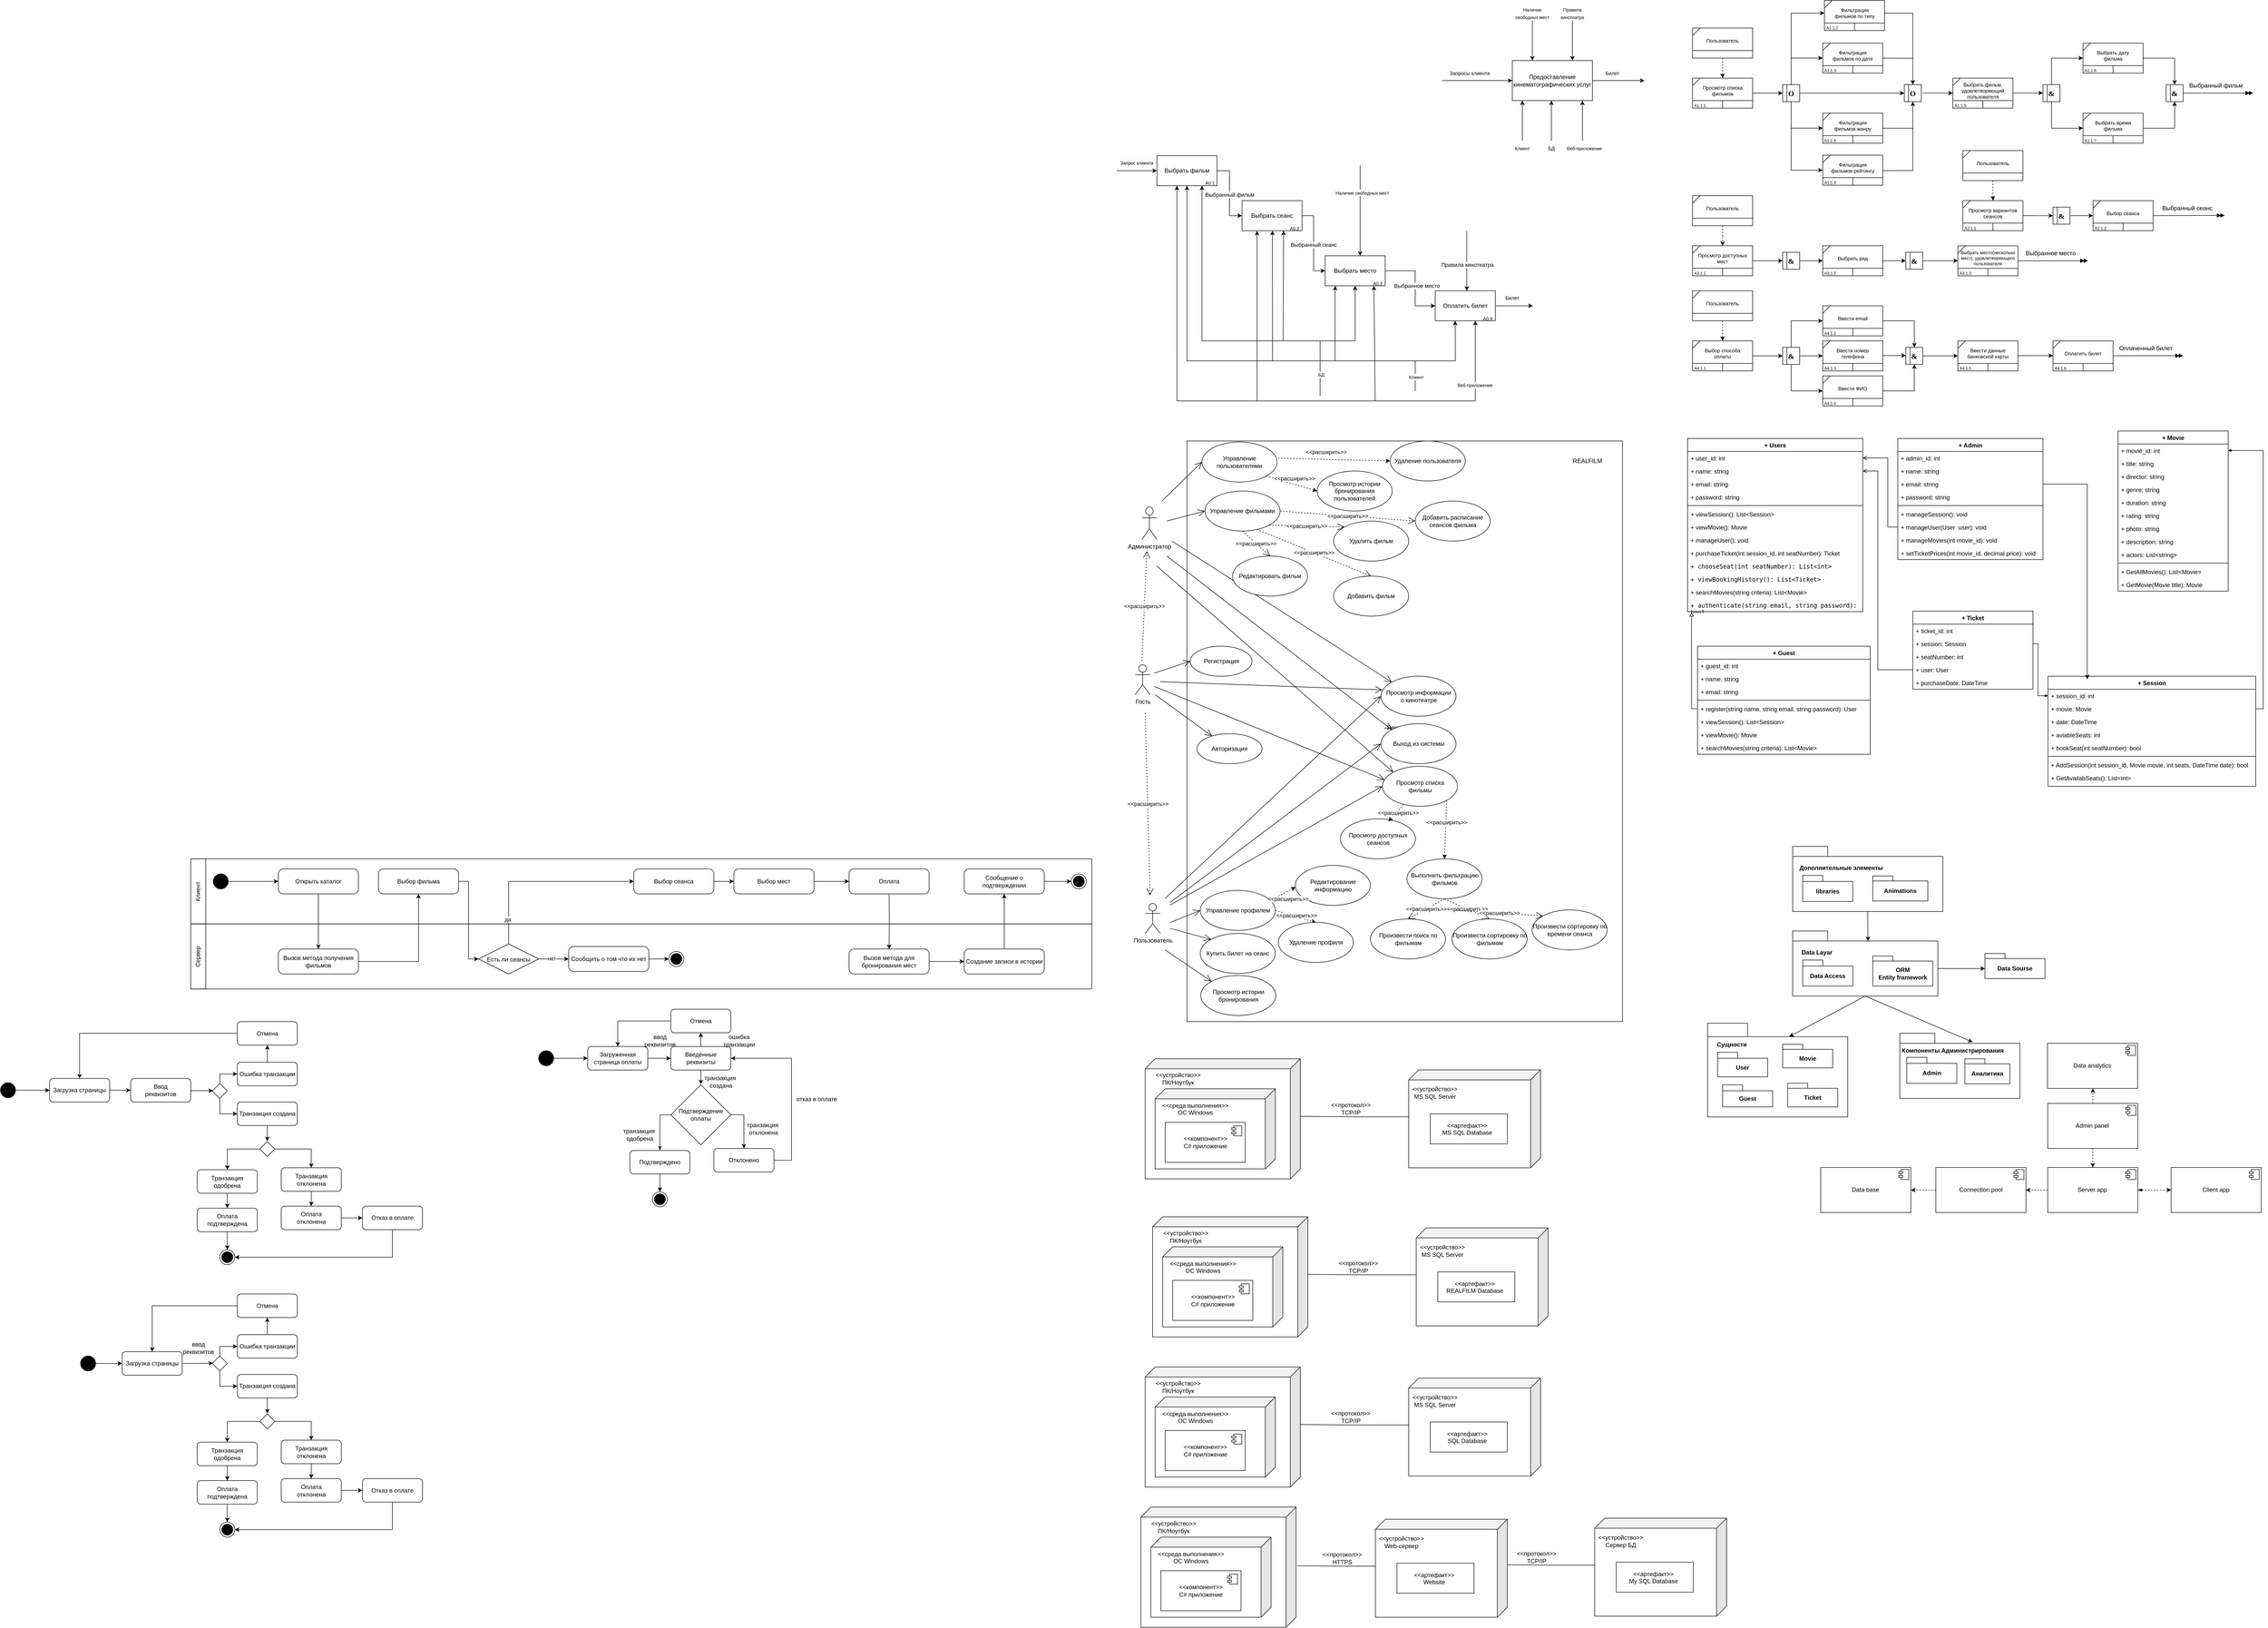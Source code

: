 <mxfile version="24.8.3">
  <diagram name="Страница — 1" id="7DYHtajzpMjVMIqmmUO4">
    <mxGraphModel dx="4315" dy="1235" grid="1" gridSize="10" guides="1" tooltips="1" connect="1" arrows="1" fold="1" page="1" pageScale="1" pageWidth="1169" pageHeight="827" math="0" shadow="0">
      <root>
        <mxCell id="0" />
        <mxCell id="1" parent="0" />
        <mxCell id="-Q3DNmoETVs24HAwIWfD-20" value="&#xa;&lt;span style=&quot;color: rgb(0, 0, 0); font-family: Helvetica; font-size: 12px; font-style: normal; font-variant-ligatures: normal; font-variant-caps: normal; font-weight: 400; letter-spacing: normal; orphans: 2; text-align: center; text-indent: 0px; text-transform: none; widows: 2; word-spacing: 0px; -webkit-text-stroke-width: 0px; white-space: normal; background-color: rgb(251, 251, 251); text-decoration-thickness: initial; text-decoration-style: initial; text-decoration-color: initial; display: inline !important; float: none;&quot;&gt;Регистрация&lt;/span&gt;&#xa;&#xa;" style="rounded=0;whiteSpace=wrap;html=1;fillColor=none;" parent="1" vertex="1">
          <mxGeometry x="-990" y="60" width="870" height="1160" as="geometry" />
        </mxCell>
        <mxCell id="45gp2MEWS74_BQxbUhYM-1" value="Предоставление&lt;br/&gt;кинематографических услуг" style="rounded=0;whiteSpace=wrap;html=1;" parent="1" vertex="1">
          <mxGeometry x="-340" y="-699.99" width="160" height="80" as="geometry" />
        </mxCell>
        <mxCell id="45gp2MEWS74_BQxbUhYM-2" value="" style="endArrow=classic;html=1;rounded=0;entryX=0;entryY=0.5;entryDx=0;entryDy=0;" parent="1" target="45gp2MEWS74_BQxbUhYM-1" edge="1">
          <mxGeometry width="50" height="50" relative="1" as="geometry">
            <mxPoint x="-480" y="-660" as="sourcePoint" />
            <mxPoint x="-280" y="-670" as="targetPoint" />
          </mxGeometry>
        </mxCell>
        <mxCell id="45gp2MEWS74_BQxbUhYM-3" value="" style="endArrow=classic;html=1;rounded=0;entryX=0.25;entryY=1;entryDx=0;entryDy=0;" parent="1" edge="1">
          <mxGeometry width="50" height="50" relative="1" as="geometry">
            <mxPoint x="-320" y="-540.01" as="sourcePoint" />
            <mxPoint x="-320" y="-620.01" as="targetPoint" />
          </mxGeometry>
        </mxCell>
        <mxCell id="45gp2MEWS74_BQxbUhYM-4" value="&lt;font style=&quot;font-size: 9px;&quot;&gt;Клиент&lt;/font&gt;" style="text;html=1;strokeColor=none;fillColor=none;align=center;verticalAlign=middle;whiteSpace=wrap;rounded=0;rotation=0;" parent="1" vertex="1">
          <mxGeometry x="-350" y="-540.01" width="60" height="30" as="geometry" />
        </mxCell>
        <mxCell id="45gp2MEWS74_BQxbUhYM-5" value="" style="endArrow=classic;html=1;rounded=0;entryX=0.75;entryY=1;entryDx=0;entryDy=0;" parent="1" edge="1">
          <mxGeometry width="50" height="50" relative="1" as="geometry">
            <mxPoint x="-200" y="-539.99" as="sourcePoint" />
            <mxPoint x="-200" y="-619.99" as="targetPoint" />
          </mxGeometry>
        </mxCell>
        <mxCell id="45gp2MEWS74_BQxbUhYM-6" value="&lt;font style=&quot;font-size: 9px;&quot;&gt;Веб-приложение&lt;/font&gt;" style="text;html=1;strokeColor=none;fillColor=none;align=center;verticalAlign=middle;whiteSpace=wrap;rounded=0;rotation=0;" parent="1" vertex="1">
          <mxGeometry x="-236" y="-540.01" width="80" height="30" as="geometry" />
        </mxCell>
        <mxCell id="45gp2MEWS74_BQxbUhYM-7" value="" style="endArrow=classic;html=1;rounded=0;entryX=0.25;entryY=0;entryDx=0;entryDy=0;" parent="1" target="45gp2MEWS74_BQxbUhYM-1" edge="1">
          <mxGeometry width="50" height="50" relative="1" as="geometry">
            <mxPoint x="-300" y="-779.99" as="sourcePoint" />
            <mxPoint x="-320" y="-759.99" as="targetPoint" />
          </mxGeometry>
        </mxCell>
        <mxCell id="45gp2MEWS74_BQxbUhYM-8" value="&lt;font style=&quot;font-size: 9px;&quot;&gt;Наличие свободных мест&lt;/font&gt;" style="text;html=1;strokeColor=none;fillColor=none;align=center;verticalAlign=middle;whiteSpace=wrap;rounded=0;" parent="1" vertex="1">
          <mxGeometry x="-335" y="-809.99" width="70" height="30" as="geometry" />
        </mxCell>
        <mxCell id="45gp2MEWS74_BQxbUhYM-9" value="" style="endArrow=classic;html=1;rounded=0;" parent="1" edge="1">
          <mxGeometry width="50" height="50" relative="1" as="geometry">
            <mxPoint x="-220" y="-779.99" as="sourcePoint" />
            <mxPoint x="-220" y="-699.99" as="targetPoint" />
          </mxGeometry>
        </mxCell>
        <mxCell id="45gp2MEWS74_BQxbUhYM-10" value="&lt;font style=&quot;font-size: 9px;&quot;&gt;Правила кинотеатра&lt;/font&gt;" style="text;html=1;strokeColor=none;fillColor=none;align=center;verticalAlign=middle;whiteSpace=wrap;rounded=0;" parent="1" vertex="1">
          <mxGeometry x="-250" y="-809.99" width="60" height="30" as="geometry" />
        </mxCell>
        <mxCell id="45gp2MEWS74_BQxbUhYM-11" value="&lt;font size=&quot;1&quot;&gt;Запросы клиента&lt;/font&gt;" style="text;html=1;strokeColor=none;fillColor=none;align=center;verticalAlign=middle;whiteSpace=wrap;rounded=0;" parent="1" vertex="1">
          <mxGeometry x="-470" y="-690" width="90" height="30" as="geometry" />
        </mxCell>
        <mxCell id="45gp2MEWS74_BQxbUhYM-12" value="" style="endArrow=classic;html=1;rounded=0;exitX=1;exitY=0.5;exitDx=0;exitDy=0;" parent="1" source="45gp2MEWS74_BQxbUhYM-1" edge="1">
          <mxGeometry width="50" height="50" relative="1" as="geometry">
            <mxPoint x="-811" y="-484.99" as="sourcePoint" />
            <mxPoint x="-76" y="-659.95" as="targetPoint" />
          </mxGeometry>
        </mxCell>
        <mxCell id="45gp2MEWS74_BQxbUhYM-13" value="&lt;font size=&quot;1&quot;&gt;Билет&lt;/font&gt;" style="text;html=1;strokeColor=none;fillColor=none;align=center;verticalAlign=middle;whiteSpace=wrap;rounded=0;" parent="1" vertex="1">
          <mxGeometry x="-190" y="-690" width="100" height="30" as="geometry" />
        </mxCell>
        <mxCell id="45gp2MEWS74_BQxbUhYM-14" value="Выбрать фильм" style="rounded=0;whiteSpace=wrap;html=1;" parent="1" vertex="1">
          <mxGeometry x="-1050" y="-510.01" width="120" height="60" as="geometry" />
        </mxCell>
        <mxCell id="45gp2MEWS74_BQxbUhYM-15" value="Оплатить билет" style="rounded=0;whiteSpace=wrap;html=1;" parent="1" vertex="1">
          <mxGeometry x="-494" y="-240.02" width="120" height="60" as="geometry" />
        </mxCell>
        <mxCell id="45gp2MEWS74_BQxbUhYM-17" value="" style="endArrow=classic;html=1;rounded=0;entryX=0;entryY=0.5;entryDx=0;entryDy=0;" parent="1" target="45gp2MEWS74_BQxbUhYM-14" edge="1">
          <mxGeometry width="50" height="50" relative="1" as="geometry">
            <mxPoint x="-1130" y="-480.01" as="sourcePoint" />
            <mxPoint x="-600" y="-410.01" as="targetPoint" />
          </mxGeometry>
        </mxCell>
        <mxCell id="45gp2MEWS74_BQxbUhYM-18" value="&lt;span style=&quot;color: rgb(0, 0, 0); font-family: Helvetica; font-style: normal; font-variant-ligatures: normal; font-variant-caps: normal; font-weight: 400; letter-spacing: normal; orphans: 2; text-indent: 0px; text-transform: none; widows: 2; word-spacing: 0px; -webkit-text-stroke-width: 0px; background-color: rgb(251, 251, 251); text-decoration-thickness: initial; text-decoration-style: initial; text-decoration-color: initial; float: none; display: inline !important;&quot;&gt;&lt;font style=&quot;font-size: 9px;&quot;&gt;Запрос клиента&lt;/font&gt;&lt;/span&gt;" style="text;whiteSpace=wrap;html=1;align=center;" parent="1" vertex="1">
          <mxGeometry x="-1130" y="-510.01" width="80" height="30" as="geometry" />
        </mxCell>
        <mxCell id="45gp2MEWS74_BQxbUhYM-19" value="" style="endArrow=classic;html=1;rounded=0;exitX=1;exitY=0.5;exitDx=0;exitDy=0;edgeStyle=orthogonalEdgeStyle;entryX=0;entryY=0.5;entryDx=0;entryDy=0;" parent="1" source="45gp2MEWS74_BQxbUhYM-14" target="b6WweMvcUPeBcsrKbo35-19" edge="1">
          <mxGeometry width="50" height="50" relative="1" as="geometry">
            <mxPoint x="-534" y="-290.02" as="sourcePoint" />
            <mxPoint x="-890" y="-350.05" as="targetPoint" />
          </mxGeometry>
        </mxCell>
        <mxCell id="45gp2MEWS74_BQxbUhYM-20" value="Выбранный фильм" style="edgeLabel;html=1;align=center;verticalAlign=middle;resizable=0;points=[];" parent="45gp2MEWS74_BQxbUhYM-19" vertex="1" connectable="0">
          <mxGeometry x="0.033" relative="1" as="geometry">
            <mxPoint as="offset" />
          </mxGeometry>
        </mxCell>
        <mxCell id="45gp2MEWS74_BQxbUhYM-23" value="&lt;font style=&quot;font-size: 9px;&quot;&gt;А0.1&lt;/font&gt;" style="text;html=1;strokeColor=none;fillColor=none;align=center;verticalAlign=middle;whiteSpace=wrap;rounded=0;" parent="1" vertex="1">
          <mxGeometry x="-959" y="-461.14" width="30" height="10" as="geometry" />
        </mxCell>
        <mxCell id="45gp2MEWS74_BQxbUhYM-24" value="&lt;font style=&quot;font-size: 9px;&quot;&gt;А0.4&lt;/font&gt;" style="text;html=1;strokeColor=none;fillColor=none;align=center;verticalAlign=middle;whiteSpace=wrap;rounded=0;" parent="1" vertex="1">
          <mxGeometry x="-404" y="-190.02" width="30" height="10" as="geometry" />
        </mxCell>
        <mxCell id="45gp2MEWS74_BQxbUhYM-29" value="" style="endArrow=none;html=1;rounded=0;" parent="1" edge="1">
          <mxGeometry width="50" height="50" relative="1" as="geometry">
            <mxPoint x="-644" y="-410.11" as="sourcePoint" />
            <mxPoint x="-644" y="-490.11" as="targetPoint" />
          </mxGeometry>
        </mxCell>
        <mxCell id="45gp2MEWS74_BQxbUhYM-30" value="&lt;font style=&quot;font-size: 9px;&quot;&gt;Наличие свободных мест&lt;/font&gt;" style="edgeLabel;html=1;align=center;verticalAlign=middle;resizable=0;points=[];" parent="45gp2MEWS74_BQxbUhYM-29" vertex="1" connectable="0">
          <mxGeometry x="-0.027" y="1" relative="1" as="geometry">
            <mxPoint x="5" y="13" as="offset" />
          </mxGeometry>
        </mxCell>
        <mxCell id="45gp2MEWS74_BQxbUhYM-34" value="" style="endArrow=classic;startArrow=classic;html=1;rounded=0;exitX=0.333;exitY=1;exitDx=0;exitDy=0;exitPerimeter=0;entryX=0.5;entryY=1;entryDx=0;entryDy=0;edgeStyle=orthogonalEdgeStyle;" parent="1" source="45gp2MEWS74_BQxbUhYM-15" target="45gp2MEWS74_BQxbUhYM-14" edge="1">
          <mxGeometry width="50" height="50" relative="1" as="geometry">
            <mxPoint x="-454" y="-180.02" as="sourcePoint" />
            <mxPoint x="-604" y="-260.02" as="targetPoint" />
            <Array as="points">
              <mxPoint x="-454" y="-100.05" />
              <mxPoint x="-990" y="-100.05" />
            </Array>
          </mxGeometry>
        </mxCell>
        <mxCell id="45gp2MEWS74_BQxbUhYM-35" value="" style="endArrow=none;html=1;rounded=0;" parent="1" edge="1">
          <mxGeometry width="50" height="50" relative="1" as="geometry">
            <mxPoint x="-534" y="-100.02" as="sourcePoint" />
            <mxPoint x="-534" y="-40.02" as="targetPoint" />
          </mxGeometry>
        </mxCell>
        <mxCell id="45gp2MEWS74_BQxbUhYM-36" value="&lt;font style=&quot;font-size: 9px;&quot;&gt;Клиент&lt;/font&gt;" style="edgeLabel;html=1;align=center;verticalAlign=middle;resizable=0;points=[];" parent="45gp2MEWS74_BQxbUhYM-35" vertex="1" connectable="0">
          <mxGeometry x="0.05" y="2" relative="1" as="geometry">
            <mxPoint as="offset" />
          </mxGeometry>
        </mxCell>
        <mxCell id="45gp2MEWS74_BQxbUhYM-37" value="" style="endArrow=classic;html=1;rounded=0;entryX=0.667;entryY=1;entryDx=0;entryDy=0;entryPerimeter=0;" parent="1" target="45gp2MEWS74_BQxbUhYM-15" edge="1">
          <mxGeometry width="50" height="50" relative="1" as="geometry">
            <mxPoint x="-414" y="-20.02" as="sourcePoint" />
            <mxPoint x="-474" y="-110.02" as="targetPoint" />
          </mxGeometry>
        </mxCell>
        <mxCell id="45gp2MEWS74_BQxbUhYM-38" value="&lt;font style=&quot;font-size: 9px;&quot;&gt;Веб-приложение&lt;/font&gt;" style="edgeLabel;html=1;align=center;verticalAlign=middle;resizable=0;points=[];" parent="45gp2MEWS74_BQxbUhYM-37" vertex="1" connectable="0">
          <mxGeometry x="-0.592" y="1" relative="1" as="geometry">
            <mxPoint as="offset" />
          </mxGeometry>
        </mxCell>
        <mxCell id="45gp2MEWS74_BQxbUhYM-40" value="" style="endArrow=classic;html=1;rounded=0;entryX=0.333;entryY=1;entryDx=0;entryDy=0;entryPerimeter=0;" parent="1" target="45gp2MEWS74_BQxbUhYM-14" edge="1">
          <mxGeometry width="50" height="50" relative="1" as="geometry">
            <mxPoint x="-414" y="-20.02" as="sourcePoint" />
            <mxPoint x="-664" y="-270.02" as="targetPoint" />
            <Array as="points">
              <mxPoint x="-1010" y="-20.05" />
            </Array>
          </mxGeometry>
        </mxCell>
        <mxCell id="45gp2MEWS74_BQxbUhYM-41" value="Выбрать место" style="rounded=0;whiteSpace=wrap;html=1;" parent="1" vertex="1">
          <mxGeometry x="-714" y="-310.02" width="120" height="60" as="geometry" />
        </mxCell>
        <mxCell id="45gp2MEWS74_BQxbUhYM-42" value="" style="endArrow=classic;html=1;rounded=0;exitX=1;exitY=0.5;exitDx=0;exitDy=0;entryX=0;entryY=0.5;entryDx=0;entryDy=0;" parent="1" source="45gp2MEWS74_BQxbUhYM-41" target="45gp2MEWS74_BQxbUhYM-15" edge="1">
          <mxGeometry width="50" height="50" relative="1" as="geometry">
            <mxPoint x="-634" y="-280.02" as="sourcePoint" />
            <mxPoint x="-584" y="-330.02" as="targetPoint" />
            <Array as="points">
              <mxPoint x="-534" y="-280.02" />
              <mxPoint x="-534" y="-210.02" />
            </Array>
          </mxGeometry>
        </mxCell>
        <mxCell id="45gp2MEWS74_BQxbUhYM-43" value="Выбранное место" style="edgeLabel;html=1;align=center;verticalAlign=middle;resizable=0;points=[];" parent="45gp2MEWS74_BQxbUhYM-42" vertex="1" connectable="0">
          <mxGeometry x="0.04" y="3" relative="1" as="geometry">
            <mxPoint y="1" as="offset" />
          </mxGeometry>
        </mxCell>
        <mxCell id="45gp2MEWS74_BQxbUhYM-44" value="&lt;font style=&quot;font-size: 9px;&quot;&gt;А0.3&lt;/font&gt;" style="text;html=1;strokeColor=none;fillColor=none;align=center;verticalAlign=middle;whiteSpace=wrap;rounded=0;" parent="1" vertex="1">
          <mxGeometry x="-624" y="-260.02" width="30" height="10" as="geometry" />
        </mxCell>
        <mxCell id="45gp2MEWS74_BQxbUhYM-45" value="" style="endArrow=classic;html=1;rounded=0;entryX=0.167;entryY=1;entryDx=0;entryDy=0;entryPerimeter=0;" parent="1" target="45gp2MEWS74_BQxbUhYM-41" edge="1">
          <mxGeometry width="50" height="50" relative="1" as="geometry">
            <mxPoint x="-694" y="-100.02" as="sourcePoint" />
            <mxPoint x="-704" y="-230.02" as="targetPoint" />
          </mxGeometry>
        </mxCell>
        <mxCell id="45gp2MEWS74_BQxbUhYM-46" value="" style="endArrow=classic;html=1;rounded=0;entryX=0.25;entryY=1;entryDx=0;entryDy=0;" parent="1" target="45gp2MEWS74_BQxbUhYM-44" edge="1">
          <mxGeometry width="50" height="50" relative="1" as="geometry">
            <mxPoint x="-614" y="-20.02" as="sourcePoint" />
            <mxPoint x="-444" y="-220.02" as="targetPoint" />
          </mxGeometry>
        </mxCell>
        <mxCell id="45gp2MEWS74_BQxbUhYM-48" value="" style="endArrow=classic;html=1;rounded=0;entryX=0.75;entryY=0;entryDx=0;entryDy=0;" parent="1" edge="1">
          <mxGeometry width="50" height="50" relative="1" as="geometry">
            <mxPoint x="-431" y="-360.05" as="sourcePoint" />
            <mxPoint x="-431" y="-240.02" as="targetPoint" />
            <Array as="points">
              <mxPoint x="-431" y="-340.05" />
            </Array>
          </mxGeometry>
        </mxCell>
        <mxCell id="b6WweMvcUPeBcsrKbo35-84" value="Правила кинотеатра" style="edgeLabel;html=1;align=center;verticalAlign=middle;resizable=0;points=[];" parent="45gp2MEWS74_BQxbUhYM-48" vertex="1" connectable="0">
          <mxGeometry x="0.137" y="1" relative="1" as="geometry">
            <mxPoint as="offset" />
          </mxGeometry>
        </mxCell>
        <mxCell id="-4vEytlaLkD_cESvbrT7-1" value="" style="rounded=0;whiteSpace=wrap;html=1;" parent="1" vertex="1">
          <mxGeometry x="20" y="-664.95" width="120" height="60" as="geometry" />
        </mxCell>
        <mxCell id="-4vEytlaLkD_cESvbrT7-2" value="" style="endArrow=none;html=1;rounded=0;entryX=0;entryY=0.75;entryDx=0;entryDy=0;exitX=1;exitY=0.75;exitDx=0;exitDy=0;" parent="1" source="-4vEytlaLkD_cESvbrT7-1" target="-4vEytlaLkD_cESvbrT7-1" edge="1">
          <mxGeometry width="50" height="50" relative="1" as="geometry">
            <mxPoint x="-210" y="-699.95" as="sourcePoint" />
            <mxPoint x="-160" y="-749.95" as="targetPoint" />
          </mxGeometry>
        </mxCell>
        <mxCell id="-4vEytlaLkD_cESvbrT7-3" value="" style="endArrow=none;html=1;rounded=0;entryX=0.5;entryY=1;entryDx=0;entryDy=0;" parent="1" target="-4vEytlaLkD_cESvbrT7-1" edge="1">
          <mxGeometry width="50" height="50" relative="1" as="geometry">
            <mxPoint x="80" y="-619.95" as="sourcePoint" />
            <mxPoint x="-90" y="-749.95" as="targetPoint" />
          </mxGeometry>
        </mxCell>
        <mxCell id="-4vEytlaLkD_cESvbrT7-4" value="Просмотр списка фильмов" style="text;html=1;strokeColor=none;fillColor=none;align=center;verticalAlign=middle;whiteSpace=wrap;rounded=0;fontSize=10;" parent="1" vertex="1">
          <mxGeometry x="30" y="-654.95" width="100" height="30" as="geometry" />
        </mxCell>
        <mxCell id="-4vEytlaLkD_cESvbrT7-5" value="A1.1.1" style="text;html=1;strokeColor=none;fillColor=none;align=center;verticalAlign=middle;whiteSpace=wrap;rounded=0;fontSize=8;" parent="1" vertex="1">
          <mxGeometry x="20" y="-614.95" width="30" height="10" as="geometry" />
        </mxCell>
        <mxCell id="-4vEytlaLkD_cESvbrT7-64" style="edgeStyle=orthogonalEdgeStyle;rounded=0;orthogonalLoop=1;jettySize=auto;html=1;exitX=0.5;exitY=1;exitDx=0;exitDy=0;entryX=0.5;entryY=0;entryDx=0;entryDy=0;dashed=1;" parent="1" source="-4vEytlaLkD_cESvbrT7-6" target="-4vEytlaLkD_cESvbrT7-1" edge="1">
          <mxGeometry relative="1" as="geometry" />
        </mxCell>
        <mxCell id="-4vEytlaLkD_cESvbrT7-6" value="" style="rounded=0;whiteSpace=wrap;html=1;" parent="1" vertex="1">
          <mxGeometry x="20" y="-764.95" width="120" height="60" as="geometry" />
        </mxCell>
        <mxCell id="-4vEytlaLkD_cESvbrT7-7" value="" style="endArrow=none;html=1;rounded=0;entryX=0;entryY=0.75;entryDx=0;entryDy=0;exitX=1;exitY=0.75;exitDx=0;exitDy=0;" parent="1" source="-4vEytlaLkD_cESvbrT7-6" target="-4vEytlaLkD_cESvbrT7-6" edge="1">
          <mxGeometry width="50" height="50" relative="1" as="geometry">
            <mxPoint x="-210" y="-799.95" as="sourcePoint" />
            <mxPoint x="-160" y="-849.95" as="targetPoint" />
          </mxGeometry>
        </mxCell>
        <mxCell id="-4vEytlaLkD_cESvbrT7-8" value="Пользователь" style="text;html=1;strokeColor=none;fillColor=none;align=center;verticalAlign=middle;whiteSpace=wrap;rounded=0;fontSize=10;" parent="1" vertex="1">
          <mxGeometry x="30" y="-754.95" width="100" height="30" as="geometry" />
        </mxCell>
        <mxCell id="-4vEytlaLkD_cESvbrT7-10" value="" style="endArrow=none;html=1;rounded=0;exitX=0;exitY=0.25;exitDx=0;exitDy=0;entryX=0.124;entryY=-0.001;entryDx=0;entryDy=0;entryPerimeter=0;" parent="1" source="-4vEytlaLkD_cESvbrT7-1" target="-4vEytlaLkD_cESvbrT7-1" edge="1">
          <mxGeometry width="50" height="50" relative="1" as="geometry">
            <mxPoint x="110" y="-574.95" as="sourcePoint" />
            <mxPoint x="160" y="-624.95" as="targetPoint" />
          </mxGeometry>
        </mxCell>
        <mxCell id="-4vEytlaLkD_cESvbrT7-11" value="" style="endArrow=none;html=1;rounded=0;exitX=0;exitY=0.25;exitDx=0;exitDy=0;entryX=0.124;entryY=-0.001;entryDx=0;entryDy=0;entryPerimeter=0;" parent="1" edge="1">
          <mxGeometry width="50" height="50" relative="1" as="geometry">
            <mxPoint x="20" y="-749.95" as="sourcePoint" />
            <mxPoint x="35" y="-764.95" as="targetPoint" />
          </mxGeometry>
        </mxCell>
        <mxCell id="-4vEytlaLkD_cESvbrT7-12" value="" style="endArrow=classic;html=1;rounded=0;exitX=1;exitY=0.5;exitDx=0;exitDy=0;entryX=0;entryY=0.5;entryDx=0;entryDy=0;" parent="1" source="-4vEytlaLkD_cESvbrT7-1" edge="1">
          <mxGeometry width="50" height="50" relative="1" as="geometry">
            <mxPoint x="150" y="-604.95" as="sourcePoint" />
            <mxPoint x="200" y="-634.89" as="targetPoint" />
            <Array as="points">
              <mxPoint x="160" y="-634.95" />
            </Array>
          </mxGeometry>
        </mxCell>
        <mxCell id="-4vEytlaLkD_cESvbrT7-13" value="&lt;span style=&quot;font-size: 15px;&quot;&gt;&lt;b&gt;&lt;font face=&quot;Times New Roman&quot;&gt;O&lt;/font&gt;&lt;/b&gt;&lt;/span&gt;" style="rounded=0;whiteSpace=wrap;html=1;" parent="1" vertex="1">
          <mxGeometry x="200" y="-651.92" width="34" height="34" as="geometry" />
        </mxCell>
        <mxCell id="-4vEytlaLkD_cESvbrT7-14" value="" style="endArrow=none;html=1;rounded=0;entryX=0.25;entryY=0;entryDx=0;entryDy=0;exitX=0.25;exitY=1;exitDx=0;exitDy=0;" parent="1" source="-4vEytlaLkD_cESvbrT7-13" target="-4vEytlaLkD_cESvbrT7-13" edge="1">
          <mxGeometry width="50" height="50" relative="1" as="geometry">
            <mxPoint x="129" y="-609.92" as="sourcePoint" />
            <mxPoint x="179" y="-659.92" as="targetPoint" />
          </mxGeometry>
        </mxCell>
        <mxCell id="-4vEytlaLkD_cESvbrT7-15" value="" style="endArrow=classic;html=1;rounded=0;exitX=0.5;exitY=0;exitDx=0;exitDy=0;" parent="1" source="-4vEytlaLkD_cESvbrT7-13" edge="1">
          <mxGeometry width="50" height="50" relative="1" as="geometry">
            <mxPoint x="230" y="-654.98" as="sourcePoint" />
            <mxPoint x="280" y="-704.98" as="targetPoint" />
            <Array as="points">
              <mxPoint x="217" y="-704.98" />
            </Array>
          </mxGeometry>
        </mxCell>
        <mxCell id="-4vEytlaLkD_cESvbrT7-16" value="" style="endArrow=classic;html=1;rounded=0;exitX=0.5;exitY=1;exitDx=0;exitDy=0;" parent="1" source="-4vEytlaLkD_cESvbrT7-13" edge="1">
          <mxGeometry width="50" height="50" relative="1" as="geometry">
            <mxPoint x="190" y="-594.98" as="sourcePoint" />
            <mxPoint x="280" y="-564.98" as="targetPoint" />
            <Array as="points">
              <mxPoint x="217" y="-564.98" />
            </Array>
          </mxGeometry>
        </mxCell>
        <mxCell id="-4vEytlaLkD_cESvbrT7-17" value="" style="rounded=0;whiteSpace=wrap;html=1;" parent="1" vertex="1">
          <mxGeometry x="280" y="-734.92" width="120" height="60" as="geometry" />
        </mxCell>
        <mxCell id="-4vEytlaLkD_cESvbrT7-18" value="" style="endArrow=none;html=1;rounded=0;entryX=0;entryY=0.75;entryDx=0;entryDy=0;exitX=1;exitY=0.75;exitDx=0;exitDy=0;" parent="1" source="-4vEytlaLkD_cESvbrT7-17" target="-4vEytlaLkD_cESvbrT7-17" edge="1">
          <mxGeometry width="50" height="50" relative="1" as="geometry">
            <mxPoint x="50" y="-769.92" as="sourcePoint" />
            <mxPoint x="100" y="-819.92" as="targetPoint" />
          </mxGeometry>
        </mxCell>
        <mxCell id="-4vEytlaLkD_cESvbrT7-19" value="" style="endArrow=none;html=1;rounded=0;entryX=0.5;entryY=1;entryDx=0;entryDy=0;" parent="1" target="-4vEytlaLkD_cESvbrT7-17" edge="1">
          <mxGeometry width="50" height="50" relative="1" as="geometry">
            <mxPoint x="340" y="-689.92" as="sourcePoint" />
            <mxPoint x="170" y="-819.92" as="targetPoint" />
          </mxGeometry>
        </mxCell>
        <mxCell id="-4vEytlaLkD_cESvbrT7-20" value="Фильтрация фильмов по дате" style="text;html=1;strokeColor=none;fillColor=none;align=center;verticalAlign=middle;whiteSpace=wrap;rounded=0;fontSize=10;" parent="1" vertex="1">
          <mxGeometry x="290" y="-724.92" width="100" height="30" as="geometry" />
        </mxCell>
        <mxCell id="-4vEytlaLkD_cESvbrT7-21" value="A1.1.3" style="text;html=1;strokeColor=none;fillColor=none;align=center;verticalAlign=middle;whiteSpace=wrap;rounded=0;fontSize=8;" parent="1" vertex="1">
          <mxGeometry x="280" y="-684.92" width="30" height="10" as="geometry" />
        </mxCell>
        <mxCell id="-4vEytlaLkD_cESvbrT7-22" value="" style="endArrow=none;html=1;rounded=0;exitX=0;exitY=0.25;exitDx=0;exitDy=0;entryX=0.124;entryY=-0.001;entryDx=0;entryDy=0;entryPerimeter=0;" parent="1" source="-4vEytlaLkD_cESvbrT7-17" target="-4vEytlaLkD_cESvbrT7-17" edge="1">
          <mxGeometry width="50" height="50" relative="1" as="geometry">
            <mxPoint x="370" y="-644.92" as="sourcePoint" />
            <mxPoint x="420" y="-694.92" as="targetPoint" />
          </mxGeometry>
        </mxCell>
        <mxCell id="-4vEytlaLkD_cESvbrT7-23" value="" style="rounded=0;whiteSpace=wrap;html=1;" parent="1" vertex="1">
          <mxGeometry x="280" y="-594.92" width="120" height="60" as="geometry" />
        </mxCell>
        <mxCell id="-4vEytlaLkD_cESvbrT7-24" value="" style="endArrow=none;html=1;rounded=0;entryX=0;entryY=0.75;entryDx=0;entryDy=0;exitX=1;exitY=0.75;exitDx=0;exitDy=0;" parent="1" source="-4vEytlaLkD_cESvbrT7-23" target="-4vEytlaLkD_cESvbrT7-23" edge="1">
          <mxGeometry width="50" height="50" relative="1" as="geometry">
            <mxPoint x="50" y="-629.92" as="sourcePoint" />
            <mxPoint x="100" y="-679.92" as="targetPoint" />
          </mxGeometry>
        </mxCell>
        <mxCell id="-4vEytlaLkD_cESvbrT7-25" value="" style="endArrow=none;html=1;rounded=0;entryX=0.5;entryY=1;entryDx=0;entryDy=0;" parent="1" target="-4vEytlaLkD_cESvbrT7-23" edge="1">
          <mxGeometry width="50" height="50" relative="1" as="geometry">
            <mxPoint x="340" y="-549.92" as="sourcePoint" />
            <mxPoint x="170" y="-679.92" as="targetPoint" />
          </mxGeometry>
        </mxCell>
        <mxCell id="-4vEytlaLkD_cESvbrT7-26" value="Фильтрация фильмов жанру" style="text;html=1;strokeColor=none;fillColor=none;align=center;verticalAlign=middle;whiteSpace=wrap;rounded=0;fontSize=10;" parent="1" vertex="1">
          <mxGeometry x="290" y="-584.92" width="100" height="30" as="geometry" />
        </mxCell>
        <mxCell id="-4vEytlaLkD_cESvbrT7-27" value="A1.1.4" style="text;html=1;strokeColor=none;fillColor=none;align=center;verticalAlign=middle;whiteSpace=wrap;rounded=0;fontSize=8;" parent="1" vertex="1">
          <mxGeometry x="280" y="-544.92" width="30" height="10" as="geometry" />
        </mxCell>
        <mxCell id="-4vEytlaLkD_cESvbrT7-28" value="" style="endArrow=none;html=1;rounded=0;exitX=0;exitY=0.25;exitDx=0;exitDy=0;entryX=0.124;entryY=-0.001;entryDx=0;entryDy=0;entryPerimeter=0;" parent="1" source="-4vEytlaLkD_cESvbrT7-23" target="-4vEytlaLkD_cESvbrT7-23" edge="1">
          <mxGeometry width="50" height="50" relative="1" as="geometry">
            <mxPoint x="370" y="-504.92" as="sourcePoint" />
            <mxPoint x="420" y="-554.92" as="targetPoint" />
          </mxGeometry>
        </mxCell>
        <mxCell id="-4vEytlaLkD_cESvbrT7-29" value="" style="endArrow=classic;html=1;rounded=0;exitX=1;exitY=0.5;exitDx=0;exitDy=0;entryX=0;entryY=0.5;entryDx=0;entryDy=0;" parent="1" source="-4vEytlaLkD_cESvbrT7-13" target="-4vEytlaLkD_cESvbrT7-31" edge="1">
          <mxGeometry width="50" height="50" relative="1" as="geometry">
            <mxPoint x="170" y="-584.98" as="sourcePoint" />
            <mxPoint x="460" y="-634.98" as="targetPoint" />
          </mxGeometry>
        </mxCell>
        <mxCell id="-4vEytlaLkD_cESvbrT7-30" value="" style="endArrow=classic;html=1;rounded=0;exitX=1;exitY=0.5;exitDx=0;exitDy=0;entryX=0.5;entryY=1;entryDx=0;entryDy=0;edgeStyle=orthogonalEdgeStyle;" parent="1" source="-4vEytlaLkD_cESvbrT7-23" target="-4vEytlaLkD_cESvbrT7-31" edge="1">
          <mxGeometry width="50" height="50" relative="1" as="geometry">
            <mxPoint x="430" y="-524.98" as="sourcePoint" />
            <mxPoint x="470" y="-564.98" as="targetPoint" />
          </mxGeometry>
        </mxCell>
        <mxCell id="-4vEytlaLkD_cESvbrT7-31" value="&lt;span style=&quot;font-size: 15px;&quot;&gt;&lt;b&gt;&lt;font face=&quot;Times New Roman&quot;&gt;O&lt;/font&gt;&lt;/b&gt;&lt;/span&gt;" style="rounded=0;whiteSpace=wrap;html=1;" parent="1" vertex="1">
          <mxGeometry x="443" y="-651.98" width="34" height="34" as="geometry" />
        </mxCell>
        <mxCell id="-4vEytlaLkD_cESvbrT7-32" value="" style="endArrow=none;html=1;rounded=0;entryX=0.25;entryY=0;entryDx=0;entryDy=0;exitX=0.25;exitY=1;exitDx=0;exitDy=0;" parent="1" source="-4vEytlaLkD_cESvbrT7-31" target="-4vEytlaLkD_cESvbrT7-31" edge="1">
          <mxGeometry width="50" height="50" relative="1" as="geometry">
            <mxPoint x="389" y="-609.92" as="sourcePoint" />
            <mxPoint x="439" y="-659.92" as="targetPoint" />
          </mxGeometry>
        </mxCell>
        <mxCell id="-4vEytlaLkD_cESvbrT7-33" value="" style="endArrow=classic;html=1;rounded=0;exitX=1;exitY=0.5;exitDx=0;exitDy=0;entryX=0.5;entryY=0;entryDx=0;entryDy=0;edgeStyle=orthogonalEdgeStyle;" parent="1" target="-4vEytlaLkD_cESvbrT7-31" edge="1">
          <mxGeometry width="50" height="50" relative="1" as="geometry">
            <mxPoint x="400" y="-704.92" as="sourcePoint" />
            <mxPoint x="459" y="-651.98" as="targetPoint" />
          </mxGeometry>
        </mxCell>
        <mxCell id="-4vEytlaLkD_cESvbrT7-34" value="" style="rounded=0;whiteSpace=wrap;html=1;" parent="1" vertex="1">
          <mxGeometry x="540" y="-664.95" width="120" height="60" as="geometry" />
        </mxCell>
        <mxCell id="-4vEytlaLkD_cESvbrT7-35" value="" style="endArrow=none;html=1;rounded=0;entryX=0;entryY=0.75;entryDx=0;entryDy=0;exitX=1;exitY=0.75;exitDx=0;exitDy=0;" parent="1" source="-4vEytlaLkD_cESvbrT7-34" target="-4vEytlaLkD_cESvbrT7-34" edge="1">
          <mxGeometry width="50" height="50" relative="1" as="geometry">
            <mxPoint x="310" y="-699.95" as="sourcePoint" />
            <mxPoint x="360" y="-749.95" as="targetPoint" />
          </mxGeometry>
        </mxCell>
        <mxCell id="-4vEytlaLkD_cESvbrT7-36" value="" style="endArrow=none;html=1;rounded=0;entryX=0.5;entryY=1;entryDx=0;entryDy=0;" parent="1" target="-4vEytlaLkD_cESvbrT7-34" edge="1">
          <mxGeometry width="50" height="50" relative="1" as="geometry">
            <mxPoint x="600" y="-619.95" as="sourcePoint" />
            <mxPoint x="430" y="-749.95" as="targetPoint" />
          </mxGeometry>
        </mxCell>
        <mxCell id="-4vEytlaLkD_cESvbrT7-37" value="Выбрать фильм, удовлетворяющий пользователя" style="text;html=1;strokeColor=none;fillColor=none;align=center;verticalAlign=middle;whiteSpace=wrap;rounded=0;fontSize=10;" parent="1" vertex="1">
          <mxGeometry x="550" y="-654.95" width="100" height="30" as="geometry" />
        </mxCell>
        <mxCell id="-4vEytlaLkD_cESvbrT7-38" value="A1.1.5" style="text;html=1;strokeColor=none;fillColor=none;align=center;verticalAlign=middle;whiteSpace=wrap;rounded=0;fontSize=8;" parent="1" vertex="1">
          <mxGeometry x="540" y="-614.95" width="30" height="10" as="geometry" />
        </mxCell>
        <mxCell id="-4vEytlaLkD_cESvbrT7-39" value="" style="endArrow=none;html=1;rounded=0;exitX=0;exitY=0.25;exitDx=0;exitDy=0;entryX=0.124;entryY=-0.001;entryDx=0;entryDy=0;entryPerimeter=0;" parent="1" source="-4vEytlaLkD_cESvbrT7-34" target="-4vEytlaLkD_cESvbrT7-34" edge="1">
          <mxGeometry width="50" height="50" relative="1" as="geometry">
            <mxPoint x="630" y="-574.95" as="sourcePoint" />
            <mxPoint x="680" y="-624.95" as="targetPoint" />
          </mxGeometry>
        </mxCell>
        <mxCell id="-4vEytlaLkD_cESvbrT7-40" value="" style="endArrow=doubleBlock;html=1;rounded=0;exitX=1;exitY=0.5;exitDx=0;exitDy=0;shadow=0;endFill=1;" parent="1" edge="1">
          <mxGeometry width="50" height="50" relative="1" as="geometry">
            <mxPoint x="1000" y="-634.95" as="sourcePoint" />
            <mxPoint x="1140" y="-635.04" as="targetPoint" />
          </mxGeometry>
        </mxCell>
        <mxCell id="-4vEytlaLkD_cESvbrT7-41" value="Выбранный фильм" style="text;html=1;align=center;verticalAlign=middle;resizable=0;points=[];autosize=1;strokeColor=none;fillColor=none;" parent="1" vertex="1">
          <mxGeometry x="1000" y="-664.95" width="130" height="30" as="geometry" />
        </mxCell>
        <mxCell id="-4vEytlaLkD_cESvbrT7-42" value="&lt;span style=&quot;font-size: 15px;&quot;&gt;&lt;b&gt;&lt;font face=&quot;Times New Roman&quot;&gt;&amp;amp;&lt;/font&gt;&lt;/b&gt;&lt;/span&gt;" style="rounded=0;whiteSpace=wrap;html=1;" parent="1" vertex="1">
          <mxGeometry x="720" y="-651.86" width="34" height="34" as="geometry" />
        </mxCell>
        <mxCell id="-4vEytlaLkD_cESvbrT7-43" value="" style="endArrow=none;html=1;rounded=0;entryX=0.25;entryY=0;entryDx=0;entryDy=0;exitX=0.25;exitY=1;exitDx=0;exitDy=0;" parent="1" source="-4vEytlaLkD_cESvbrT7-42" target="-4vEytlaLkD_cESvbrT7-42" edge="1">
          <mxGeometry width="50" height="50" relative="1" as="geometry">
            <mxPoint x="649" y="-609.86" as="sourcePoint" />
            <mxPoint x="699" y="-659.86" as="targetPoint" />
          </mxGeometry>
        </mxCell>
        <mxCell id="-4vEytlaLkD_cESvbrT7-44" value="" style="endArrow=classic;html=1;rounded=0;exitX=0.5;exitY=0;exitDx=0;exitDy=0;" parent="1" source="-4vEytlaLkD_cESvbrT7-42" edge="1">
          <mxGeometry width="50" height="50" relative="1" as="geometry">
            <mxPoint x="750" y="-654.92" as="sourcePoint" />
            <mxPoint x="800" y="-704.92" as="targetPoint" />
            <Array as="points">
              <mxPoint x="737" y="-704.92" />
            </Array>
          </mxGeometry>
        </mxCell>
        <mxCell id="-4vEytlaLkD_cESvbrT7-45" value="" style="endArrow=classic;html=1;rounded=0;exitX=0.5;exitY=1;exitDx=0;exitDy=0;" parent="1" source="-4vEytlaLkD_cESvbrT7-42" edge="1">
          <mxGeometry width="50" height="50" relative="1" as="geometry">
            <mxPoint x="710" y="-594.92" as="sourcePoint" />
            <mxPoint x="800" y="-564.92" as="targetPoint" />
            <Array as="points">
              <mxPoint x="737" y="-564.92" />
            </Array>
          </mxGeometry>
        </mxCell>
        <mxCell id="-4vEytlaLkD_cESvbrT7-46" value="" style="rounded=0;whiteSpace=wrap;html=1;" parent="1" vertex="1">
          <mxGeometry x="800" y="-734.86" width="120" height="60" as="geometry" />
        </mxCell>
        <mxCell id="-4vEytlaLkD_cESvbrT7-47" value="" style="endArrow=none;html=1;rounded=0;entryX=0;entryY=0.75;entryDx=0;entryDy=0;exitX=1;exitY=0.75;exitDx=0;exitDy=0;" parent="1" source="-4vEytlaLkD_cESvbrT7-46" target="-4vEytlaLkD_cESvbrT7-46" edge="1">
          <mxGeometry width="50" height="50" relative="1" as="geometry">
            <mxPoint x="570" y="-769.86" as="sourcePoint" />
            <mxPoint x="620" y="-819.86" as="targetPoint" />
          </mxGeometry>
        </mxCell>
        <mxCell id="-4vEytlaLkD_cESvbrT7-48" value="" style="endArrow=none;html=1;rounded=0;entryX=0.5;entryY=1;entryDx=0;entryDy=0;" parent="1" target="-4vEytlaLkD_cESvbrT7-46" edge="1">
          <mxGeometry width="50" height="50" relative="1" as="geometry">
            <mxPoint x="860" y="-689.86" as="sourcePoint" />
            <mxPoint x="690" y="-819.86" as="targetPoint" />
          </mxGeometry>
        </mxCell>
        <mxCell id="-4vEytlaLkD_cESvbrT7-49" value="Выбрать дату фильма" style="text;html=1;strokeColor=none;fillColor=none;align=center;verticalAlign=middle;whiteSpace=wrap;rounded=0;fontSize=10;" parent="1" vertex="1">
          <mxGeometry x="810" y="-724.86" width="100" height="30" as="geometry" />
        </mxCell>
        <mxCell id="-4vEytlaLkD_cESvbrT7-50" value="A1.1.6" style="text;html=1;strokeColor=none;fillColor=none;align=center;verticalAlign=middle;whiteSpace=wrap;rounded=0;fontSize=8;" parent="1" vertex="1">
          <mxGeometry x="800" y="-684.86" width="30" height="10" as="geometry" />
        </mxCell>
        <mxCell id="-4vEytlaLkD_cESvbrT7-51" value="" style="endArrow=none;html=1;rounded=0;exitX=0;exitY=0.25;exitDx=0;exitDy=0;entryX=0.124;entryY=-0.001;entryDx=0;entryDy=0;entryPerimeter=0;" parent="1" source="-4vEytlaLkD_cESvbrT7-46" target="-4vEytlaLkD_cESvbrT7-46" edge="1">
          <mxGeometry width="50" height="50" relative="1" as="geometry">
            <mxPoint x="890" y="-644.86" as="sourcePoint" />
            <mxPoint x="940" y="-694.86" as="targetPoint" />
          </mxGeometry>
        </mxCell>
        <mxCell id="-4vEytlaLkD_cESvbrT7-52" value="" style="rounded=0;whiteSpace=wrap;html=1;" parent="1" vertex="1">
          <mxGeometry x="800" y="-594.86" width="120" height="60" as="geometry" />
        </mxCell>
        <mxCell id="-4vEytlaLkD_cESvbrT7-53" value="" style="endArrow=none;html=1;rounded=0;entryX=0;entryY=0.75;entryDx=0;entryDy=0;exitX=1;exitY=0.75;exitDx=0;exitDy=0;" parent="1" source="-4vEytlaLkD_cESvbrT7-52" target="-4vEytlaLkD_cESvbrT7-52" edge="1">
          <mxGeometry width="50" height="50" relative="1" as="geometry">
            <mxPoint x="570" y="-629.86" as="sourcePoint" />
            <mxPoint x="620" y="-679.86" as="targetPoint" />
          </mxGeometry>
        </mxCell>
        <mxCell id="-4vEytlaLkD_cESvbrT7-54" value="" style="endArrow=none;html=1;rounded=0;entryX=0.5;entryY=1;entryDx=0;entryDy=0;" parent="1" target="-4vEytlaLkD_cESvbrT7-52" edge="1">
          <mxGeometry width="50" height="50" relative="1" as="geometry">
            <mxPoint x="860" y="-549.86" as="sourcePoint" />
            <mxPoint x="690" y="-679.86" as="targetPoint" />
          </mxGeometry>
        </mxCell>
        <mxCell id="-4vEytlaLkD_cESvbrT7-55" value="Выбрать время фильма" style="text;html=1;strokeColor=none;fillColor=none;align=center;verticalAlign=middle;whiteSpace=wrap;rounded=0;fontSize=10;" parent="1" vertex="1">
          <mxGeometry x="810" y="-584.86" width="100" height="30" as="geometry" />
        </mxCell>
        <mxCell id="-4vEytlaLkD_cESvbrT7-56" value="A1.1.7" style="text;html=1;strokeColor=none;fillColor=none;align=center;verticalAlign=middle;whiteSpace=wrap;rounded=0;fontSize=8;" parent="1" vertex="1">
          <mxGeometry x="800" y="-544.86" width="30" height="10" as="geometry" />
        </mxCell>
        <mxCell id="-4vEytlaLkD_cESvbrT7-57" value="" style="endArrow=none;html=1;rounded=0;exitX=0;exitY=0.25;exitDx=0;exitDy=0;entryX=0.124;entryY=-0.001;entryDx=0;entryDy=0;entryPerimeter=0;" parent="1" source="-4vEytlaLkD_cESvbrT7-52" target="-4vEytlaLkD_cESvbrT7-52" edge="1">
          <mxGeometry width="50" height="50" relative="1" as="geometry">
            <mxPoint x="890" y="-504.86" as="sourcePoint" />
            <mxPoint x="940" y="-554.86" as="targetPoint" />
          </mxGeometry>
        </mxCell>
        <mxCell id="-4vEytlaLkD_cESvbrT7-58" value="" style="endArrow=classic;html=1;rounded=0;exitX=1;exitY=0.5;exitDx=0;exitDy=0;entryX=0.5;entryY=1;entryDx=0;entryDy=0;" parent="1" source="-4vEytlaLkD_cESvbrT7-52" target="-4vEytlaLkD_cESvbrT7-59" edge="1">
          <mxGeometry width="50" height="50" relative="1" as="geometry">
            <mxPoint x="950" y="-524.92" as="sourcePoint" />
            <mxPoint x="990" y="-564.92" as="targetPoint" />
            <Array as="points">
              <mxPoint x="983" y="-564.92" />
            </Array>
          </mxGeometry>
        </mxCell>
        <mxCell id="-4vEytlaLkD_cESvbrT7-59" value="&lt;span style=&quot;font-size: 15px;&quot;&gt;&lt;b&gt;&lt;font face=&quot;Times New Roman&quot;&gt;&amp;amp;&lt;/font&gt;&lt;/b&gt;&lt;/span&gt;" style="rounded=0;whiteSpace=wrap;html=1;" parent="1" vertex="1">
          <mxGeometry x="966" y="-651.92" width="34" height="34" as="geometry" />
        </mxCell>
        <mxCell id="-4vEytlaLkD_cESvbrT7-60" value="" style="endArrow=none;html=1;rounded=0;entryX=0.25;entryY=0;entryDx=0;entryDy=0;exitX=0.25;exitY=1;exitDx=0;exitDy=0;" parent="1" source="-4vEytlaLkD_cESvbrT7-59" target="-4vEytlaLkD_cESvbrT7-59" edge="1">
          <mxGeometry width="50" height="50" relative="1" as="geometry">
            <mxPoint x="909" y="-609.86" as="sourcePoint" />
            <mxPoint x="959" y="-659.86" as="targetPoint" />
          </mxGeometry>
        </mxCell>
        <mxCell id="-4vEytlaLkD_cESvbrT7-61" value="" style="endArrow=classic;html=1;rounded=0;exitX=1;exitY=0.5;exitDx=0;exitDy=0;entryX=0.5;entryY=0;entryDx=0;entryDy=0;" parent="1" source="-4vEytlaLkD_cESvbrT7-46" target="-4vEytlaLkD_cESvbrT7-59" edge="1">
          <mxGeometry width="50" height="50" relative="1" as="geometry">
            <mxPoint x="690" y="-584.92" as="sourcePoint" />
            <mxPoint x="740" y="-634.92" as="targetPoint" />
            <Array as="points">
              <mxPoint x="983" y="-704.92" />
            </Array>
          </mxGeometry>
        </mxCell>
        <mxCell id="-4vEytlaLkD_cESvbrT7-62" value="" style="endArrow=classic;html=1;rounded=0;exitX=1;exitY=0.5;exitDx=0;exitDy=0;entryX=0;entryY=0.5;entryDx=0;entryDy=0;" parent="1" edge="1">
          <mxGeometry width="50" height="50" relative="1" as="geometry">
            <mxPoint x="480" y="-635.23" as="sourcePoint" />
            <mxPoint x="540" y="-635.17" as="targetPoint" />
            <Array as="points">
              <mxPoint x="500" y="-635.23" />
            </Array>
          </mxGeometry>
        </mxCell>
        <mxCell id="-4vEytlaLkD_cESvbrT7-63" value="" style="endArrow=classic;html=1;rounded=0;exitX=1;exitY=0.5;exitDx=0;exitDy=0;entryX=0;entryY=0.5;entryDx=0;entryDy=0;" parent="1" edge="1">
          <mxGeometry width="50" height="50" relative="1" as="geometry">
            <mxPoint x="660" y="-635.29" as="sourcePoint" />
            <mxPoint x="720" y="-635.23" as="targetPoint" />
            <Array as="points">
              <mxPoint x="680" y="-635.29" />
            </Array>
          </mxGeometry>
        </mxCell>
        <mxCell id="-4vEytlaLkD_cESvbrT7-65" value="" style="rounded=0;whiteSpace=wrap;html=1;" parent="1" vertex="1">
          <mxGeometry x="20" y="-330" width="120" height="60" as="geometry" />
        </mxCell>
        <mxCell id="-4vEytlaLkD_cESvbrT7-66" value="" style="endArrow=none;html=1;rounded=0;entryX=0;entryY=0.75;entryDx=0;entryDy=0;exitX=1;exitY=0.75;exitDx=0;exitDy=0;" parent="1" source="-4vEytlaLkD_cESvbrT7-65" target="-4vEytlaLkD_cESvbrT7-65" edge="1">
          <mxGeometry width="50" height="50" relative="1" as="geometry">
            <mxPoint x="-210" y="-365" as="sourcePoint" />
            <mxPoint x="-160" y="-415" as="targetPoint" />
          </mxGeometry>
        </mxCell>
        <mxCell id="-4vEytlaLkD_cESvbrT7-67" value="" style="endArrow=none;html=1;rounded=0;entryX=0.5;entryY=1;entryDx=0;entryDy=0;" parent="1" target="-4vEytlaLkD_cESvbrT7-65" edge="1">
          <mxGeometry width="50" height="50" relative="1" as="geometry">
            <mxPoint x="80" y="-285" as="sourcePoint" />
            <mxPoint x="-90" y="-415" as="targetPoint" />
          </mxGeometry>
        </mxCell>
        <mxCell id="-4vEytlaLkD_cESvbrT7-68" value="Просмотр доступных мест" style="text;html=1;strokeColor=none;fillColor=none;align=center;verticalAlign=middle;whiteSpace=wrap;rounded=0;fontSize=10;" parent="1" vertex="1">
          <mxGeometry x="30" y="-320" width="100" height="30" as="geometry" />
        </mxCell>
        <mxCell id="-4vEytlaLkD_cESvbrT7-69" value="A3.1.1" style="text;html=1;strokeColor=none;fillColor=none;align=center;verticalAlign=middle;whiteSpace=wrap;rounded=0;fontSize=8;" parent="1" vertex="1">
          <mxGeometry x="20" y="-280" width="30" height="10" as="geometry" />
        </mxCell>
        <mxCell id="-4vEytlaLkD_cESvbrT7-70" value="" style="rounded=0;whiteSpace=wrap;html=1;" parent="1" vertex="1">
          <mxGeometry x="20" y="-430.0" width="120" height="60" as="geometry" />
        </mxCell>
        <mxCell id="-4vEytlaLkD_cESvbrT7-71" value="" style="endArrow=none;html=1;rounded=0;entryX=0;entryY=0.75;entryDx=0;entryDy=0;exitX=1;exitY=0.75;exitDx=0;exitDy=0;" parent="1" source="-4vEytlaLkD_cESvbrT7-70" target="-4vEytlaLkD_cESvbrT7-70" edge="1">
          <mxGeometry width="50" height="50" relative="1" as="geometry">
            <mxPoint x="-210" y="-465.0" as="sourcePoint" />
            <mxPoint x="-160" y="-515" as="targetPoint" />
          </mxGeometry>
        </mxCell>
        <mxCell id="-4vEytlaLkD_cESvbrT7-72" value="Пользователь" style="text;html=1;strokeColor=none;fillColor=none;align=center;verticalAlign=middle;whiteSpace=wrap;rounded=0;fontSize=10;" parent="1" vertex="1">
          <mxGeometry x="30" y="-420.0" width="100" height="30" as="geometry" />
        </mxCell>
        <mxCell id="-4vEytlaLkD_cESvbrT7-74" value="" style="endArrow=none;html=1;rounded=0;exitX=0;exitY=0.25;exitDx=0;exitDy=0;entryX=0.124;entryY=-0.001;entryDx=0;entryDy=0;entryPerimeter=0;" parent="1" source="-4vEytlaLkD_cESvbrT7-65" target="-4vEytlaLkD_cESvbrT7-65" edge="1">
          <mxGeometry width="50" height="50" relative="1" as="geometry">
            <mxPoint x="110" y="-240" as="sourcePoint" />
            <mxPoint x="160" y="-290" as="targetPoint" />
          </mxGeometry>
        </mxCell>
        <mxCell id="-4vEytlaLkD_cESvbrT7-75" value="" style="endArrow=none;html=1;rounded=0;exitX=0;exitY=0.25;exitDx=0;exitDy=0;entryX=0.124;entryY=-0.001;entryDx=0;entryDy=0;entryPerimeter=0;" parent="1" edge="1">
          <mxGeometry width="50" height="50" relative="1" as="geometry">
            <mxPoint x="20" y="-415" as="sourcePoint" />
            <mxPoint x="35" y="-430.0" as="targetPoint" />
          </mxGeometry>
        </mxCell>
        <mxCell id="-4vEytlaLkD_cESvbrT7-76" value="" style="endArrow=classic;html=1;rounded=0;exitX=1;exitY=0.5;exitDx=0;exitDy=0;entryX=0;entryY=0.5;entryDx=0;entryDy=0;" parent="1" source="-4vEytlaLkD_cESvbrT7-65" edge="1">
          <mxGeometry width="50" height="50" relative="1" as="geometry">
            <mxPoint x="150" y="-270" as="sourcePoint" />
            <mxPoint x="200" y="-299.94" as="targetPoint" />
          </mxGeometry>
        </mxCell>
        <mxCell id="-4vEytlaLkD_cESvbrT7-77" value="&lt;font face=&quot;Times New Roman&quot;&gt;&lt;span style=&quot;font-size: 15px;&quot;&gt;&lt;b&gt;&amp;amp;&lt;/b&gt;&lt;/span&gt;&lt;/font&gt;" style="rounded=0;whiteSpace=wrap;html=1;" parent="1" vertex="1">
          <mxGeometry x="200" y="-316.97" width="34" height="34" as="geometry" />
        </mxCell>
        <mxCell id="-4vEytlaLkD_cESvbrT7-78" value="" style="endArrow=none;html=1;rounded=0;entryX=0.25;entryY=0;entryDx=0;entryDy=0;exitX=0.25;exitY=1;exitDx=0;exitDy=0;" parent="1" source="-4vEytlaLkD_cESvbrT7-77" target="-4vEytlaLkD_cESvbrT7-77" edge="1">
          <mxGeometry width="50" height="50" relative="1" as="geometry">
            <mxPoint x="129" y="-274.97" as="sourcePoint" />
            <mxPoint x="179" y="-324.97" as="targetPoint" />
          </mxGeometry>
        </mxCell>
        <mxCell id="-4vEytlaLkD_cESvbrT7-80" value="" style="endArrow=classic;html=1;rounded=0;exitX=1;exitY=0.5;exitDx=0;exitDy=0;entryX=0;entryY=0.5;entryDx=0;entryDy=0;edgeStyle=orthogonalEdgeStyle;" parent="1" source="-4vEytlaLkD_cESvbrT7-77" target="-4vEytlaLkD_cESvbrT7-87" edge="1">
          <mxGeometry width="50" height="50" relative="1" as="geometry">
            <mxPoint x="190" y="-260.03" as="sourcePoint" />
            <mxPoint x="280" y="-230.03" as="targetPoint" />
          </mxGeometry>
        </mxCell>
        <mxCell id="-4vEytlaLkD_cESvbrT7-87" value="" style="rounded=0;whiteSpace=wrap;html=1;" parent="1" vertex="1">
          <mxGeometry x="280" y="-330" width="120" height="60" as="geometry" />
        </mxCell>
        <mxCell id="-4vEytlaLkD_cESvbrT7-88" value="" style="endArrow=none;html=1;rounded=0;entryX=0;entryY=0.75;entryDx=0;entryDy=0;exitX=1;exitY=0.75;exitDx=0;exitDy=0;" parent="1" source="-4vEytlaLkD_cESvbrT7-87" target="-4vEytlaLkD_cESvbrT7-87" edge="1">
          <mxGeometry width="50" height="50" relative="1" as="geometry">
            <mxPoint x="50" y="-365" as="sourcePoint" />
            <mxPoint x="100" y="-415" as="targetPoint" />
          </mxGeometry>
        </mxCell>
        <mxCell id="-4vEytlaLkD_cESvbrT7-89" value="" style="endArrow=none;html=1;rounded=0;entryX=0.5;entryY=1;entryDx=0;entryDy=0;" parent="1" target="-4vEytlaLkD_cESvbrT7-87" edge="1">
          <mxGeometry width="50" height="50" relative="1" as="geometry">
            <mxPoint x="340" y="-285" as="sourcePoint" />
            <mxPoint x="170" y="-415" as="targetPoint" />
          </mxGeometry>
        </mxCell>
        <mxCell id="-4vEytlaLkD_cESvbrT7-90" value="Выбрать ряд" style="text;html=1;strokeColor=none;fillColor=none;align=center;verticalAlign=middle;whiteSpace=wrap;rounded=0;fontSize=10;" parent="1" vertex="1">
          <mxGeometry x="290" y="-320" width="100" height="30" as="geometry" />
        </mxCell>
        <mxCell id="-4vEytlaLkD_cESvbrT7-91" value="A3.1.2" style="text;html=1;strokeColor=none;fillColor=none;align=center;verticalAlign=middle;whiteSpace=wrap;rounded=0;fontSize=8;" parent="1" vertex="1">
          <mxGeometry x="280" y="-280" width="30" height="10" as="geometry" />
        </mxCell>
        <mxCell id="-4vEytlaLkD_cESvbrT7-92" value="" style="endArrow=none;html=1;rounded=0;exitX=0;exitY=0.25;exitDx=0;exitDy=0;entryX=0.124;entryY=-0.001;entryDx=0;entryDy=0;entryPerimeter=0;" parent="1" source="-4vEytlaLkD_cESvbrT7-87" target="-4vEytlaLkD_cESvbrT7-87" edge="1">
          <mxGeometry width="50" height="50" relative="1" as="geometry">
            <mxPoint x="370" y="-240" as="sourcePoint" />
            <mxPoint x="420" y="-290" as="targetPoint" />
          </mxGeometry>
        </mxCell>
        <mxCell id="-4vEytlaLkD_cESvbrT7-93" value="" style="endArrow=classic;html=1;rounded=0;exitX=1;exitY=0.5;exitDx=0;exitDy=0;entryX=0;entryY=0.5;entryDx=0;entryDy=0;edgeStyle=orthogonalEdgeStyle;" parent="1" source="-4vEytlaLkD_cESvbrT7-87" target="-4vEytlaLkD_cESvbrT7-94" edge="1">
          <mxGeometry width="50" height="50" relative="1" as="geometry">
            <mxPoint x="430" y="-190.03" as="sourcePoint" />
            <mxPoint x="470" y="-230.03" as="targetPoint" />
          </mxGeometry>
        </mxCell>
        <mxCell id="-4vEytlaLkD_cESvbrT7-94" value="&lt;font face=&quot;Times New Roman&quot;&gt;&lt;span style=&quot;font-size: 15px;&quot;&gt;&lt;b&gt;&amp;amp;&lt;/b&gt;&lt;/span&gt;&lt;/font&gt;" style="rounded=0;whiteSpace=wrap;html=1;" parent="1" vertex="1">
          <mxGeometry x="446" y="-317.03" width="34" height="34" as="geometry" />
        </mxCell>
        <mxCell id="-4vEytlaLkD_cESvbrT7-95" value="" style="endArrow=none;html=1;rounded=0;entryX=0.25;entryY=0;entryDx=0;entryDy=0;exitX=0.25;exitY=1;exitDx=0;exitDy=0;" parent="1" source="-4vEytlaLkD_cESvbrT7-94" target="-4vEytlaLkD_cESvbrT7-94" edge="1">
          <mxGeometry width="50" height="50" relative="1" as="geometry">
            <mxPoint x="389" y="-274.97" as="sourcePoint" />
            <mxPoint x="439" y="-324.97" as="targetPoint" />
          </mxGeometry>
        </mxCell>
        <mxCell id="-4vEytlaLkD_cESvbrT7-97" value="" style="endArrow=classic;html=1;rounded=0;exitX=1;exitY=0.5;exitDx=0;exitDy=0;" parent="1" source="-4vEytlaLkD_cESvbrT7-94" edge="1">
          <mxGeometry width="50" height="50" relative="1" as="geometry">
            <mxPoint x="520" y="-220.03" as="sourcePoint" />
            <mxPoint x="550" y="-300.03" as="targetPoint" />
          </mxGeometry>
        </mxCell>
        <mxCell id="-4vEytlaLkD_cESvbrT7-98" value="" style="rounded=0;whiteSpace=wrap;html=1;" parent="1" vertex="1">
          <mxGeometry x="550" y="-329.91" width="120" height="60" as="geometry" />
        </mxCell>
        <mxCell id="-4vEytlaLkD_cESvbrT7-99" value="" style="endArrow=none;html=1;rounded=0;entryX=0;entryY=0.75;entryDx=0;entryDy=0;exitX=1;exitY=0.75;exitDx=0;exitDy=0;" parent="1" source="-4vEytlaLkD_cESvbrT7-98" target="-4vEytlaLkD_cESvbrT7-98" edge="1">
          <mxGeometry width="50" height="50" relative="1" as="geometry">
            <mxPoint x="320" y="-364.91" as="sourcePoint" />
            <mxPoint x="370" y="-414.91" as="targetPoint" />
          </mxGeometry>
        </mxCell>
        <mxCell id="-4vEytlaLkD_cESvbrT7-100" value="" style="endArrow=none;html=1;rounded=0;entryX=0.5;entryY=1;entryDx=0;entryDy=0;" parent="1" target="-4vEytlaLkD_cESvbrT7-98" edge="1">
          <mxGeometry width="50" height="50" relative="1" as="geometry">
            <mxPoint x="610" y="-284.91" as="sourcePoint" />
            <mxPoint x="440" y="-414.91" as="targetPoint" />
          </mxGeometry>
        </mxCell>
        <mxCell id="-4vEytlaLkD_cESvbrT7-101" value="Выбрать место(несколько мест), удовлетворяющего пользователя" style="text;html=1;strokeColor=none;fillColor=none;align=center;verticalAlign=middle;whiteSpace=wrap;rounded=0;fontSize=9;" parent="1" vertex="1">
          <mxGeometry x="550" y="-329.91" width="120" height="50" as="geometry" />
        </mxCell>
        <mxCell id="-4vEytlaLkD_cESvbrT7-102" value="A3.1.3" style="text;html=1;strokeColor=none;fillColor=none;align=center;verticalAlign=middle;whiteSpace=wrap;rounded=0;fontSize=8;" parent="1" vertex="1">
          <mxGeometry x="550" y="-279.91" width="30" height="10" as="geometry" />
        </mxCell>
        <mxCell id="-4vEytlaLkD_cESvbrT7-103" value="" style="endArrow=none;html=1;rounded=0;exitX=0;exitY=0.25;exitDx=0;exitDy=0;entryX=0.124;entryY=-0.001;entryDx=0;entryDy=0;entryPerimeter=0;" parent="1" source="-4vEytlaLkD_cESvbrT7-98" target="-4vEytlaLkD_cESvbrT7-98" edge="1">
          <mxGeometry width="50" height="50" relative="1" as="geometry">
            <mxPoint x="640" y="-239.91" as="sourcePoint" />
            <mxPoint x="690" y="-289.91" as="targetPoint" />
          </mxGeometry>
        </mxCell>
        <mxCell id="-4vEytlaLkD_cESvbrT7-104" value="" style="endArrow=doubleBlock;html=1;rounded=0;exitX=1;exitY=0.5;exitDx=0;exitDy=0;shadow=0;endFill=1;" parent="1" source="-4vEytlaLkD_cESvbrT7-98" edge="1">
          <mxGeometry width="50" height="50" relative="1" as="geometry">
            <mxPoint x="350" y="-200.03" as="sourcePoint" />
            <mxPoint x="810" y="-300" as="targetPoint" />
          </mxGeometry>
        </mxCell>
        <mxCell id="-4vEytlaLkD_cESvbrT7-105" value="Выбранное место" style="text;html=1;align=center;verticalAlign=middle;resizable=0;points=[];autosize=1;strokeColor=none;fillColor=none;" parent="1" vertex="1">
          <mxGeometry x="675" y="-329.91" width="120" height="30" as="geometry" />
        </mxCell>
        <mxCell id="-4vEytlaLkD_cESvbrT7-106" style="edgeStyle=orthogonalEdgeStyle;rounded=0;orthogonalLoop=1;jettySize=auto;html=1;exitX=0.5;exitY=1;exitDx=0;exitDy=0;entryX=0.5;entryY=0;entryDx=0;entryDy=0;dashed=1;" parent="1" edge="1">
          <mxGeometry relative="1" as="geometry">
            <mxPoint x="79.75" y="-369.91" as="sourcePoint" />
            <mxPoint x="79.75" y="-329.91" as="targetPoint" />
          </mxGeometry>
        </mxCell>
        <mxCell id="-4vEytlaLkD_cESvbrT7-107" value="" style="rounded=0;whiteSpace=wrap;html=1;" parent="1" vertex="1">
          <mxGeometry x="560" y="-420.2" width="120" height="60" as="geometry" />
        </mxCell>
        <mxCell id="-4vEytlaLkD_cESvbrT7-108" value="" style="endArrow=none;html=1;rounded=0;entryX=0;entryY=0.75;entryDx=0;entryDy=0;exitX=1;exitY=0.75;exitDx=0;exitDy=0;" parent="1" source="-4vEytlaLkD_cESvbrT7-107" target="-4vEytlaLkD_cESvbrT7-107" edge="1">
          <mxGeometry width="50" height="50" relative="1" as="geometry">
            <mxPoint x="330" y="-455.2" as="sourcePoint" />
            <mxPoint x="380" y="-505.2" as="targetPoint" />
          </mxGeometry>
        </mxCell>
        <mxCell id="-4vEytlaLkD_cESvbrT7-109" value="" style="endArrow=none;html=1;rounded=0;entryX=0.5;entryY=1;entryDx=0;entryDy=0;" parent="1" target="-4vEytlaLkD_cESvbrT7-107" edge="1">
          <mxGeometry width="50" height="50" relative="1" as="geometry">
            <mxPoint x="620" y="-375.2" as="sourcePoint" />
            <mxPoint x="450" y="-505.2" as="targetPoint" />
          </mxGeometry>
        </mxCell>
        <mxCell id="-4vEytlaLkD_cESvbrT7-110" value="Просмотр вариантов сеансов" style="text;html=1;strokeColor=none;fillColor=none;align=center;verticalAlign=middle;whiteSpace=wrap;rounded=0;fontSize=10;" parent="1" vertex="1">
          <mxGeometry x="570" y="-410.2" width="100" height="30" as="geometry" />
        </mxCell>
        <mxCell id="-4vEytlaLkD_cESvbrT7-111" value="A2.1.1" style="text;html=1;strokeColor=none;fillColor=none;align=center;verticalAlign=middle;whiteSpace=wrap;rounded=0;fontSize=8;" parent="1" vertex="1">
          <mxGeometry x="560" y="-370.2" width="30" height="10" as="geometry" />
        </mxCell>
        <mxCell id="-4vEytlaLkD_cESvbrT7-163" style="edgeStyle=orthogonalEdgeStyle;rounded=0;orthogonalLoop=1;jettySize=auto;html=1;entryX=0.5;entryY=0;entryDx=0;entryDy=0;dashed=1;" parent="1" source="-4vEytlaLkD_cESvbrT7-112" target="-4vEytlaLkD_cESvbrT7-107" edge="1">
          <mxGeometry relative="1" as="geometry" />
        </mxCell>
        <mxCell id="-4vEytlaLkD_cESvbrT7-112" value="" style="rounded=0;whiteSpace=wrap;html=1;" parent="1" vertex="1">
          <mxGeometry x="560" y="-520.2" width="120" height="60" as="geometry" />
        </mxCell>
        <mxCell id="-4vEytlaLkD_cESvbrT7-113" value="" style="endArrow=none;html=1;rounded=0;entryX=0;entryY=0.75;entryDx=0;entryDy=0;exitX=1;exitY=0.75;exitDx=0;exitDy=0;" parent="1" source="-4vEytlaLkD_cESvbrT7-112" target="-4vEytlaLkD_cESvbrT7-112" edge="1">
          <mxGeometry width="50" height="50" relative="1" as="geometry">
            <mxPoint x="330" y="-555.2" as="sourcePoint" />
            <mxPoint x="380" y="-605.2" as="targetPoint" />
          </mxGeometry>
        </mxCell>
        <mxCell id="-4vEytlaLkD_cESvbrT7-114" value="Пользователь" style="text;html=1;strokeColor=none;fillColor=none;align=center;verticalAlign=middle;whiteSpace=wrap;rounded=0;fontSize=10;" parent="1" vertex="1">
          <mxGeometry x="570" y="-510.2" width="100" height="30" as="geometry" />
        </mxCell>
        <mxCell id="-4vEytlaLkD_cESvbrT7-116" value="" style="endArrow=none;html=1;rounded=0;exitX=0;exitY=0.25;exitDx=0;exitDy=0;entryX=0.124;entryY=-0.001;entryDx=0;entryDy=0;entryPerimeter=0;" parent="1" source="-4vEytlaLkD_cESvbrT7-107" target="-4vEytlaLkD_cESvbrT7-107" edge="1">
          <mxGeometry width="50" height="50" relative="1" as="geometry">
            <mxPoint x="650" y="-330.2" as="sourcePoint" />
            <mxPoint x="700" y="-380.2" as="targetPoint" />
          </mxGeometry>
        </mxCell>
        <mxCell id="-4vEytlaLkD_cESvbrT7-117" value="" style="endArrow=none;html=1;rounded=0;exitX=0;exitY=0.25;exitDx=0;exitDy=0;entryX=0.124;entryY=-0.001;entryDx=0;entryDy=0;entryPerimeter=0;" parent="1" edge="1">
          <mxGeometry width="50" height="50" relative="1" as="geometry">
            <mxPoint x="560" y="-505.2" as="sourcePoint" />
            <mxPoint x="575" y="-520.2" as="targetPoint" />
          </mxGeometry>
        </mxCell>
        <mxCell id="-4vEytlaLkD_cESvbrT7-118" value="" style="endArrow=classic;html=1;rounded=0;exitX=1;exitY=0.5;exitDx=0;exitDy=0;entryX=0;entryY=0.5;entryDx=0;entryDy=0;" parent="1" source="-4vEytlaLkD_cESvbrT7-107" edge="1">
          <mxGeometry width="50" height="50" relative="1" as="geometry">
            <mxPoint x="690" y="-360.2" as="sourcePoint" />
            <mxPoint x="740" y="-390.14" as="targetPoint" />
          </mxGeometry>
        </mxCell>
        <mxCell id="-4vEytlaLkD_cESvbrT7-119" value="&lt;font face=&quot;Times New Roman&quot;&gt;&lt;span style=&quot;font-size: 15px;&quot;&gt;&lt;b&gt;&amp;amp;&lt;/b&gt;&lt;/span&gt;&lt;/font&gt;" style="rounded=0;whiteSpace=wrap;html=1;" parent="1" vertex="1">
          <mxGeometry x="740" y="-407.17" width="34" height="34" as="geometry" />
        </mxCell>
        <mxCell id="-4vEytlaLkD_cESvbrT7-120" value="" style="endArrow=none;html=1;rounded=0;entryX=0.25;entryY=0;entryDx=0;entryDy=0;exitX=0.25;exitY=1;exitDx=0;exitDy=0;" parent="1" source="-4vEytlaLkD_cESvbrT7-119" target="-4vEytlaLkD_cESvbrT7-119" edge="1">
          <mxGeometry width="50" height="50" relative="1" as="geometry">
            <mxPoint x="669" y="-365.17" as="sourcePoint" />
            <mxPoint x="719" y="-415.17" as="targetPoint" />
          </mxGeometry>
        </mxCell>
        <mxCell id="-4vEytlaLkD_cESvbrT7-146" value="" style="endArrow=doubleBlock;html=1;rounded=0;exitX=1;exitY=0.5;exitDx=0;exitDy=0;shadow=0;endFill=1;" parent="1" source="-4vEytlaLkD_cESvbrT7-148" edge="1">
          <mxGeometry width="50" height="50" relative="1" as="geometry">
            <mxPoint x="943" y="-390.55" as="sourcePoint" />
            <mxPoint x="1083" y="-390.64" as="targetPoint" />
          </mxGeometry>
        </mxCell>
        <mxCell id="-4vEytlaLkD_cESvbrT7-147" value="Выбранный сеанс" style="text;html=1;align=center;verticalAlign=middle;resizable=0;points=[];autosize=1;strokeColor=none;fillColor=none;" parent="1" vertex="1">
          <mxGeometry x="948" y="-420.14" width="120" height="30" as="geometry" />
        </mxCell>
        <mxCell id="-4vEytlaLkD_cESvbrT7-148" value="" style="rounded=0;whiteSpace=wrap;html=1;" parent="1" vertex="1">
          <mxGeometry x="820" y="-420.14" width="120" height="60" as="geometry" />
        </mxCell>
        <mxCell id="-4vEytlaLkD_cESvbrT7-149" value="" style="endArrow=none;html=1;rounded=0;entryX=0;entryY=0.75;entryDx=0;entryDy=0;exitX=1;exitY=0.75;exitDx=0;exitDy=0;" parent="1" source="-4vEytlaLkD_cESvbrT7-148" target="-4vEytlaLkD_cESvbrT7-148" edge="1">
          <mxGeometry width="50" height="50" relative="1" as="geometry">
            <mxPoint x="590" y="-455.14" as="sourcePoint" />
            <mxPoint x="640" y="-505.14" as="targetPoint" />
          </mxGeometry>
        </mxCell>
        <mxCell id="-4vEytlaLkD_cESvbrT7-150" value="" style="endArrow=none;html=1;rounded=0;entryX=0.5;entryY=1;entryDx=0;entryDy=0;" parent="1" target="-4vEytlaLkD_cESvbrT7-148" edge="1">
          <mxGeometry width="50" height="50" relative="1" as="geometry">
            <mxPoint x="880" y="-375.14" as="sourcePoint" />
            <mxPoint x="710" y="-505.14" as="targetPoint" />
          </mxGeometry>
        </mxCell>
        <mxCell id="-4vEytlaLkD_cESvbrT7-151" value="Выбор сеанса" style="text;html=1;strokeColor=none;fillColor=none;align=center;verticalAlign=middle;whiteSpace=wrap;rounded=0;fontSize=10;" parent="1" vertex="1">
          <mxGeometry x="830" y="-410.14" width="100" height="30" as="geometry" />
        </mxCell>
        <mxCell id="-4vEytlaLkD_cESvbrT7-152" value="A2.1.2" style="text;html=1;strokeColor=none;fillColor=none;align=center;verticalAlign=middle;whiteSpace=wrap;rounded=0;fontSize=8;" parent="1" vertex="1">
          <mxGeometry x="820" y="-370.14" width="30" height="10" as="geometry" />
        </mxCell>
        <mxCell id="-4vEytlaLkD_cESvbrT7-153" value="" style="endArrow=none;html=1;rounded=0;exitX=0;exitY=0.25;exitDx=0;exitDy=0;entryX=0.124;entryY=-0.001;entryDx=0;entryDy=0;entryPerimeter=0;" parent="1" source="-4vEytlaLkD_cESvbrT7-148" target="-4vEytlaLkD_cESvbrT7-148" edge="1">
          <mxGeometry width="50" height="50" relative="1" as="geometry">
            <mxPoint x="910" y="-330.14" as="sourcePoint" />
            <mxPoint x="960" y="-380.14" as="targetPoint" />
          </mxGeometry>
        </mxCell>
        <mxCell id="-4vEytlaLkD_cESvbrT7-154" value="" style="endArrow=classic;html=1;rounded=0;exitX=1;exitY=0.5;exitDx=0;exitDy=0;entryX=0;entryY=0.5;entryDx=0;entryDy=0;" parent="1" source="-4vEytlaLkD_cESvbrT7-119" target="-4vEytlaLkD_cESvbrT7-148" edge="1">
          <mxGeometry width="50" height="50" relative="1" as="geometry">
            <mxPoint x="960" y="-380.2" as="sourcePoint" />
            <mxPoint x="1010" y="-430.2" as="targetPoint" />
          </mxGeometry>
        </mxCell>
        <mxCell id="b6WweMvcUPeBcsrKbo35-1" value="" style="endArrow=classic;html=1;rounded=0;entryX=0.25;entryY=1;entryDx=0;entryDy=0;" parent="1" edge="1">
          <mxGeometry width="50" height="50" relative="1" as="geometry">
            <mxPoint x="-262" y="-540.01" as="sourcePoint" />
            <mxPoint x="-262" y="-620.01" as="targetPoint" />
          </mxGeometry>
        </mxCell>
        <mxCell id="b6WweMvcUPeBcsrKbo35-2" value="&lt;font size=&quot;1&quot;&gt;БД&lt;/font&gt;" style="text;html=1;strokeColor=none;fillColor=none;align=center;verticalAlign=middle;whiteSpace=wrap;rounded=0;rotation=0;" parent="1" vertex="1">
          <mxGeometry x="-292" y="-540.01" width="60" height="30" as="geometry" />
        </mxCell>
        <mxCell id="b6WweMvcUPeBcsrKbo35-3" value="" style="endArrow=classic;html=1;rounded=0;entryX=0.75;entryY=0;entryDx=0;entryDy=0;" parent="1" edge="1">
          <mxGeometry width="50" height="50" relative="1" as="geometry">
            <mxPoint x="-644" y="-410.02" as="sourcePoint" />
            <mxPoint x="-644" y="-309.98" as="targetPoint" />
          </mxGeometry>
        </mxCell>
        <mxCell id="b6WweMvcUPeBcsrKbo35-6" value="" style="endArrow=none;html=1;rounded=0;" parent="1" edge="1">
          <mxGeometry width="50" height="50" relative="1" as="geometry">
            <mxPoint x="-724" y="-139.87" as="sourcePoint" />
            <mxPoint x="-724" y="-30.02" as="targetPoint" />
          </mxGeometry>
        </mxCell>
        <mxCell id="b6WweMvcUPeBcsrKbo35-7" value="&lt;font style=&quot;font-size: 9px;&quot;&gt;БД&lt;/font&gt;" style="edgeLabel;html=1;align=center;verticalAlign=middle;resizable=0;points=[];" parent="b6WweMvcUPeBcsrKbo35-6" vertex="1" connectable="0">
          <mxGeometry x="0.05" y="2" relative="1" as="geometry">
            <mxPoint y="9" as="offset" />
          </mxGeometry>
        </mxCell>
        <mxCell id="b6WweMvcUPeBcsrKbo35-8" value="" style="endArrow=classic;startArrow=classic;html=1;rounded=0;exitX=0.5;exitY=1;exitDx=0;exitDy=0;entryX=0.75;entryY=1;entryDx=0;entryDy=0;edgeStyle=elbowEdgeStyle;" parent="1" source="45gp2MEWS74_BQxbUhYM-41" target="45gp2MEWS74_BQxbUhYM-14" edge="1">
          <mxGeometry width="50" height="50" relative="1" as="geometry">
            <mxPoint x="-458" y="-125.02" as="sourcePoint" />
            <mxPoint x="-818" y="-295.02" as="targetPoint" />
            <Array as="points">
              <mxPoint x="-724" y="-140.02" />
            </Array>
          </mxGeometry>
        </mxCell>
        <mxCell id="b6WweMvcUPeBcsrKbo35-12" value="" style="endArrow=classic;html=1;rounded=0;exitX=1;exitY=0.5;exitDx=0;exitDy=0;" parent="1" edge="1">
          <mxGeometry width="50" height="50" relative="1" as="geometry">
            <mxPoint x="-373" y="-210.05" as="sourcePoint" />
            <mxPoint x="-299" y="-210.05" as="targetPoint" />
          </mxGeometry>
        </mxCell>
        <mxCell id="b6WweMvcUPeBcsrKbo35-13" value="&lt;font size=&quot;1&quot;&gt;Билет&lt;/font&gt;" style="text;whiteSpace=wrap;html=1;align=center;" parent="1" vertex="1">
          <mxGeometry x="-390" y="-240.02" width="100" height="30" as="geometry" />
        </mxCell>
        <mxCell id="b6WweMvcUPeBcsrKbo35-19" value="Выбрать сеанс" style="rounded=0;whiteSpace=wrap;html=1;" parent="1" vertex="1">
          <mxGeometry x="-880" y="-420.14" width="120" height="60" as="geometry" />
        </mxCell>
        <mxCell id="b6WweMvcUPeBcsrKbo35-20" value="" style="endArrow=classic;html=1;rounded=0;exitX=1;exitY=0.5;exitDx=0;exitDy=0;edgeStyle=orthogonalEdgeStyle;entryX=0;entryY=0.5;entryDx=0;entryDy=0;" parent="1" source="b6WweMvcUPeBcsrKbo35-19" target="45gp2MEWS74_BQxbUhYM-41" edge="1">
          <mxGeometry width="50" height="50" relative="1" as="geometry">
            <mxPoint x="-760" y="-360.02" as="sourcePoint" />
            <mxPoint x="-730" y="-270.05" as="targetPoint" />
          </mxGeometry>
        </mxCell>
        <mxCell id="b6WweMvcUPeBcsrKbo35-21" value="Выбранный сеанс" style="edgeLabel;html=1;align=center;verticalAlign=middle;resizable=0;points=[];" parent="b6WweMvcUPeBcsrKbo35-20" vertex="1" connectable="0">
          <mxGeometry x="0.033" relative="1" as="geometry">
            <mxPoint as="offset" />
          </mxGeometry>
        </mxCell>
        <mxCell id="b6WweMvcUPeBcsrKbo35-22" value="" style="endArrow=classic;html=1;rounded=0;entryX=0.5;entryY=1;entryDx=0;entryDy=0;" parent="1" edge="1">
          <mxGeometry width="50" height="50" relative="1" as="geometry">
            <mxPoint x="-797.77" y="-139.99" as="sourcePoint" />
            <mxPoint x="-797.0" y="-360.14" as="targetPoint" />
          </mxGeometry>
        </mxCell>
        <mxCell id="b6WweMvcUPeBcsrKbo35-23" value="" style="endArrow=classic;html=1;rounded=0;entryX=0.5;entryY=1;entryDx=0;entryDy=0;" parent="1" edge="1">
          <mxGeometry width="50" height="50" relative="1" as="geometry">
            <mxPoint x="-819" y="-100.05" as="sourcePoint" />
            <mxPoint x="-819.23" y="-360.05" as="targetPoint" />
          </mxGeometry>
        </mxCell>
        <mxCell id="b6WweMvcUPeBcsrKbo35-24" value="" style="endArrow=classic;html=1;rounded=0;entryX=0.5;entryY=1;entryDx=0;entryDy=0;" parent="1" edge="1">
          <mxGeometry width="50" height="50" relative="1" as="geometry">
            <mxPoint x="-850" y="-20.05" as="sourcePoint" />
            <mxPoint x="-850" y="-359.9" as="targetPoint" />
          </mxGeometry>
        </mxCell>
        <mxCell id="b6WweMvcUPeBcsrKbo35-25" value="&lt;font style=&quot;font-size: 9px;&quot;&gt;А0.2&lt;/font&gt;" style="text;html=1;strokeColor=none;fillColor=none;align=center;verticalAlign=middle;whiteSpace=wrap;rounded=0;" parent="1" vertex="1">
          <mxGeometry x="-790" y="-370.14" width="30" height="10" as="geometry" />
        </mxCell>
        <mxCell id="b6WweMvcUPeBcsrKbo35-26" value="" style="rounded=0;whiteSpace=wrap;html=1;" parent="1" vertex="1">
          <mxGeometry x="20" y="-140.02" width="120" height="60" as="geometry" />
        </mxCell>
        <mxCell id="b6WweMvcUPeBcsrKbo35-27" value="" style="endArrow=none;html=1;rounded=0;entryX=0;entryY=0.75;entryDx=0;entryDy=0;exitX=1;exitY=0.75;exitDx=0;exitDy=0;" parent="1" source="b6WweMvcUPeBcsrKbo35-26" target="b6WweMvcUPeBcsrKbo35-26" edge="1">
          <mxGeometry width="50" height="50" relative="1" as="geometry">
            <mxPoint x="-210" y="-175.02" as="sourcePoint" />
            <mxPoint x="-160" y="-225.02" as="targetPoint" />
          </mxGeometry>
        </mxCell>
        <mxCell id="b6WweMvcUPeBcsrKbo35-28" value="" style="endArrow=none;html=1;rounded=0;entryX=0.5;entryY=1;entryDx=0;entryDy=0;" parent="1" target="b6WweMvcUPeBcsrKbo35-26" edge="1">
          <mxGeometry width="50" height="50" relative="1" as="geometry">
            <mxPoint x="80" y="-95.02" as="sourcePoint" />
            <mxPoint x="-90" y="-225.02" as="targetPoint" />
          </mxGeometry>
        </mxCell>
        <mxCell id="b6WweMvcUPeBcsrKbo35-29" value="Выбор способа оплаты" style="text;html=1;strokeColor=none;fillColor=none;align=center;verticalAlign=middle;whiteSpace=wrap;rounded=0;fontSize=10;" parent="1" vertex="1">
          <mxGeometry x="30" y="-130.02" width="100" height="30" as="geometry" />
        </mxCell>
        <mxCell id="b6WweMvcUPeBcsrKbo35-30" value="A4.1.1" style="text;html=1;strokeColor=none;fillColor=none;align=center;verticalAlign=middle;whiteSpace=wrap;rounded=0;fontSize=8;" parent="1" vertex="1">
          <mxGeometry x="20" y="-90.02" width="30" height="10" as="geometry" />
        </mxCell>
        <mxCell id="b6WweMvcUPeBcsrKbo35-31" style="edgeStyle=orthogonalEdgeStyle;rounded=0;orthogonalLoop=1;jettySize=auto;html=1;entryX=0.5;entryY=0;entryDx=0;entryDy=0;dashed=1;" parent="1" source="b6WweMvcUPeBcsrKbo35-32" target="b6WweMvcUPeBcsrKbo35-26" edge="1">
          <mxGeometry relative="1" as="geometry" />
        </mxCell>
        <mxCell id="b6WweMvcUPeBcsrKbo35-32" value="" style="rounded=0;whiteSpace=wrap;html=1;" parent="1" vertex="1">
          <mxGeometry x="20" y="-240.02" width="120" height="60" as="geometry" />
        </mxCell>
        <mxCell id="b6WweMvcUPeBcsrKbo35-33" value="" style="endArrow=none;html=1;rounded=0;entryX=0;entryY=0.75;entryDx=0;entryDy=0;exitX=1;exitY=0.75;exitDx=0;exitDy=0;" parent="1" source="b6WweMvcUPeBcsrKbo35-32" target="b6WweMvcUPeBcsrKbo35-32" edge="1">
          <mxGeometry width="50" height="50" relative="1" as="geometry">
            <mxPoint x="-210" y="-275.02" as="sourcePoint" />
            <mxPoint x="-160" y="-325.02" as="targetPoint" />
          </mxGeometry>
        </mxCell>
        <mxCell id="b6WweMvcUPeBcsrKbo35-34" value="Пользователь" style="text;html=1;strokeColor=none;fillColor=none;align=center;verticalAlign=middle;whiteSpace=wrap;rounded=0;fontSize=10;" parent="1" vertex="1">
          <mxGeometry x="30" y="-230.02" width="100" height="30" as="geometry" />
        </mxCell>
        <mxCell id="b6WweMvcUPeBcsrKbo35-35" value="" style="endArrow=none;html=1;rounded=0;exitX=0;exitY=0.25;exitDx=0;exitDy=0;entryX=0.124;entryY=-0.001;entryDx=0;entryDy=0;entryPerimeter=0;" parent="1" source="b6WweMvcUPeBcsrKbo35-26" target="b6WweMvcUPeBcsrKbo35-26" edge="1">
          <mxGeometry width="50" height="50" relative="1" as="geometry">
            <mxPoint x="110" y="-50.02" as="sourcePoint" />
            <mxPoint x="160" y="-100.02" as="targetPoint" />
          </mxGeometry>
        </mxCell>
        <mxCell id="b6WweMvcUPeBcsrKbo35-36" value="" style="endArrow=none;html=1;rounded=0;exitX=0;exitY=0.25;exitDx=0;exitDy=0;entryX=0.124;entryY=-0.001;entryDx=0;entryDy=0;entryPerimeter=0;" parent="1" edge="1">
          <mxGeometry width="50" height="50" relative="1" as="geometry">
            <mxPoint x="20" y="-225.02" as="sourcePoint" />
            <mxPoint x="35" y="-240.02" as="targetPoint" />
          </mxGeometry>
        </mxCell>
        <mxCell id="b6WweMvcUPeBcsrKbo35-37" value="" style="endArrow=classic;html=1;rounded=0;exitX=1;exitY=0.5;exitDx=0;exitDy=0;entryX=0;entryY=0.5;entryDx=0;entryDy=0;" parent="1" source="b6WweMvcUPeBcsrKbo35-26" edge="1">
          <mxGeometry width="50" height="50" relative="1" as="geometry">
            <mxPoint x="150" y="-80.02" as="sourcePoint" />
            <mxPoint x="200" y="-109.96" as="targetPoint" />
          </mxGeometry>
        </mxCell>
        <mxCell id="b6WweMvcUPeBcsrKbo35-38" value="&lt;font face=&quot;Times New Roman&quot;&gt;&lt;span style=&quot;font-size: 15px;&quot;&gt;&lt;b&gt;&amp;amp;&lt;/b&gt;&lt;/span&gt;&lt;/font&gt;" style="rounded=0;whiteSpace=wrap;html=1;" parent="1" vertex="1">
          <mxGeometry x="200" y="-126.99" width="34" height="34" as="geometry" />
        </mxCell>
        <mxCell id="b6WweMvcUPeBcsrKbo35-39" value="" style="endArrow=none;html=1;rounded=0;entryX=0.25;entryY=0;entryDx=0;entryDy=0;exitX=0.25;exitY=1;exitDx=0;exitDy=0;" parent="1" source="b6WweMvcUPeBcsrKbo35-38" target="b6WweMvcUPeBcsrKbo35-38" edge="1">
          <mxGeometry width="50" height="50" relative="1" as="geometry">
            <mxPoint x="129" y="-84.99" as="sourcePoint" />
            <mxPoint x="179" y="-134.99" as="targetPoint" />
          </mxGeometry>
        </mxCell>
        <mxCell id="b6WweMvcUPeBcsrKbo35-40" value="" style="endArrow=classic;html=1;rounded=0;exitX=0.5;exitY=0;exitDx=0;exitDy=0;" parent="1" source="b6WweMvcUPeBcsrKbo35-38" edge="1">
          <mxGeometry width="50" height="50" relative="1" as="geometry">
            <mxPoint x="230" y="-130.05" as="sourcePoint" />
            <mxPoint x="280" y="-180.05" as="targetPoint" />
            <Array as="points">
              <mxPoint x="217" y="-180.05" />
            </Array>
          </mxGeometry>
        </mxCell>
        <mxCell id="b6WweMvcUPeBcsrKbo35-41" value="" style="endArrow=classic;html=1;rounded=0;exitX=0.5;exitY=1;exitDx=0;exitDy=0;" parent="1" source="b6WweMvcUPeBcsrKbo35-38" edge="1">
          <mxGeometry width="50" height="50" relative="1" as="geometry">
            <mxPoint x="190" y="-70.05" as="sourcePoint" />
            <mxPoint x="280" y="-40.05" as="targetPoint" />
            <Array as="points">
              <mxPoint x="217" y="-40.05" />
            </Array>
          </mxGeometry>
        </mxCell>
        <mxCell id="b6WweMvcUPeBcsrKbo35-42" value="" style="rounded=0;whiteSpace=wrap;html=1;" parent="1" vertex="1">
          <mxGeometry x="280" y="-209.99" width="120" height="60" as="geometry" />
        </mxCell>
        <mxCell id="b6WweMvcUPeBcsrKbo35-43" value="" style="endArrow=none;html=1;rounded=0;entryX=0;entryY=0.75;entryDx=0;entryDy=0;exitX=1;exitY=0.75;exitDx=0;exitDy=0;" parent="1" source="b6WweMvcUPeBcsrKbo35-42" target="b6WweMvcUPeBcsrKbo35-42" edge="1">
          <mxGeometry width="50" height="50" relative="1" as="geometry">
            <mxPoint x="50" y="-244.99" as="sourcePoint" />
            <mxPoint x="100" y="-294.99" as="targetPoint" />
          </mxGeometry>
        </mxCell>
        <mxCell id="b6WweMvcUPeBcsrKbo35-44" value="" style="endArrow=none;html=1;rounded=0;entryX=0.5;entryY=1;entryDx=0;entryDy=0;" parent="1" target="b6WweMvcUPeBcsrKbo35-42" edge="1">
          <mxGeometry width="50" height="50" relative="1" as="geometry">
            <mxPoint x="340" y="-164.99" as="sourcePoint" />
            <mxPoint x="170" y="-294.99" as="targetPoint" />
          </mxGeometry>
        </mxCell>
        <mxCell id="b6WweMvcUPeBcsrKbo35-45" value="Ввести email" style="text;html=1;strokeColor=none;fillColor=none;align=center;verticalAlign=middle;whiteSpace=wrap;rounded=0;fontSize=10;" parent="1" vertex="1">
          <mxGeometry x="290" y="-199.99" width="100" height="30" as="geometry" />
        </mxCell>
        <mxCell id="b6WweMvcUPeBcsrKbo35-46" value="A4.1.2" style="text;html=1;strokeColor=none;fillColor=none;align=center;verticalAlign=middle;whiteSpace=wrap;rounded=0;fontSize=8;" parent="1" vertex="1">
          <mxGeometry x="280" y="-159.99" width="30" height="10" as="geometry" />
        </mxCell>
        <mxCell id="b6WweMvcUPeBcsrKbo35-47" value="" style="endArrow=none;html=1;rounded=0;exitX=0;exitY=0.25;exitDx=0;exitDy=0;entryX=0.124;entryY=-0.001;entryDx=0;entryDy=0;entryPerimeter=0;" parent="1" source="b6WweMvcUPeBcsrKbo35-42" target="b6WweMvcUPeBcsrKbo35-42" edge="1">
          <mxGeometry width="50" height="50" relative="1" as="geometry">
            <mxPoint x="370" y="-119.99" as="sourcePoint" />
            <mxPoint x="420" y="-169.99" as="targetPoint" />
          </mxGeometry>
        </mxCell>
        <mxCell id="b6WweMvcUPeBcsrKbo35-48" value="" style="rounded=0;whiteSpace=wrap;html=1;" parent="1" vertex="1">
          <mxGeometry x="280" y="-69.99" width="120" height="60" as="geometry" />
        </mxCell>
        <mxCell id="b6WweMvcUPeBcsrKbo35-49" value="" style="endArrow=none;html=1;rounded=0;entryX=0;entryY=0.75;entryDx=0;entryDy=0;exitX=1;exitY=0.75;exitDx=0;exitDy=0;" parent="1" source="b6WweMvcUPeBcsrKbo35-48" target="b6WweMvcUPeBcsrKbo35-48" edge="1">
          <mxGeometry width="50" height="50" relative="1" as="geometry">
            <mxPoint x="50" y="-104.99" as="sourcePoint" />
            <mxPoint x="100" y="-154.99" as="targetPoint" />
          </mxGeometry>
        </mxCell>
        <mxCell id="b6WweMvcUPeBcsrKbo35-50" value="" style="endArrow=none;html=1;rounded=0;entryX=0.5;entryY=1;entryDx=0;entryDy=0;" parent="1" target="b6WweMvcUPeBcsrKbo35-48" edge="1">
          <mxGeometry width="50" height="50" relative="1" as="geometry">
            <mxPoint x="340" y="-24.99" as="sourcePoint" />
            <mxPoint x="170" y="-154.99" as="targetPoint" />
          </mxGeometry>
        </mxCell>
        <mxCell id="b6WweMvcUPeBcsrKbo35-51" value="Ввести ФИО" style="text;html=1;strokeColor=none;fillColor=none;align=center;verticalAlign=middle;whiteSpace=wrap;rounded=0;fontSize=10;" parent="1" vertex="1">
          <mxGeometry x="290" y="-59.99" width="100" height="30" as="geometry" />
        </mxCell>
        <mxCell id="b6WweMvcUPeBcsrKbo35-52" value="A4.1.4" style="text;html=1;strokeColor=none;fillColor=none;align=center;verticalAlign=middle;whiteSpace=wrap;rounded=0;fontSize=8;" parent="1" vertex="1">
          <mxGeometry x="280" y="-19.99" width="30" height="10" as="geometry" />
        </mxCell>
        <mxCell id="b6WweMvcUPeBcsrKbo35-53" value="" style="endArrow=none;html=1;rounded=0;exitX=0;exitY=0.25;exitDx=0;exitDy=0;entryX=0.124;entryY=-0.001;entryDx=0;entryDy=0;entryPerimeter=0;" parent="1" source="b6WweMvcUPeBcsrKbo35-48" target="b6WweMvcUPeBcsrKbo35-48" edge="1">
          <mxGeometry width="50" height="50" relative="1" as="geometry">
            <mxPoint x="370" y="20.01" as="sourcePoint" />
            <mxPoint x="420" y="-29.99" as="targetPoint" />
          </mxGeometry>
        </mxCell>
        <mxCell id="b6WweMvcUPeBcsrKbo35-54" value="" style="endArrow=classic;html=1;rounded=0;exitX=1;exitY=0.5;exitDx=0;exitDy=0;entryX=0.5;entryY=1;entryDx=0;entryDy=0;" parent="1" source="b6WweMvcUPeBcsrKbo35-48" target="b6WweMvcUPeBcsrKbo35-55" edge="1">
          <mxGeometry width="50" height="50" relative="1" as="geometry">
            <mxPoint x="430" y="-0.05" as="sourcePoint" />
            <mxPoint x="470" y="-40.05" as="targetPoint" />
            <Array as="points">
              <mxPoint x="463" y="-40.05" />
            </Array>
          </mxGeometry>
        </mxCell>
        <mxCell id="b6WweMvcUPeBcsrKbo35-55" value="&lt;font face=&quot;Times New Roman&quot;&gt;&lt;span style=&quot;font-size: 15px;&quot;&gt;&lt;b&gt;&amp;amp;&lt;/b&gt;&lt;/span&gt;&lt;/font&gt;" style="rounded=0;whiteSpace=wrap;html=1;" parent="1" vertex="1">
          <mxGeometry x="446" y="-127.05" width="34" height="34" as="geometry" />
        </mxCell>
        <mxCell id="b6WweMvcUPeBcsrKbo35-56" value="" style="endArrow=none;html=1;rounded=0;entryX=0.25;entryY=0;entryDx=0;entryDy=0;exitX=0.25;exitY=1;exitDx=0;exitDy=0;" parent="1" source="b6WweMvcUPeBcsrKbo35-55" target="b6WweMvcUPeBcsrKbo35-55" edge="1">
          <mxGeometry width="50" height="50" relative="1" as="geometry">
            <mxPoint x="389" y="-84.99" as="sourcePoint" />
            <mxPoint x="439" y="-134.99" as="targetPoint" />
          </mxGeometry>
        </mxCell>
        <mxCell id="b6WweMvcUPeBcsrKbo35-57" value="" style="endArrow=classic;html=1;rounded=0;exitX=1;exitY=0.5;exitDx=0;exitDy=0;entryX=0.5;entryY=0;entryDx=0;entryDy=0;" parent="1" source="b6WweMvcUPeBcsrKbo35-42" target="b6WweMvcUPeBcsrKbo35-55" edge="1">
          <mxGeometry width="50" height="50" relative="1" as="geometry">
            <mxPoint x="170" y="-60.05" as="sourcePoint" />
            <mxPoint x="220" y="-110.05" as="targetPoint" />
            <Array as="points">
              <mxPoint x="463" y="-180.05" />
            </Array>
          </mxGeometry>
        </mxCell>
        <mxCell id="b6WweMvcUPeBcsrKbo35-58" value="" style="endArrow=classic;html=1;rounded=0;exitX=1;exitY=0.5;exitDx=0;exitDy=0;" parent="1" source="b6WweMvcUPeBcsrKbo35-55" edge="1">
          <mxGeometry width="50" height="50" relative="1" as="geometry">
            <mxPoint x="520" y="-30.05" as="sourcePoint" />
            <mxPoint x="550" y="-110.05" as="targetPoint" />
          </mxGeometry>
        </mxCell>
        <mxCell id="b6WweMvcUPeBcsrKbo35-59" value="" style="rounded=0;whiteSpace=wrap;html=1;" parent="1" vertex="1">
          <mxGeometry x="550" y="-139.93" width="120" height="60" as="geometry" />
        </mxCell>
        <mxCell id="b6WweMvcUPeBcsrKbo35-60" value="" style="endArrow=none;html=1;rounded=0;entryX=0;entryY=0.75;entryDx=0;entryDy=0;exitX=1;exitY=0.75;exitDx=0;exitDy=0;" parent="1" source="b6WweMvcUPeBcsrKbo35-59" target="b6WweMvcUPeBcsrKbo35-59" edge="1">
          <mxGeometry width="50" height="50" relative="1" as="geometry">
            <mxPoint x="320" y="-174.93" as="sourcePoint" />
            <mxPoint x="370" y="-224.93" as="targetPoint" />
          </mxGeometry>
        </mxCell>
        <mxCell id="b6WweMvcUPeBcsrKbo35-61" value="" style="endArrow=none;html=1;rounded=0;entryX=0.5;entryY=1;entryDx=0;entryDy=0;" parent="1" target="b6WweMvcUPeBcsrKbo35-59" edge="1">
          <mxGeometry width="50" height="50" relative="1" as="geometry">
            <mxPoint x="610" y="-94.93" as="sourcePoint" />
            <mxPoint x="440" y="-224.93" as="targetPoint" />
          </mxGeometry>
        </mxCell>
        <mxCell id="b6WweMvcUPeBcsrKbo35-62" value="Ввести данные банковской карты" style="text;html=1;strokeColor=none;fillColor=none;align=center;verticalAlign=middle;whiteSpace=wrap;rounded=0;fontSize=10;" parent="1" vertex="1">
          <mxGeometry x="560" y="-129.93" width="100" height="30" as="geometry" />
        </mxCell>
        <mxCell id="b6WweMvcUPeBcsrKbo35-63" value="A4.1.5" style="text;html=1;strokeColor=none;fillColor=none;align=center;verticalAlign=middle;whiteSpace=wrap;rounded=0;fontSize=8;" parent="1" vertex="1">
          <mxGeometry x="550" y="-89.93" width="30" height="10" as="geometry" />
        </mxCell>
        <mxCell id="b6WweMvcUPeBcsrKbo35-64" value="" style="endArrow=none;html=1;rounded=0;exitX=0;exitY=0.25;exitDx=0;exitDy=0;entryX=0.124;entryY=-0.001;entryDx=0;entryDy=0;entryPerimeter=0;" parent="1" source="b6WweMvcUPeBcsrKbo35-59" target="b6WweMvcUPeBcsrKbo35-59" edge="1">
          <mxGeometry width="50" height="50" relative="1" as="geometry">
            <mxPoint x="640" y="-49.93" as="sourcePoint" />
            <mxPoint x="690" y="-99.93" as="targetPoint" />
          </mxGeometry>
        </mxCell>
        <mxCell id="b6WweMvcUPeBcsrKbo35-65" value="" style="endArrow=doubleBlock;html=1;rounded=0;exitX=1;exitY=0.5;exitDx=0;exitDy=0;shadow=0;endFill=1;" parent="1" edge="1">
          <mxGeometry width="50" height="50" relative="1" as="geometry">
            <mxPoint x="860" y="-110.28" as="sourcePoint" />
            <mxPoint x="1000" y="-110.37" as="targetPoint" />
          </mxGeometry>
        </mxCell>
        <mxCell id="b6WweMvcUPeBcsrKbo35-66" value="Оплаченный билет" style="text;html=1;align=center;verticalAlign=middle;resizable=0;points=[];autosize=1;strokeColor=none;fillColor=none;" parent="1" vertex="1">
          <mxGeometry x="860" y="-139.87" width="130" height="30" as="geometry" />
        </mxCell>
        <mxCell id="b6WweMvcUPeBcsrKbo35-67" value="" style="rounded=0;whiteSpace=wrap;html=1;" parent="1" vertex="1">
          <mxGeometry x="280" y="-139.96" width="120" height="60" as="geometry" />
        </mxCell>
        <mxCell id="b6WweMvcUPeBcsrKbo35-68" value="" style="endArrow=none;html=1;rounded=0;entryX=0;entryY=0.75;entryDx=0;entryDy=0;exitX=1;exitY=0.75;exitDx=0;exitDy=0;" parent="1" source="b6WweMvcUPeBcsrKbo35-67" target="b6WweMvcUPeBcsrKbo35-67" edge="1">
          <mxGeometry width="50" height="50" relative="1" as="geometry">
            <mxPoint x="50" y="-174.96" as="sourcePoint" />
            <mxPoint x="100" y="-224.96" as="targetPoint" />
          </mxGeometry>
        </mxCell>
        <mxCell id="b6WweMvcUPeBcsrKbo35-69" value="" style="endArrow=none;html=1;rounded=0;entryX=0.5;entryY=1;entryDx=0;entryDy=0;" parent="1" target="b6WweMvcUPeBcsrKbo35-67" edge="1">
          <mxGeometry width="50" height="50" relative="1" as="geometry">
            <mxPoint x="340" y="-94.96" as="sourcePoint" />
            <mxPoint x="170" y="-224.96" as="targetPoint" />
          </mxGeometry>
        </mxCell>
        <mxCell id="b6WweMvcUPeBcsrKbo35-70" value="Ввести номер телефона" style="text;html=1;strokeColor=none;fillColor=none;align=center;verticalAlign=middle;whiteSpace=wrap;rounded=0;fontSize=10;" parent="1" vertex="1">
          <mxGeometry x="290" y="-129.96" width="100" height="30" as="geometry" />
        </mxCell>
        <mxCell id="b6WweMvcUPeBcsrKbo35-71" value="A4.1.3" style="text;html=1;strokeColor=none;fillColor=none;align=center;verticalAlign=middle;whiteSpace=wrap;rounded=0;fontSize=8;" parent="1" vertex="1">
          <mxGeometry x="280" y="-89.96" width="30" height="10" as="geometry" />
        </mxCell>
        <mxCell id="b6WweMvcUPeBcsrKbo35-72" value="" style="endArrow=none;html=1;rounded=0;exitX=0;exitY=0.25;exitDx=0;exitDy=0;entryX=0.124;entryY=-0.001;entryDx=0;entryDy=0;entryPerimeter=0;" parent="1" source="b6WweMvcUPeBcsrKbo35-67" target="b6WweMvcUPeBcsrKbo35-67" edge="1">
          <mxGeometry width="50" height="50" relative="1" as="geometry">
            <mxPoint x="370" y="-49.96" as="sourcePoint" />
            <mxPoint x="420" y="-99.96" as="targetPoint" />
          </mxGeometry>
        </mxCell>
        <mxCell id="b6WweMvcUPeBcsrKbo35-73" value="" style="endArrow=classic;html=1;rounded=0;exitX=1;exitY=0.5;exitDx=0;exitDy=0;entryX=0;entryY=0.5;entryDx=0;entryDy=0;" parent="1" source="b6WweMvcUPeBcsrKbo35-38" target="b6WweMvcUPeBcsrKbo35-67" edge="1">
          <mxGeometry width="50" height="50" relative="1" as="geometry">
            <mxPoint x="420" y="-100.02" as="sourcePoint" />
            <mxPoint x="470" y="-150.02" as="targetPoint" />
          </mxGeometry>
        </mxCell>
        <mxCell id="b6WweMvcUPeBcsrKbo35-74" value="" style="endArrow=classic;html=1;rounded=0;exitX=1;exitY=0.5;exitDx=0;exitDy=0;" parent="1" edge="1">
          <mxGeometry width="50" height="50" relative="1" as="geometry">
            <mxPoint x="670" y="-110.43" as="sourcePoint" />
            <mxPoint x="740" y="-110.46" as="targetPoint" />
          </mxGeometry>
        </mxCell>
        <mxCell id="b6WweMvcUPeBcsrKbo35-75" value="" style="rounded=0;whiteSpace=wrap;html=1;" parent="1" vertex="1">
          <mxGeometry x="740" y="-139.87" width="120" height="60" as="geometry" />
        </mxCell>
        <mxCell id="b6WweMvcUPeBcsrKbo35-76" value="" style="endArrow=none;html=1;rounded=0;entryX=0;entryY=0.75;entryDx=0;entryDy=0;exitX=1;exitY=0.75;exitDx=0;exitDy=0;" parent="1" source="b6WweMvcUPeBcsrKbo35-75" target="b6WweMvcUPeBcsrKbo35-75" edge="1">
          <mxGeometry width="50" height="50" relative="1" as="geometry">
            <mxPoint x="510" y="-174.87" as="sourcePoint" />
            <mxPoint x="560" y="-224.87" as="targetPoint" />
          </mxGeometry>
        </mxCell>
        <mxCell id="b6WweMvcUPeBcsrKbo35-77" value="" style="endArrow=none;html=1;rounded=0;entryX=0.5;entryY=1;entryDx=0;entryDy=0;" parent="1" target="b6WweMvcUPeBcsrKbo35-75" edge="1">
          <mxGeometry width="50" height="50" relative="1" as="geometry">
            <mxPoint x="800" y="-94.87" as="sourcePoint" />
            <mxPoint x="630" y="-224.87" as="targetPoint" />
          </mxGeometry>
        </mxCell>
        <mxCell id="b6WweMvcUPeBcsrKbo35-78" value="Оплатить билет" style="text;html=1;strokeColor=none;fillColor=none;align=center;verticalAlign=middle;whiteSpace=wrap;rounded=0;fontSize=10;" parent="1" vertex="1">
          <mxGeometry x="750" y="-129.87" width="100" height="30" as="geometry" />
        </mxCell>
        <mxCell id="b6WweMvcUPeBcsrKbo35-79" value="A4.1.6" style="text;html=1;strokeColor=none;fillColor=none;align=center;verticalAlign=middle;whiteSpace=wrap;rounded=0;fontSize=8;" parent="1" vertex="1">
          <mxGeometry x="740" y="-89.87" width="30" height="10" as="geometry" />
        </mxCell>
        <mxCell id="b6WweMvcUPeBcsrKbo35-80" value="" style="endArrow=none;html=1;rounded=0;exitX=0;exitY=0.25;exitDx=0;exitDy=0;entryX=0.124;entryY=-0.001;entryDx=0;entryDy=0;entryPerimeter=0;" parent="1" source="b6WweMvcUPeBcsrKbo35-75" target="b6WweMvcUPeBcsrKbo35-75" edge="1">
          <mxGeometry width="50" height="50" relative="1" as="geometry">
            <mxPoint x="830" y="-49.87" as="sourcePoint" />
            <mxPoint x="880" y="-99.87" as="targetPoint" />
          </mxGeometry>
        </mxCell>
        <mxCell id="b6WweMvcUPeBcsrKbo35-81" value="" style="endArrow=classic;html=1;rounded=0;exitX=1;exitY=0.5;exitDx=0;exitDy=0;entryX=0;entryY=0.5;entryDx=0;entryDy=0;" parent="1" edge="1">
          <mxGeometry width="50" height="50" relative="1" as="geometry">
            <mxPoint x="400" y="-110.58" as="sourcePoint" />
            <mxPoint x="446" y="-110.58" as="targetPoint" />
          </mxGeometry>
        </mxCell>
        <mxCell id="kyhSYQ8U7qZ3W1WEH113-2" value="" style="rounded=0;whiteSpace=wrap;html=1;" parent="1" vertex="1">
          <mxGeometry x="283.5" y="-819.94" width="120" height="60" as="geometry" />
        </mxCell>
        <mxCell id="kyhSYQ8U7qZ3W1WEH113-3" value="" style="endArrow=none;html=1;rounded=0;entryX=0;entryY=0.75;entryDx=0;entryDy=0;exitX=1;exitY=0.75;exitDx=0;exitDy=0;" parent="1" source="kyhSYQ8U7qZ3W1WEH113-2" target="kyhSYQ8U7qZ3W1WEH113-2" edge="1">
          <mxGeometry width="50" height="50" relative="1" as="geometry">
            <mxPoint x="53.5" y="-854.94" as="sourcePoint" />
            <mxPoint x="103.5" y="-904.94" as="targetPoint" />
          </mxGeometry>
        </mxCell>
        <mxCell id="kyhSYQ8U7qZ3W1WEH113-4" value="" style="endArrow=none;html=1;rounded=0;entryX=0.5;entryY=1;entryDx=0;entryDy=0;" parent="1" target="kyhSYQ8U7qZ3W1WEH113-2" edge="1">
          <mxGeometry width="50" height="50" relative="1" as="geometry">
            <mxPoint x="343.5" y="-774.94" as="sourcePoint" />
            <mxPoint x="173.5" y="-904.94" as="targetPoint" />
          </mxGeometry>
        </mxCell>
        <mxCell id="kyhSYQ8U7qZ3W1WEH113-5" value="Фильтрация фильмов по типу" style="text;html=1;strokeColor=none;fillColor=none;align=center;verticalAlign=middle;whiteSpace=wrap;rounded=0;fontSize=10;" parent="1" vertex="1">
          <mxGeometry x="293.5" y="-809.94" width="100" height="30" as="geometry" />
        </mxCell>
        <mxCell id="kyhSYQ8U7qZ3W1WEH113-6" value="A1.1.2" style="text;html=1;strokeColor=none;fillColor=none;align=center;verticalAlign=middle;whiteSpace=wrap;rounded=0;fontSize=8;" parent="1" vertex="1">
          <mxGeometry x="283.5" y="-769.94" width="30" height="10" as="geometry" />
        </mxCell>
        <mxCell id="kyhSYQ8U7qZ3W1WEH113-7" value="" style="endArrow=none;html=1;rounded=0;exitX=0;exitY=0.25;exitDx=0;exitDy=0;entryX=0.124;entryY=-0.001;entryDx=0;entryDy=0;entryPerimeter=0;" parent="1" source="kyhSYQ8U7qZ3W1WEH113-2" target="kyhSYQ8U7qZ3W1WEH113-2" edge="1">
          <mxGeometry width="50" height="50" relative="1" as="geometry">
            <mxPoint x="373.5" y="-729.94" as="sourcePoint" />
            <mxPoint x="423.5" y="-779.94" as="targetPoint" />
          </mxGeometry>
        </mxCell>
        <mxCell id="kyhSYQ8U7qZ3W1WEH113-8" value="" style="endArrow=classic;html=1;rounded=0;exitX=0.5;exitY=0;exitDx=0;exitDy=0;entryX=0;entryY=0.424;entryDx=0;entryDy=0;edgeStyle=orthogonalEdgeStyle;entryPerimeter=0;" parent="1" target="kyhSYQ8U7qZ3W1WEH113-2" edge="1">
          <mxGeometry width="50" height="50" relative="1" as="geometry">
            <mxPoint x="217" y="-701.87" as="sourcePoint" />
            <mxPoint x="280" y="-754.95" as="targetPoint" />
            <Array as="points">
              <mxPoint x="217" y="-794.9" />
              <mxPoint x="283" y="-794.9" />
            </Array>
          </mxGeometry>
        </mxCell>
        <mxCell id="kyhSYQ8U7qZ3W1WEH113-10" value="" style="endArrow=none;html=1;rounded=0;entryX=1;entryY=0.5;entryDx=0;entryDy=0;edgeStyle=orthogonalEdgeStyle;" parent="1" edge="1">
          <mxGeometry width="50" height="50" relative="1" as="geometry">
            <mxPoint x="460" y="-704.56" as="sourcePoint" />
            <mxPoint x="403.5" y="-794.94" as="targetPoint" />
            <Array as="points">
              <mxPoint x="460" y="-794.9" />
            </Array>
          </mxGeometry>
        </mxCell>
        <mxCell id="kyhSYQ8U7qZ3W1WEH113-13" value="" style="rounded=0;whiteSpace=wrap;html=1;" parent="1" vertex="1">
          <mxGeometry x="280" y="-510.96" width="120" height="60" as="geometry" />
        </mxCell>
        <mxCell id="kyhSYQ8U7qZ3W1WEH113-14" value="" style="endArrow=none;html=1;rounded=0;entryX=0;entryY=0.75;entryDx=0;entryDy=0;exitX=1;exitY=0.75;exitDx=0;exitDy=0;" parent="1" source="kyhSYQ8U7qZ3W1WEH113-13" target="kyhSYQ8U7qZ3W1WEH113-13" edge="1">
          <mxGeometry width="50" height="50" relative="1" as="geometry">
            <mxPoint x="50" y="-545.96" as="sourcePoint" />
            <mxPoint x="100" y="-595.96" as="targetPoint" />
          </mxGeometry>
        </mxCell>
        <mxCell id="kyhSYQ8U7qZ3W1WEH113-15" value="" style="endArrow=none;html=1;rounded=0;entryX=0.5;entryY=1;entryDx=0;entryDy=0;" parent="1" target="kyhSYQ8U7qZ3W1WEH113-13" edge="1">
          <mxGeometry width="50" height="50" relative="1" as="geometry">
            <mxPoint x="340" y="-465.96" as="sourcePoint" />
            <mxPoint x="170" y="-595.96" as="targetPoint" />
          </mxGeometry>
        </mxCell>
        <mxCell id="kyhSYQ8U7qZ3W1WEH113-16" value="Фильтрация фильмов рейтингу" style="text;html=1;strokeColor=none;fillColor=none;align=center;verticalAlign=middle;whiteSpace=wrap;rounded=0;fontSize=10;" parent="1" vertex="1">
          <mxGeometry x="290" y="-500.96" width="100" height="30" as="geometry" />
        </mxCell>
        <mxCell id="kyhSYQ8U7qZ3W1WEH113-17" value="A1.1.4" style="text;html=1;strokeColor=none;fillColor=none;align=center;verticalAlign=middle;whiteSpace=wrap;rounded=0;fontSize=8;" parent="1" vertex="1">
          <mxGeometry x="280" y="-460.96" width="30" height="10" as="geometry" />
        </mxCell>
        <mxCell id="kyhSYQ8U7qZ3W1WEH113-18" value="" style="endArrow=none;html=1;rounded=0;exitX=0;exitY=0.25;exitDx=0;exitDy=0;entryX=0.124;entryY=-0.001;entryDx=0;entryDy=0;entryPerimeter=0;" parent="1" source="kyhSYQ8U7qZ3W1WEH113-13" target="kyhSYQ8U7qZ3W1WEH113-13" edge="1">
          <mxGeometry width="50" height="50" relative="1" as="geometry">
            <mxPoint x="370" y="-420.96" as="sourcePoint" />
            <mxPoint x="420" y="-470.96" as="targetPoint" />
          </mxGeometry>
        </mxCell>
        <mxCell id="kyhSYQ8U7qZ3W1WEH113-19" value="" style="endArrow=classic;html=1;rounded=0;exitX=0.5;exitY=1;exitDx=0;exitDy=0;edgeStyle=orthogonalEdgeStyle;entryX=0;entryY=0.5;entryDx=0;entryDy=0;" parent="1" target="kyhSYQ8U7qZ3W1WEH113-13" edge="1">
          <mxGeometry width="50" height="50" relative="1" as="geometry">
            <mxPoint x="217" y="-572.88" as="sourcePoint" />
            <mxPoint x="280" y="-519.96" as="targetPoint" />
            <Array as="points">
              <mxPoint x="217" y="-480.9" />
            </Array>
          </mxGeometry>
        </mxCell>
        <mxCell id="kyhSYQ8U7qZ3W1WEH113-20" value="" style="endArrow=none;html=1;rounded=0;entryX=1;entryY=0.5;entryDx=0;entryDy=0;edgeStyle=orthogonalEdgeStyle;" parent="1" edge="1">
          <mxGeometry width="50" height="50" relative="1" as="geometry">
            <mxPoint x="460" y="-564.9" as="sourcePoint" />
            <mxPoint x="399.5" y="-480.18" as="targetPoint" />
            <Array as="points">
              <mxPoint x="460" y="-479.9" />
            </Array>
          </mxGeometry>
        </mxCell>
        <mxCell id="phiwwSBqXzEjvl_CYoAC-1" value="Пользователь" style="shape=umlActor;verticalLabelPosition=bottom;verticalAlign=top;html=1;outlineConnect=0;" parent="1" vertex="1">
          <mxGeometry x="-1073.5" y="983.9" width="30" height="60" as="geometry" />
        </mxCell>
        <mxCell id="phiwwSBqXzEjvl_CYoAC-2" value="Регистрация" style="ellipse;whiteSpace=wrap;html=1;" parent="1" vertex="1">
          <mxGeometry x="-983.5" y="470" width="123.5" height="59.95" as="geometry" />
        </mxCell>
        <mxCell id="phiwwSBqXzEjvl_CYoAC-4" value="Купить билет на сеанс" style="ellipse;whiteSpace=wrap;html=1;" parent="1" vertex="1">
          <mxGeometry x="-963.5" y="1043.9" width="150" height="79.95" as="geometry" />
        </mxCell>
        <mxCell id="phiwwSBqXzEjvl_CYoAC-5" value="" style="endArrow=open;endFill=1;endSize=12;html=1;rounded=0;entryX=0;entryY=0;entryDx=0;entryDy=0;" parent="1" target="phiwwSBqXzEjvl_CYoAC-4" edge="1">
          <mxGeometry width="160" relative="1" as="geometry">
            <mxPoint x="-1023.5" y="1033.93" as="sourcePoint" />
            <mxPoint x="-917.5" y="1053.93" as="targetPoint" />
          </mxGeometry>
        </mxCell>
        <mxCell id="phiwwSBqXzEjvl_CYoAC-8" value="Авторизация" style="ellipse;whiteSpace=wrap;html=1;" parent="1" vertex="1">
          <mxGeometry x="-970" y="644.83" width="130" height="60" as="geometry" />
        </mxCell>
        <mxCell id="phiwwSBqXzEjvl_CYoAC-12" value="Просмотр информации&lt;div&gt;о кинотеатре&lt;/div&gt;" style="ellipse;whiteSpace=wrap;html=1;" parent="1" vertex="1">
          <mxGeometry x="-602.5" y="529.95" width="150" height="79.95" as="geometry" />
        </mxCell>
        <mxCell id="phiwwSBqXzEjvl_CYoAC-13" value="" style="endArrow=open;endFill=1;endSize=12;html=1;rounded=0;entryX=0;entryY=0.5;entryDx=0;entryDy=0;" parent="1" target="phiwwSBqXzEjvl_CYoAC-12" edge="1">
          <mxGeometry width="160" relative="1" as="geometry">
            <mxPoint x="-1033.5" y="973.93" as="sourcePoint" />
            <mxPoint x="-877.5" y="853.93" as="targetPoint" />
          </mxGeometry>
        </mxCell>
        <mxCell id="phiwwSBqXzEjvl_CYoAC-16" value="Выполнить фильтрацию фильмов" style="ellipse;whiteSpace=wrap;html=1;" parent="1" vertex="1">
          <mxGeometry x="-550.5" y="894.88" width="150" height="79.95" as="geometry" />
        </mxCell>
        <mxCell id="phiwwSBqXzEjvl_CYoAC-18" value="Произвести поиск по фильмам" style="ellipse;whiteSpace=wrap;html=1;" parent="1" vertex="1">
          <mxGeometry x="-623.5" y="1014.95" width="150" height="79.95" as="geometry" />
        </mxCell>
        <mxCell id="phiwwSBqXzEjvl_CYoAC-19" value="Произвести сортировку по фильмам" style="ellipse;whiteSpace=wrap;html=1;" parent="1" vertex="1">
          <mxGeometry x="-460.5" y="1014.88" width="150" height="79.95" as="geometry" />
        </mxCell>
        <mxCell id="phiwwSBqXzEjvl_CYoAC-20" value="&amp;lt;&amp;lt;расширить&amp;gt;&amp;gt;" style="endArrow=open;endSize=12;dashed=1;html=1;rounded=0;exitX=0.5;exitY=1;exitDx=0;exitDy=0;entryX=0.5;entryY=0;entryDx=0;entryDy=0;" parent="1" source="phiwwSBqXzEjvl_CYoAC-16" target="phiwwSBqXzEjvl_CYoAC-18" edge="1">
          <mxGeometry width="160" relative="1" as="geometry">
            <mxPoint x="-888.5" y="979.93" as="sourcePoint" />
            <mxPoint x="-888.5" y="1069.93" as="targetPoint" />
          </mxGeometry>
        </mxCell>
        <mxCell id="phiwwSBqXzEjvl_CYoAC-21" value="&amp;lt;&amp;lt;расширить&amp;gt;&amp;gt;" style="endArrow=open;endSize=12;dashed=1;html=1;rounded=0;exitX=0.5;exitY=1;exitDx=0;exitDy=0;entryX=0.5;entryY=0;entryDx=0;entryDy=0;" parent="1" source="phiwwSBqXzEjvl_CYoAC-16" target="phiwwSBqXzEjvl_CYoAC-19" edge="1">
          <mxGeometry width="160" relative="1" as="geometry">
            <mxPoint x="-992.5" y="1013.93" as="sourcePoint" />
            <mxPoint x="-992.5" y="1103.93" as="targetPoint" />
          </mxGeometry>
        </mxCell>
        <mxCell id="phiwwSBqXzEjvl_CYoAC-22" value="Администратор" style="shape=umlActor;verticalLabelPosition=bottom;verticalAlign=top;html=1;" parent="1" vertex="1">
          <mxGeometry x="-1080" y="191.95" width="30" height="65" as="geometry" />
        </mxCell>
        <mxCell id="phiwwSBqXzEjvl_CYoAC-25" value="" style="endArrow=open;endFill=1;endSize=12;html=1;rounded=0;entryX=0;entryY=0;entryDx=0;entryDy=0;" parent="1" target="phiwwSBqXzEjvl_CYoAC-12" edge="1">
          <mxGeometry width="160" relative="1" as="geometry">
            <mxPoint x="-1020" y="260" as="sourcePoint" />
            <mxPoint x="-604" y="572" as="targetPoint" />
          </mxGeometry>
        </mxCell>
        <mxCell id="phiwwSBqXzEjvl_CYoAC-32" value="Управление фильмами" style="ellipse;whiteSpace=wrap;html=1;" parent="1" vertex="1">
          <mxGeometry x="-954" y="160.0" width="150" height="79.95" as="geometry" />
        </mxCell>
        <mxCell id="phiwwSBqXzEjvl_CYoAC-34" value="Добавить расписание сеансов фильма" style="ellipse;whiteSpace=wrap;html=1;" parent="1" vertex="1">
          <mxGeometry x="-534" y="180.05" width="150" height="79.95" as="geometry" />
        </mxCell>
        <mxCell id="phiwwSBqXzEjvl_CYoAC-35" value="&amp;lt;&amp;lt;расширить&amp;gt;&amp;gt;" style="endArrow=open;endSize=12;dashed=1;html=1;rounded=0;exitX=1;exitY=0.5;exitDx=0;exitDy=0;entryX=0;entryY=0.5;entryDx=0;entryDy=0;" parent="1" source="phiwwSBqXzEjvl_CYoAC-32" target="phiwwSBqXzEjvl_CYoAC-34" edge="1">
          <mxGeometry width="160" relative="1" as="geometry">
            <mxPoint x="-589" y="692" as="sourcePoint" />
            <mxPoint x="-184" y="642" as="targetPoint" />
          </mxGeometry>
        </mxCell>
        <mxCell id="phiwwSBqXzEjvl_CYoAC-36" value="Добавить фильм" style="ellipse;whiteSpace=wrap;html=1;" parent="1" vertex="1">
          <mxGeometry x="-697" y="330" width="150" height="79.95" as="geometry" />
        </mxCell>
        <mxCell id="phiwwSBqXzEjvl_CYoAC-37" value="&amp;lt;&amp;lt;расширить&amp;gt;&amp;gt;" style="endArrow=open;endSize=12;dashed=1;html=1;rounded=0;entryX=0.5;entryY=0;entryDx=0;entryDy=0;exitX=0.69;exitY=0.958;exitDx=0;exitDy=0;exitPerimeter=0;" parent="1" source="phiwwSBqXzEjvl_CYoAC-32" target="phiwwSBqXzEjvl_CYoAC-36" edge="1">
          <mxGeometry width="160" relative="1" as="geometry">
            <mxPoint x="66" y="722" as="sourcePoint" />
            <mxPoint x="-19" y="702" as="targetPoint" />
          </mxGeometry>
        </mxCell>
        <mxCell id="phiwwSBqXzEjvl_CYoAC-38" value="Удалить фильм" style="ellipse;whiteSpace=wrap;html=1;" parent="1" vertex="1">
          <mxGeometry x="-697" y="220.0" width="150" height="79.95" as="geometry" />
        </mxCell>
        <mxCell id="phiwwSBqXzEjvl_CYoAC-39" value="&amp;lt;&amp;lt;расширить&amp;gt;&amp;gt;" style="endArrow=open;endSize=12;dashed=1;html=1;rounded=0;entryX=0;entryY=0;entryDx=0;entryDy=0;exitX=1;exitY=1;exitDx=0;exitDy=0;" parent="1" source="phiwwSBqXzEjvl_CYoAC-32" target="phiwwSBqXzEjvl_CYoAC-38" edge="1">
          <mxGeometry width="160" relative="1" as="geometry">
            <mxPoint x="126" y="542" as="sourcePoint" />
            <mxPoint x="171" y="702" as="targetPoint" />
          </mxGeometry>
        </mxCell>
        <mxCell id="phiwwSBqXzEjvl_CYoAC-42" value="Редактировать фильм" style="ellipse;whiteSpace=wrap;html=1;" parent="1" vertex="1">
          <mxGeometry x="-899" y="290.0" width="150" height="79.95" as="geometry" />
        </mxCell>
        <mxCell id="phiwwSBqXzEjvl_CYoAC-43" value="&amp;lt;&amp;lt;расширить&amp;gt;&amp;gt;" style="endArrow=open;endSize=12;dashed=1;html=1;rounded=0;entryX=0.5;entryY=0;entryDx=0;entryDy=0;exitX=0.5;exitY=1;exitDx=0;exitDy=0;" parent="1" source="phiwwSBqXzEjvl_CYoAC-32" target="phiwwSBqXzEjvl_CYoAC-42" edge="1">
          <mxGeometry width="160" relative="1" as="geometry">
            <mxPoint x="-5" y="642" as="sourcePoint" />
            <mxPoint x="171" y="702" as="targetPoint" />
          </mxGeometry>
        </mxCell>
        <mxCell id="phiwwSBqXzEjvl_CYoAC-44" value="Гость" style="shape=umlActor;verticalLabelPosition=bottom;verticalAlign=top;html=1;outlineConnect=0;" parent="1" vertex="1">
          <mxGeometry x="-1093.5" y="506.96" width="30" height="60" as="geometry" />
        </mxCell>
        <mxCell id="phiwwSBqXzEjvl_CYoAC-67" style="rounded=0;orthogonalLoop=1;jettySize=auto;html=1;entryX=0.5;entryY=0;entryDx=0;entryDy=0;dashed=1;exitX=1;exitY=1;exitDx=0;exitDy=0;" parent="1" source="phiwwSBqXzEjvl_CYoAC-45" target="phiwwSBqXzEjvl_CYoAC-16" edge="1">
          <mxGeometry relative="1" as="geometry" />
        </mxCell>
        <mxCell id="phiwwSBqXzEjvl_CYoAC-68" value="&amp;lt;&amp;lt;расширить&amp;gt;&amp;gt;" style="edgeLabel;html=1;align=center;verticalAlign=middle;resizable=0;points=[];" parent="phiwwSBqXzEjvl_CYoAC-67" vertex="1" connectable="0">
          <mxGeometry x="-0.247" y="2" relative="1" as="geometry">
            <mxPoint as="offset" />
          </mxGeometry>
        </mxCell>
        <mxCell id="phiwwSBqXzEjvl_CYoAC-45" value="Просмотр списка&lt;div&gt;фильмы&lt;/div&gt;" style="ellipse;whiteSpace=wrap;html=1;" parent="1" vertex="1">
          <mxGeometry x="-599.5" y="709.93" width="150" height="79.95" as="geometry" />
        </mxCell>
        <mxCell id="-Q3DNmoETVs24HAwIWfD-5" style="rounded=0;orthogonalLoop=1;jettySize=auto;html=1;exitX=1.014;exitY=0.404;exitDx=0;exitDy=0;entryX=0;entryY=0.5;entryDx=0;entryDy=0;dashed=1;exitPerimeter=0;" parent="1" source="-Q3DNmoETVs24HAwIWfD-2" target="-Q3DNmoETVs24HAwIWfD-4" edge="1">
          <mxGeometry relative="1" as="geometry" />
        </mxCell>
        <mxCell id="-Q3DNmoETVs24HAwIWfD-6" value="&amp;lt;&amp;lt;расширить&amp;gt;&amp;gt;" style="edgeLabel;html=1;align=center;verticalAlign=middle;resizable=0;points=[];" parent="-Q3DNmoETVs24HAwIWfD-5" vertex="1" connectable="0">
          <mxGeometry x="-0.294" y="3" relative="1" as="geometry">
            <mxPoint x="17" y="-12" as="offset" />
          </mxGeometry>
        </mxCell>
        <mxCell id="-Q3DNmoETVs24HAwIWfD-2" value="Управление пользователями" style="ellipse;whiteSpace=wrap;html=1;" parent="1" vertex="1">
          <mxGeometry x="-960" y="62.05" width="150" height="79.95" as="geometry" />
        </mxCell>
        <mxCell id="-Q3DNmoETVs24HAwIWfD-4" value="Удаление пользователя" style="ellipse;whiteSpace=wrap;html=1;" parent="1" vertex="1">
          <mxGeometry x="-584" y="60.0" width="150" height="79.95" as="geometry" />
        </mxCell>
        <mxCell id="-Q3DNmoETVs24HAwIWfD-7" value="Просмотр истории бронирования пользователей" style="ellipse;whiteSpace=wrap;html=1;" parent="1" vertex="1">
          <mxGeometry x="-730" y="120.0" width="150" height="79.95" as="geometry" />
        </mxCell>
        <mxCell id="-Q3DNmoETVs24HAwIWfD-12" style="rounded=0;orthogonalLoop=1;jettySize=auto;html=1;entryX=0.5;entryY=0;entryDx=0;entryDy=0;exitX=1;exitY=0.5;exitDx=0;exitDy=0;dashed=1;" parent="1" source="-Q3DNmoETVs24HAwIWfD-9" target="-Q3DNmoETVs24HAwIWfD-11" edge="1">
          <mxGeometry relative="1" as="geometry" />
        </mxCell>
        <mxCell id="-Q3DNmoETVs24HAwIWfD-13" value="&amp;lt;&amp;lt;расширить&amp;gt;&amp;gt;" style="edgeLabel;html=1;align=center;verticalAlign=middle;resizable=0;points=[];" parent="-Q3DNmoETVs24HAwIWfD-12" vertex="1" connectable="0">
          <mxGeometry x="-0.494" relative="1" as="geometry">
            <mxPoint x="22" y="4" as="offset" />
          </mxGeometry>
        </mxCell>
        <mxCell id="-Q3DNmoETVs24HAwIWfD-9" value="Управление профилем" style="ellipse;whiteSpace=wrap;html=1;" parent="1" vertex="1">
          <mxGeometry x="-963.5" y="957.88" width="150" height="79.95" as="geometry" />
        </mxCell>
        <mxCell id="-Q3DNmoETVs24HAwIWfD-11" value="Удаление профиля" style="ellipse;whiteSpace=wrap;html=1;" parent="1" vertex="1">
          <mxGeometry x="-807.5" y="1021.81" width="150" height="79.95" as="geometry" />
        </mxCell>
        <mxCell id="-Q3DNmoETVs24HAwIWfD-14" value="Выход из системы" style="ellipse;whiteSpace=wrap;html=1;" parent="1" vertex="1">
          <mxGeometry x="-602.5" y="624.88" width="150" height="79.95" as="geometry" />
        </mxCell>
        <mxCell id="-Q3DNmoETVs24HAwIWfD-24" value="Просмотр истории бронирования" style="ellipse;whiteSpace=wrap;html=1;" parent="1" vertex="1">
          <mxGeometry x="-962.5" y="1127.85" width="150" height="79.95" as="geometry" />
        </mxCell>
        <mxCell id="-Q3DNmoETVs24HAwIWfD-29" value="" style="endArrow=open;endFill=1;endSize=12;html=1;rounded=0;entryX=0;entryY=0.5;entryDx=0;entryDy=0;" parent="1" target="-Q3DNmoETVs24HAwIWfD-9" edge="1">
          <mxGeometry width="160" relative="1" as="geometry">
            <mxPoint x="-1023.5" y="1021.93" as="sourcePoint" />
            <mxPoint x="-931.5" y="1065.93" as="targetPoint" />
          </mxGeometry>
        </mxCell>
        <mxCell id="-Q3DNmoETVs24HAwIWfD-30" value="" style="endArrow=open;endFill=1;endSize=12;html=1;rounded=0;entryX=0;entryY=0.5;entryDx=0;entryDy=0;" parent="1" target="phiwwSBqXzEjvl_CYoAC-45" edge="1">
          <mxGeometry width="160" relative="1" as="geometry">
            <mxPoint x="-1023.5" y="986.93" as="sourcePoint" />
            <mxPoint x="-599.5" y="872.905" as="targetPoint" />
          </mxGeometry>
        </mxCell>
        <mxCell id="-Q3DNmoETVs24HAwIWfD-31" value="" style="endArrow=open;endFill=1;endSize=12;html=1;rounded=0;entryX=0;entryY=0.5;entryDx=0;entryDy=0;" parent="1" target="-Q3DNmoETVs24HAwIWfD-14" edge="1">
          <mxGeometry width="160" relative="1" as="geometry">
            <mxPoint x="-1023.5" y="981.93" as="sourcePoint" />
            <mxPoint x="-911.5" y="1085.93" as="targetPoint" />
          </mxGeometry>
        </mxCell>
        <mxCell id="-Q3DNmoETVs24HAwIWfD-35" value="Редактирование информацию" style="ellipse;whiteSpace=wrap;html=1;" parent="1" vertex="1">
          <mxGeometry x="-773.5" y="907.88" width="150" height="79.95" as="geometry" />
        </mxCell>
        <mxCell id="-Q3DNmoETVs24HAwIWfD-37" style="rounded=0;orthogonalLoop=1;jettySize=auto;html=1;entryX=0.003;entryY=0.543;entryDx=0;entryDy=0;exitX=1;exitY=0.5;exitDx=0;exitDy=0;dashed=1;entryPerimeter=0;" parent="1" target="-Q3DNmoETVs24HAwIWfD-35" edge="1">
          <mxGeometry relative="1" as="geometry">
            <mxPoint x="-823.5" y="977.89" as="sourcePoint" />
            <mxPoint x="-793.5" y="917.815" as="targetPoint" />
          </mxGeometry>
        </mxCell>
        <mxCell id="-Q3DNmoETVs24HAwIWfD-38" value="&amp;lt;&amp;lt;расширить&amp;gt;&amp;gt;" style="edgeLabel;html=1;align=center;verticalAlign=middle;resizable=0;points=[];" parent="-Q3DNmoETVs24HAwIWfD-37" vertex="1" connectable="0">
          <mxGeometry x="-0.494" relative="1" as="geometry">
            <mxPoint x="22" y="4" as="offset" />
          </mxGeometry>
        </mxCell>
        <mxCell id="-Q3DNmoETVs24HAwIWfD-39" value="Произвести сортировку по времени сеанса" style="ellipse;whiteSpace=wrap;html=1;" parent="1" vertex="1">
          <mxGeometry x="-300.5" y="996.92" width="150" height="79.95" as="geometry" />
        </mxCell>
        <mxCell id="-Q3DNmoETVs24HAwIWfD-40" value="&amp;lt;&amp;lt;расширить&amp;gt;&amp;gt;" style="endArrow=open;endSize=12;dashed=1;html=1;rounded=0;exitX=0.5;exitY=1;exitDx=0;exitDy=0;entryX=0;entryY=0;entryDx=0;entryDy=0;" parent="1" target="-Q3DNmoETVs24HAwIWfD-39" edge="1">
          <mxGeometry width="160" relative="1" as="geometry">
            <mxPoint x="-453.5" y="997.83" as="sourcePoint" />
            <mxPoint x="-363.5" y="1037.83" as="targetPoint" />
          </mxGeometry>
        </mxCell>
        <mxCell id="-Q3DNmoETVs24HAwIWfD-44" value="Просмотр доступных сеансов" style="ellipse;whiteSpace=wrap;html=1;" parent="1" vertex="1">
          <mxGeometry x="-683.5" y="814.93" width="150" height="79.95" as="geometry" />
        </mxCell>
        <mxCell id="-Q3DNmoETVs24HAwIWfD-45" style="rounded=0;orthogonalLoop=1;jettySize=auto;html=1;entryX=0.64;entryY=0.065;entryDx=0;entryDy=0;entryPerimeter=0;dashed=1;" parent="1" source="phiwwSBqXzEjvl_CYoAC-45" target="-Q3DNmoETVs24HAwIWfD-44" edge="1">
          <mxGeometry relative="1" as="geometry" />
        </mxCell>
        <mxCell id="-Q3DNmoETVs24HAwIWfD-46" value="&amp;lt;&amp;lt;расширить&amp;gt;&amp;gt;" style="edgeLabel;html=1;align=center;verticalAlign=middle;resizable=0;points=[];" parent="-Q3DNmoETVs24HAwIWfD-45" vertex="1" connectable="0">
          <mxGeometry x="-0.091" y="3" relative="1" as="geometry">
            <mxPoint y="-1" as="offset" />
          </mxGeometry>
        </mxCell>
        <mxCell id="-Q3DNmoETVs24HAwIWfD-47" style="rounded=0;orthogonalLoop=1;jettySize=auto;html=1;dashed=1;exitX=1;exitY=1;exitDx=0;exitDy=0;entryX=0;entryY=0.5;entryDx=0;entryDy=0;" parent="1" source="-Q3DNmoETVs24HAwIWfD-2" target="-Q3DNmoETVs24HAwIWfD-7" edge="1">
          <mxGeometry relative="1" as="geometry">
            <mxPoint x="-820" y="160" as="sourcePoint" />
            <mxPoint x="-720" y="170" as="targetPoint" />
          </mxGeometry>
        </mxCell>
        <mxCell id="-Q3DNmoETVs24HAwIWfD-48" value="&amp;lt;&amp;lt;расширить&amp;gt;&amp;gt;" style="edgeLabel;html=1;align=center;verticalAlign=middle;resizable=0;points=[];" parent="-Q3DNmoETVs24HAwIWfD-47" vertex="1" connectable="0">
          <mxGeometry x="-0.294" y="3" relative="1" as="geometry">
            <mxPoint x="20" y="-3" as="offset" />
          </mxGeometry>
        </mxCell>
        <mxCell id="-Q3DNmoETVs24HAwIWfD-49" value="" style="endArrow=open;endFill=1;endSize=12;html=1;rounded=0;" parent="1" target="phiwwSBqXzEjvl_CYoAC-8" edge="1">
          <mxGeometry width="160" relative="1" as="geometry">
            <mxPoint x="-1053.5" y="566.93" as="sourcePoint" />
            <mxPoint x="-981.5" y="588.88" as="targetPoint" />
          </mxGeometry>
        </mxCell>
        <mxCell id="-Q3DNmoETVs24HAwIWfD-50" value="" style="endArrow=open;endFill=1;endSize=12;html=1;rounded=0;entryX=0.026;entryY=0.336;entryDx=0;entryDy=0;entryPerimeter=0;" parent="1" target="phiwwSBqXzEjvl_CYoAC-45" edge="1">
          <mxGeometry width="160" relative="1" as="geometry">
            <mxPoint x="-1055.5" y="550.38" as="sourcePoint" />
            <mxPoint x="-973.5" y="572.38" as="targetPoint" />
          </mxGeometry>
        </mxCell>
        <mxCell id="-Q3DNmoETVs24HAwIWfD-51" value="" style="endArrow=open;endFill=1;endSize=12;html=1;rounded=0;entryX=0.018;entryY=0.342;entryDx=0;entryDy=0;entryPerimeter=0;" parent="1" target="phiwwSBqXzEjvl_CYoAC-12" edge="1">
          <mxGeometry width="160" relative="1" as="geometry">
            <mxPoint x="-1043.5" y="540.93" as="sourcePoint" />
            <mxPoint x="-961.5" y="562.93" as="targetPoint" />
          </mxGeometry>
        </mxCell>
        <mxCell id="-Q3DNmoETVs24HAwIWfD-52" value="" style="endArrow=open;endFill=1;endSize=12;html=1;rounded=0;entryX=0;entryY=0.5;entryDx=0;entryDy=0;" parent="1" target="phiwwSBqXzEjvl_CYoAC-2" edge="1">
          <mxGeometry width="160" relative="1" as="geometry">
            <mxPoint x="-1055.5" y="523.88" as="sourcePoint" />
            <mxPoint x="-973.5" y="545.88" as="targetPoint" />
          </mxGeometry>
        </mxCell>
        <mxCell id="-Q3DNmoETVs24HAwIWfD-53" value="" style="endArrow=open;endFill=1;endSize=12;html=1;rounded=0;entryX=0;entryY=0;entryDx=0;entryDy=0;" parent="1" target="-Q3DNmoETVs24HAwIWfD-14" edge="1">
          <mxGeometry width="160" relative="1" as="geometry">
            <mxPoint x="-1030" y="290" as="sourcePoint" />
            <mxPoint x="-439" y="255.95" as="targetPoint" />
          </mxGeometry>
        </mxCell>
        <mxCell id="-Q3DNmoETVs24HAwIWfD-54" value="" style="endArrow=open;endFill=1;endSize=12;html=1;rounded=0;entryX=0;entryY=0;entryDx=0;entryDy=0;" parent="1" target="phiwwSBqXzEjvl_CYoAC-45" edge="1">
          <mxGeometry width="160" relative="1" as="geometry">
            <mxPoint x="-1050" y="310" as="sourcePoint" />
            <mxPoint x="-429" y="258" as="targetPoint" />
          </mxGeometry>
        </mxCell>
        <mxCell id="-Q3DNmoETVs24HAwIWfD-55" value="" style="endArrow=open;endFill=1;endSize=12;html=1;rounded=0;entryX=0;entryY=0.5;entryDx=0;entryDy=0;" parent="1" target="phiwwSBqXzEjvl_CYoAC-32" edge="1">
          <mxGeometry width="160" relative="1" as="geometry">
            <mxPoint x="-1030" y="220" as="sourcePoint" />
            <mxPoint x="-419" y="268" as="targetPoint" />
          </mxGeometry>
        </mxCell>
        <mxCell id="-Q3DNmoETVs24HAwIWfD-56" value="" style="endArrow=open;endFill=1;endSize=12;html=1;rounded=0;entryX=0;entryY=0;entryDx=0;entryDy=0;" parent="1" target="-Q3DNmoETVs24HAwIWfD-24" edge="1">
          <mxGeometry width="160" relative="1" as="geometry">
            <mxPoint x="-1033.5" y="1076.87" as="sourcePoint" />
            <mxPoint x="-951.5" y="1098.87" as="targetPoint" />
          </mxGeometry>
        </mxCell>
        <mxCell id="-Q3DNmoETVs24HAwIWfD-57" value="" style="endArrow=open;endFill=1;endSize=12;html=1;rounded=0;entryX=0;entryY=0.5;entryDx=0;entryDy=0;" parent="1" target="-Q3DNmoETVs24HAwIWfD-2" edge="1">
          <mxGeometry width="160" relative="1" as="geometry">
            <mxPoint x="-1040" y="180" as="sourcePoint" />
            <mxPoint x="200" y="235.03" as="targetPoint" />
          </mxGeometry>
        </mxCell>
        <mxCell id="-Q3DNmoETVs24HAwIWfD-58" value="REALFILM" style="text;html=1;align=center;verticalAlign=middle;whiteSpace=wrap;rounded=0;" parent="1" vertex="1">
          <mxGeometry x="-220" y="84.98" width="60" height="30" as="geometry" />
        </mxCell>
        <mxCell id="-Q3DNmoETVs24HAwIWfD-59" value="&amp;lt;&amp;lt;расширить&amp;gt;&amp;gt;" style="endArrow=open;endSize=12;dashed=1;html=1;rounded=0;" parent="1" edge="1">
          <mxGeometry width="160" relative="1" as="geometry">
            <mxPoint x="-1080" y="500" as="sourcePoint" />
            <mxPoint x="-1070" y="280" as="targetPoint" />
          </mxGeometry>
        </mxCell>
        <mxCell id="-Q3DNmoETVs24HAwIWfD-60" value="&amp;lt;&amp;lt;расширить&amp;gt;&amp;gt;" style="endArrow=open;endSize=12;dashed=1;html=1;rounded=0;" parent="1" edge="1">
          <mxGeometry width="160" relative="1" as="geometry">
            <mxPoint x="-1073.5" y="602.94" as="sourcePoint" />
            <mxPoint x="-1063.5" y="967.74" as="targetPoint" />
          </mxGeometry>
        </mxCell>
        <mxCell id="QJ8dSKPHUzO88Y4Ja112-1" value="+ Users" style="swimlane;fontStyle=1;align=center;verticalAlign=top;childLayout=stackLayout;horizontal=1;startSize=26;horizontalStack=0;resizeParent=1;resizeParentMax=0;resizeLast=0;collapsible=1;marginBottom=0;whiteSpace=wrap;html=1;" parent="1" vertex="1">
          <mxGeometry x="10" y="55" width="350" height="346" as="geometry" />
        </mxCell>
        <mxCell id="QJ8dSKPHUzO88Y4Ja112-2" value="+ user_id: int" style="text;strokeColor=none;fillColor=none;align=left;verticalAlign=top;spacingLeft=4;spacingRight=4;overflow=hidden;rotatable=0;points=[[0,0.5],[1,0.5]];portConstraint=eastwest;whiteSpace=wrap;html=1;" parent="QJ8dSKPHUzO88Y4Ja112-1" vertex="1">
          <mxGeometry y="26" width="350" height="26" as="geometry" />
        </mxCell>
        <mxCell id="QJ8dSKPHUzO88Y4Ja112-3" value="+ name: string" style="text;strokeColor=none;fillColor=none;align=left;verticalAlign=top;spacingLeft=4;spacingRight=4;overflow=hidden;rotatable=0;points=[[0,0.5],[1,0.5]];portConstraint=eastwest;whiteSpace=wrap;html=1;" parent="QJ8dSKPHUzO88Y4Ja112-1" vertex="1">
          <mxGeometry y="52" width="350" height="26" as="geometry" />
        </mxCell>
        <mxCell id="QJ8dSKPHUzO88Y4Ja112-6" value="+ email: string" style="text;strokeColor=none;fillColor=none;align=left;verticalAlign=top;spacingLeft=4;spacingRight=4;overflow=hidden;rotatable=0;points=[[0,0.5],[1,0.5]];portConstraint=eastwest;whiteSpace=wrap;html=1;" parent="QJ8dSKPHUzO88Y4Ja112-1" vertex="1">
          <mxGeometry y="78" width="350" height="26" as="geometry" />
        </mxCell>
        <mxCell id="QJ8dSKPHUzO88Y4Ja112-9" value="+ password: string" style="text;strokeColor=none;fillColor=none;align=left;verticalAlign=top;spacingLeft=4;spacingRight=4;overflow=hidden;rotatable=0;points=[[0,0.5],[1,0.5]];portConstraint=eastwest;whiteSpace=wrap;html=1;" parent="QJ8dSKPHUzO88Y4Ja112-1" vertex="1">
          <mxGeometry y="104" width="350" height="26" as="geometry" />
        </mxCell>
        <mxCell id="QJ8dSKPHUzO88Y4Ja112-10" value="" style="line;strokeWidth=1;fillColor=none;align=left;verticalAlign=middle;spacingTop=-1;spacingLeft=3;spacingRight=3;rotatable=0;labelPosition=right;points=[];portConstraint=eastwest;strokeColor=inherit;" parent="QJ8dSKPHUzO88Y4Ja112-1" vertex="1">
          <mxGeometry y="130" width="350" height="8" as="geometry" />
        </mxCell>
        <mxCell id="QJ8dSKPHUzO88Y4Ja112-60" value="+ viewSession(): List&amp;lt;Session&amp;gt;" style="text;strokeColor=none;fillColor=none;align=left;verticalAlign=top;spacingLeft=4;spacingRight=4;overflow=hidden;rotatable=0;points=[[0,0.5],[1,0.5]];portConstraint=eastwest;whiteSpace=wrap;html=1;" parent="QJ8dSKPHUzO88Y4Ja112-1" vertex="1">
          <mxGeometry y="138" width="350" height="26" as="geometry" />
        </mxCell>
        <mxCell id="QJ8dSKPHUzO88Y4Ja112-61" value="+ viewMovie(): Movie" style="text;strokeColor=none;fillColor=none;align=left;verticalAlign=top;spacingLeft=4;spacingRight=4;overflow=hidden;rotatable=0;points=[[0,0.5],[1,0.5]];portConstraint=eastwest;whiteSpace=wrap;html=1;" parent="QJ8dSKPHUzO88Y4Ja112-1" vertex="1">
          <mxGeometry y="164" width="350" height="26" as="geometry" />
        </mxCell>
        <mxCell id="mL1zGAboeLDvR3wykKeb-23" value="+ manageUser(): void" style="text;strokeColor=none;fillColor=none;align=left;verticalAlign=top;spacingLeft=4;spacingRight=4;overflow=hidden;rotatable=0;points=[[0,0.5],[1,0.5]];portConstraint=eastwest;whiteSpace=wrap;html=1;" parent="QJ8dSKPHUzO88Y4Ja112-1" vertex="1">
          <mxGeometry y="190" width="350" height="26" as="geometry" />
        </mxCell>
        <mxCell id="QJ8dSKPHUzO88Y4Ja112-62" value="&lt;span style=&quot;background-color: initial;&quot;&gt;+ purchaseTicket(int session_id, int seatNumber): Ticket&lt;/span&gt;" style="text;strokeColor=none;fillColor=none;align=left;verticalAlign=top;spacingLeft=4;spacingRight=4;overflow=hidden;rotatable=0;points=[[0,0.5],[1,0.5]];portConstraint=eastwest;whiteSpace=wrap;html=1;" parent="QJ8dSKPHUzO88Y4Ja112-1" vertex="1">
          <mxGeometry y="216" width="350" height="26" as="geometry" />
        </mxCell>
        <mxCell id="QJ8dSKPHUzO88Y4Ja112-63" value="&lt;span style=&quot;font-family: monospace; background-color: initial;&quot;&gt;+ chooseSeat(int seatNumber): List&amp;lt;int&amp;gt;&lt;/span&gt;" style="text;strokeColor=none;fillColor=none;align=left;verticalAlign=top;spacingLeft=4;spacingRight=4;overflow=hidden;rotatable=0;points=[[0,0.5],[1,0.5]];portConstraint=eastwest;whiteSpace=wrap;html=1;" parent="QJ8dSKPHUzO88Y4Ja112-1" vertex="1">
          <mxGeometry y="242" width="350" height="26" as="geometry" />
        </mxCell>
        <mxCell id="QJ8dSKPHUzO88Y4Ja112-64" value="&lt;span style=&quot;font-family: monospace; background-color: initial;&quot;&gt;+ viewBookingHistory(): List&amp;lt;Ticket&amp;gt;&lt;/span&gt;" style="text;strokeColor=none;fillColor=none;align=left;verticalAlign=top;spacingLeft=4;spacingRight=4;overflow=hidden;rotatable=0;points=[[0,0.5],[1,0.5]];portConstraint=eastwest;whiteSpace=wrap;html=1;" parent="QJ8dSKPHUzO88Y4Ja112-1" vertex="1">
          <mxGeometry y="268" width="350" height="26" as="geometry" />
        </mxCell>
        <mxCell id="mL1zGAboeLDvR3wykKeb-4" value="+ searchMovies(string criteria): List&amp;lt;Movie&amp;gt;" style="text;strokeColor=none;fillColor=none;align=left;verticalAlign=top;spacingLeft=4;spacingRight=4;overflow=hidden;rotatable=0;points=[[0,0.5],[1,0.5]];portConstraint=eastwest;whiteSpace=wrap;html=1;" parent="QJ8dSKPHUzO88Y4Ja112-1" vertex="1">
          <mxGeometry y="294" width="350" height="26" as="geometry" />
        </mxCell>
        <mxCell id="QJ8dSKPHUzO88Y4Ja112-65" value="&lt;span style=&quot;background-color: initial; font-family: monospace;&quot;&gt;+ authenticate(string email, string password): bool&lt;/span&gt;" style="text;strokeColor=none;fillColor=none;align=left;verticalAlign=top;spacingLeft=4;spacingRight=4;overflow=hidden;rotatable=0;points=[[0,0.5],[1,0.5]];portConstraint=eastwest;whiteSpace=wrap;html=1;" parent="QJ8dSKPHUzO88Y4Ja112-1" vertex="1">
          <mxGeometry y="320" width="350" height="26" as="geometry" />
        </mxCell>
        <mxCell id="QJ8dSKPHUzO88Y4Ja112-13" value="+ Movie" style="swimlane;fontStyle=1;align=center;verticalAlign=top;childLayout=stackLayout;horizontal=1;startSize=26;horizontalStack=0;resizeParent=1;resizeParentMax=0;resizeLast=0;collapsible=1;marginBottom=0;whiteSpace=wrap;html=1;" parent="1" vertex="1">
          <mxGeometry x="870" y="39.97" width="220" height="320" as="geometry" />
        </mxCell>
        <mxCell id="QJ8dSKPHUzO88Y4Ja112-14" value="+ movie_id: int" style="text;strokeColor=none;fillColor=none;align=left;verticalAlign=top;spacingLeft=4;spacingRight=4;overflow=hidden;rotatable=0;points=[[0,0.5],[1,0.5]];portConstraint=eastwest;whiteSpace=wrap;html=1;" parent="QJ8dSKPHUzO88Y4Ja112-13" vertex="1">
          <mxGeometry y="26" width="220" height="26" as="geometry" />
        </mxCell>
        <mxCell id="QJ8dSKPHUzO88Y4Ja112-15" value="+ title: string" style="text;strokeColor=none;fillColor=none;align=left;verticalAlign=top;spacingLeft=4;spacingRight=4;overflow=hidden;rotatable=0;points=[[0,0.5],[1,0.5]];portConstraint=eastwest;whiteSpace=wrap;html=1;" parent="QJ8dSKPHUzO88Y4Ja112-13" vertex="1">
          <mxGeometry y="52" width="220" height="26" as="geometry" />
        </mxCell>
        <mxCell id="QJ8dSKPHUzO88Y4Ja112-16" value="+ director: string" style="text;strokeColor=none;fillColor=none;align=left;verticalAlign=top;spacingLeft=4;spacingRight=4;overflow=hidden;rotatable=0;points=[[0,0.5],[1,0.5]];portConstraint=eastwest;whiteSpace=wrap;html=1;" parent="QJ8dSKPHUzO88Y4Ja112-13" vertex="1">
          <mxGeometry y="78" width="220" height="26" as="geometry" />
        </mxCell>
        <mxCell id="QJ8dSKPHUzO88Y4Ja112-17" value="+ genre: string" style="text;strokeColor=none;fillColor=none;align=left;verticalAlign=top;spacingLeft=4;spacingRight=4;overflow=hidden;rotatable=0;points=[[0,0.5],[1,0.5]];portConstraint=eastwest;whiteSpace=wrap;html=1;" parent="QJ8dSKPHUzO88Y4Ja112-13" vertex="1">
          <mxGeometry y="104" width="220" height="26" as="geometry" />
        </mxCell>
        <mxCell id="QJ8dSKPHUzO88Y4Ja112-18" value="+ duration: string" style="text;strokeColor=none;fillColor=none;align=left;verticalAlign=top;spacingLeft=4;spacingRight=4;overflow=hidden;rotatable=0;points=[[0,0.5],[1,0.5]];portConstraint=eastwest;whiteSpace=wrap;html=1;" parent="QJ8dSKPHUzO88Y4Ja112-13" vertex="1">
          <mxGeometry y="130" width="220" height="26" as="geometry" />
        </mxCell>
        <mxCell id="QJ8dSKPHUzO88Y4Ja112-19" value="+ rating: string" style="text;strokeColor=none;fillColor=none;align=left;verticalAlign=top;spacingLeft=4;spacingRight=4;overflow=hidden;rotatable=0;points=[[0,0.5],[1,0.5]];portConstraint=eastwest;whiteSpace=wrap;html=1;" parent="QJ8dSKPHUzO88Y4Ja112-13" vertex="1">
          <mxGeometry y="156" width="220" height="26" as="geometry" />
        </mxCell>
        <mxCell id="QJ8dSKPHUzO88Y4Ja112-20" value="+ photo: string" style="text;strokeColor=none;fillColor=none;align=left;verticalAlign=top;spacingLeft=4;spacingRight=4;overflow=hidden;rotatable=0;points=[[0,0.5],[1,0.5]];portConstraint=eastwest;whiteSpace=wrap;html=1;" parent="QJ8dSKPHUzO88Y4Ja112-13" vertex="1">
          <mxGeometry y="182" width="220" height="26" as="geometry" />
        </mxCell>
        <mxCell id="mL1zGAboeLDvR3wykKeb-5" value="+ description: string" style="text;strokeColor=none;fillColor=none;align=left;verticalAlign=top;spacingLeft=4;spacingRight=4;overflow=hidden;rotatable=0;points=[[0,0.5],[1,0.5]];portConstraint=eastwest;whiteSpace=wrap;html=1;" parent="QJ8dSKPHUzO88Y4Ja112-13" vertex="1">
          <mxGeometry y="208" width="220" height="26" as="geometry" />
        </mxCell>
        <mxCell id="mL1zGAboeLDvR3wykKeb-6" value="+ actors: List&amp;lt;string&amp;gt;" style="text;strokeColor=none;fillColor=none;align=left;verticalAlign=top;spacingLeft=4;spacingRight=4;overflow=hidden;rotatable=0;points=[[0,0.5],[1,0.5]];portConstraint=eastwest;whiteSpace=wrap;html=1;" parent="QJ8dSKPHUzO88Y4Ja112-13" vertex="1">
          <mxGeometry y="234" width="220" height="26" as="geometry" />
        </mxCell>
        <mxCell id="QJ8dSKPHUzO88Y4Ja112-22" value="" style="line;strokeWidth=1;fillColor=none;align=left;verticalAlign=middle;spacingTop=-1;spacingLeft=3;spacingRight=3;rotatable=0;labelPosition=right;points=[];portConstraint=eastwest;strokeColor=inherit;" parent="QJ8dSKPHUzO88Y4Ja112-13" vertex="1">
          <mxGeometry y="260" width="220" height="8" as="geometry" />
        </mxCell>
        <mxCell id="QJ8dSKPHUzO88Y4Ja112-23" value="+ GetAllMovies(): List&amp;lt;Movie&amp;gt;" style="text;strokeColor=none;fillColor=none;align=left;verticalAlign=top;spacingLeft=4;spacingRight=4;overflow=hidden;rotatable=0;points=[[0,0.5],[1,0.5]];portConstraint=eastwest;whiteSpace=wrap;html=1;" parent="QJ8dSKPHUzO88Y4Ja112-13" vertex="1">
          <mxGeometry y="268" width="220" height="26" as="geometry" />
        </mxCell>
        <mxCell id="QJ8dSKPHUzO88Y4Ja112-24" value="+ GetMovie(Movie title): Movie" style="text;strokeColor=none;fillColor=none;align=left;verticalAlign=top;spacingLeft=4;spacingRight=4;overflow=hidden;rotatable=0;points=[[0,0.5],[1,0.5]];portConstraint=eastwest;whiteSpace=wrap;html=1;" parent="QJ8dSKPHUzO88Y4Ja112-13" vertex="1">
          <mxGeometry y="294" width="220" height="26" as="geometry" />
        </mxCell>
        <mxCell id="QJ8dSKPHUzO88Y4Ja112-48" value="+ Session" style="swimlane;fontStyle=1;align=center;verticalAlign=top;childLayout=stackLayout;horizontal=1;startSize=26;horizontalStack=0;resizeParent=1;resizeParentMax=0;resizeLast=0;collapsible=1;marginBottom=0;whiteSpace=wrap;html=1;" parent="1" vertex="1">
          <mxGeometry x="730" y="529.95" width="415" height="220" as="geometry" />
        </mxCell>
        <mxCell id="QJ8dSKPHUzO88Y4Ja112-49" value="+ session_id: int" style="text;strokeColor=none;fillColor=none;align=left;verticalAlign=top;spacingLeft=4;spacingRight=4;overflow=hidden;rotatable=0;points=[[0,0.5],[1,0.5]];portConstraint=eastwest;whiteSpace=wrap;html=1;" parent="QJ8dSKPHUzO88Y4Ja112-48" vertex="1">
          <mxGeometry y="26" width="415" height="26" as="geometry" />
        </mxCell>
        <mxCell id="QJ8dSKPHUzO88Y4Ja112-50" value="+ movie: Movie" style="text;strokeColor=none;fillColor=none;align=left;verticalAlign=top;spacingLeft=4;spacingRight=4;overflow=hidden;rotatable=0;points=[[0,0.5],[1,0.5]];portConstraint=eastwest;whiteSpace=wrap;html=1;" parent="QJ8dSKPHUzO88Y4Ja112-48" vertex="1">
          <mxGeometry y="52" width="415" height="26" as="geometry" />
        </mxCell>
        <mxCell id="QJ8dSKPHUzO88Y4Ja112-51" value="+ date: DateTime" style="text;strokeColor=none;fillColor=none;align=left;verticalAlign=top;spacingLeft=4;spacingRight=4;overflow=hidden;rotatable=0;points=[[0,0.5],[1,0.5]];portConstraint=eastwest;whiteSpace=wrap;html=1;" parent="QJ8dSKPHUzO88Y4Ja112-48" vertex="1">
          <mxGeometry y="78" width="415" height="26" as="geometry" />
        </mxCell>
        <mxCell id="QJ8dSKPHUzO88Y4Ja112-52" value="+ aviableSeats: int" style="text;strokeColor=none;fillColor=none;align=left;verticalAlign=top;spacingLeft=4;spacingRight=4;overflow=hidden;rotatable=0;points=[[0,0.5],[1,0.5]];portConstraint=eastwest;whiteSpace=wrap;html=1;" parent="QJ8dSKPHUzO88Y4Ja112-48" vertex="1">
          <mxGeometry y="104" width="415" height="26" as="geometry" />
        </mxCell>
        <mxCell id="mL1zGAboeLDvR3wykKeb-7" value="+ bookSeat(int seatNumber): bool" style="text;strokeColor=none;fillColor=none;align=left;verticalAlign=top;spacingLeft=4;spacingRight=4;overflow=hidden;rotatable=0;points=[[0,0.5],[1,0.5]];portConstraint=eastwest;whiteSpace=wrap;html=1;" parent="QJ8dSKPHUzO88Y4Ja112-48" vertex="1">
          <mxGeometry y="130" width="415" height="26" as="geometry" />
        </mxCell>
        <mxCell id="QJ8dSKPHUzO88Y4Ja112-54" value="" style="line;strokeWidth=1;fillColor=none;align=left;verticalAlign=middle;spacingTop=-1;spacingLeft=3;spacingRight=3;rotatable=0;labelPosition=right;points=[];portConstraint=eastwest;strokeColor=inherit;" parent="QJ8dSKPHUzO88Y4Ja112-48" vertex="1">
          <mxGeometry y="156" width="415" height="8" as="geometry" />
        </mxCell>
        <mxCell id="QJ8dSKPHUzO88Y4Ja112-55" value="+ AddSession(int session_id, Movie movie, int seats, DateTime date): bool" style="text;strokeColor=none;fillColor=none;align=left;verticalAlign=top;spacingLeft=4;spacingRight=4;overflow=hidden;rotatable=0;points=[[0,0.5],[1,0.5]];portConstraint=eastwest;whiteSpace=wrap;html=1;" parent="QJ8dSKPHUzO88Y4Ja112-48" vertex="1">
          <mxGeometry y="164" width="415" height="26" as="geometry" />
        </mxCell>
        <mxCell id="QJ8dSKPHUzO88Y4Ja112-56" value="+ GetAvailabSeats(): List&amp;lt;int&amp;gt;" style="text;strokeColor=none;fillColor=none;align=left;verticalAlign=top;spacingLeft=4;spacingRight=4;overflow=hidden;rotatable=0;points=[[0,0.5],[1,0.5]];portConstraint=eastwest;whiteSpace=wrap;html=1;" parent="QJ8dSKPHUzO88Y4Ja112-48" vertex="1">
          <mxGeometry y="190" width="415" height="30" as="geometry" />
        </mxCell>
        <mxCell id="QJ8dSKPHUzO88Y4Ja112-66" value="+ Admin" style="swimlane;fontStyle=1;align=center;verticalAlign=top;childLayout=stackLayout;horizontal=1;startSize=26;horizontalStack=0;resizeParent=1;resizeParentMax=0;resizeLast=0;collapsible=1;marginBottom=0;whiteSpace=wrap;html=1;" parent="1" vertex="1">
          <mxGeometry x="430" y="55" width="290" height="242" as="geometry" />
        </mxCell>
        <mxCell id="QJ8dSKPHUzO88Y4Ja112-67" value="+ admin_id: int" style="text;strokeColor=none;fillColor=none;align=left;verticalAlign=top;spacingLeft=4;spacingRight=4;overflow=hidden;rotatable=0;points=[[0,0.5],[1,0.5]];portConstraint=eastwest;whiteSpace=wrap;html=1;" parent="QJ8dSKPHUzO88Y4Ja112-66" vertex="1">
          <mxGeometry y="26" width="290" height="26" as="geometry" />
        </mxCell>
        <mxCell id="QJ8dSKPHUzO88Y4Ja112-68" value="+ name: string" style="text;strokeColor=none;fillColor=none;align=left;verticalAlign=top;spacingLeft=4;spacingRight=4;overflow=hidden;rotatable=0;points=[[0,0.5],[1,0.5]];portConstraint=eastwest;whiteSpace=wrap;html=1;" parent="QJ8dSKPHUzO88Y4Ja112-66" vertex="1">
          <mxGeometry y="52" width="290" height="26" as="geometry" />
        </mxCell>
        <mxCell id="QJ8dSKPHUzO88Y4Ja112-69" value="+ email: string" style="text;strokeColor=none;fillColor=none;align=left;verticalAlign=top;spacingLeft=4;spacingRight=4;overflow=hidden;rotatable=0;points=[[0,0.5],[1,0.5]];portConstraint=eastwest;whiteSpace=wrap;html=1;" parent="QJ8dSKPHUzO88Y4Ja112-66" vertex="1">
          <mxGeometry y="78" width="290" height="26" as="geometry" />
        </mxCell>
        <mxCell id="QJ8dSKPHUzO88Y4Ja112-71" value="+ password: string" style="text;strokeColor=none;fillColor=none;align=left;verticalAlign=top;spacingLeft=4;spacingRight=4;overflow=hidden;rotatable=0;points=[[0,0.5],[1,0.5]];portConstraint=eastwest;whiteSpace=wrap;html=1;" parent="QJ8dSKPHUzO88Y4Ja112-66" vertex="1">
          <mxGeometry y="104" width="290" height="26" as="geometry" />
        </mxCell>
        <mxCell id="QJ8dSKPHUzO88Y4Ja112-72" value="" style="line;strokeWidth=1;fillColor=none;align=left;verticalAlign=middle;spacingTop=-1;spacingLeft=3;spacingRight=3;rotatable=0;labelPosition=right;points=[];portConstraint=eastwest;strokeColor=inherit;" parent="QJ8dSKPHUzO88Y4Ja112-66" vertex="1">
          <mxGeometry y="130" width="290" height="8" as="geometry" />
        </mxCell>
        <mxCell id="QJ8dSKPHUzO88Y4Ja112-74" value="+ manageSession(): void" style="text;strokeColor=none;fillColor=none;align=left;verticalAlign=top;spacingLeft=4;spacingRight=4;overflow=hidden;rotatable=0;points=[[0,0.5],[1,0.5]];portConstraint=eastwest;whiteSpace=wrap;html=1;" parent="QJ8dSKPHUzO88Y4Ja112-66" vertex="1">
          <mxGeometry y="138" width="290" height="26" as="geometry" />
        </mxCell>
        <mxCell id="mL1zGAboeLDvR3wykKeb-22" value="+ manageUser(User&amp;nbsp; user): void" style="text;strokeColor=none;fillColor=none;align=left;verticalAlign=top;spacingLeft=4;spacingRight=4;overflow=hidden;rotatable=0;points=[[0,0.5],[1,0.5]];portConstraint=eastwest;whiteSpace=wrap;html=1;" parent="QJ8dSKPHUzO88Y4Ja112-66" vertex="1">
          <mxGeometry y="164" width="290" height="26" as="geometry" />
        </mxCell>
        <mxCell id="QJ8dSKPHUzO88Y4Ja112-75" value="+ manageMovies(int movie_id): void" style="text;strokeColor=none;fillColor=none;align=left;verticalAlign=top;spacingLeft=4;spacingRight=4;overflow=hidden;rotatable=0;points=[[0,0.5],[1,0.5]];portConstraint=eastwest;whiteSpace=wrap;html=1;" parent="QJ8dSKPHUzO88Y4Ja112-66" vertex="1">
          <mxGeometry y="190" width="290" height="26" as="geometry" />
        </mxCell>
        <mxCell id="QJ8dSKPHUzO88Y4Ja112-76" value="+ setTicketPrices(int movie_id, decimal price): void" style="text;strokeColor=none;fillColor=none;align=left;verticalAlign=top;spacingLeft=4;spacingRight=4;overflow=hidden;rotatable=0;points=[[0,0.5],[1,0.5]];portConstraint=eastwest;whiteSpace=wrap;html=1;" parent="QJ8dSKPHUzO88Y4Ja112-66" vertex="1">
          <mxGeometry y="216" width="290" height="26" as="geometry" />
        </mxCell>
        <mxCell id="QJ8dSKPHUzO88Y4Ja112-81" value="+ Guest" style="swimlane;fontStyle=1;align=center;verticalAlign=top;childLayout=stackLayout;horizontal=1;startSize=26;horizontalStack=0;resizeParent=1;resizeParentMax=0;resizeLast=0;collapsible=1;marginBottom=0;whiteSpace=wrap;html=1;" parent="1" vertex="1">
          <mxGeometry x="30" y="470" width="345" height="216" as="geometry" />
        </mxCell>
        <mxCell id="QJ8dSKPHUzO88Y4Ja112-82" value="+ guest_id: int" style="text;strokeColor=none;fillColor=none;align=left;verticalAlign=top;spacingLeft=4;spacingRight=4;overflow=hidden;rotatable=0;points=[[0,0.5],[1,0.5]];portConstraint=eastwest;whiteSpace=wrap;html=1;" parent="QJ8dSKPHUzO88Y4Ja112-81" vertex="1">
          <mxGeometry y="26" width="345" height="26" as="geometry" />
        </mxCell>
        <mxCell id="QJ8dSKPHUzO88Y4Ja112-83" value="+ name: string" style="text;strokeColor=none;fillColor=none;align=left;verticalAlign=top;spacingLeft=4;spacingRight=4;overflow=hidden;rotatable=0;points=[[0,0.5],[1,0.5]];portConstraint=eastwest;whiteSpace=wrap;html=1;" parent="QJ8dSKPHUzO88Y4Ja112-81" vertex="1">
          <mxGeometry y="52" width="345" height="26" as="geometry" />
        </mxCell>
        <mxCell id="QJ8dSKPHUzO88Y4Ja112-84" value="+ email: string" style="text;strokeColor=none;fillColor=none;align=left;verticalAlign=top;spacingLeft=4;spacingRight=4;overflow=hidden;rotatable=0;points=[[0,0.5],[1,0.5]];portConstraint=eastwest;whiteSpace=wrap;html=1;" parent="QJ8dSKPHUzO88Y4Ja112-81" vertex="1">
          <mxGeometry y="78" width="345" height="26" as="geometry" />
        </mxCell>
        <mxCell id="QJ8dSKPHUzO88Y4Ja112-86" value="" style="line;strokeWidth=1;fillColor=none;align=left;verticalAlign=middle;spacingTop=-1;spacingLeft=3;spacingRight=3;rotatable=0;labelPosition=right;points=[];portConstraint=eastwest;strokeColor=inherit;" parent="QJ8dSKPHUzO88Y4Ja112-81" vertex="1">
          <mxGeometry y="104" width="345" height="8" as="geometry" />
        </mxCell>
        <mxCell id="QJ8dSKPHUzO88Y4Ja112-87" value="+ register(string name, string&amp;nbsp;email, string&amp;nbsp;password): User" style="text;strokeColor=none;fillColor=none;align=left;verticalAlign=top;spacingLeft=4;spacingRight=4;overflow=hidden;rotatable=0;points=[[0,0.5],[1,0.5]];portConstraint=eastwest;whiteSpace=wrap;html=1;" parent="QJ8dSKPHUzO88Y4Ja112-81" vertex="1">
          <mxGeometry y="112" width="345" height="26" as="geometry" />
        </mxCell>
        <mxCell id="QJ8dSKPHUzO88Y4Ja112-88" value="+ viewSession(): List&amp;lt;Session&amp;gt;" style="text;strokeColor=none;fillColor=none;align=left;verticalAlign=top;spacingLeft=4;spacingRight=4;overflow=hidden;rotatable=0;points=[[0,0.5],[1,0.5]];portConstraint=eastwest;whiteSpace=wrap;html=1;" parent="QJ8dSKPHUzO88Y4Ja112-81" vertex="1">
          <mxGeometry y="138" width="345" height="26" as="geometry" />
        </mxCell>
        <mxCell id="mL1zGAboeLDvR3wykKeb-3" value="+ viewMovie(): Movie" style="text;strokeColor=none;fillColor=none;align=left;verticalAlign=top;spacingLeft=4;spacingRight=4;overflow=hidden;rotatable=0;points=[[0,0.5],[1,0.5]];portConstraint=eastwest;whiteSpace=wrap;html=1;" parent="QJ8dSKPHUzO88Y4Ja112-81" vertex="1">
          <mxGeometry y="164" width="345" height="26" as="geometry" />
        </mxCell>
        <mxCell id="QJ8dSKPHUzO88Y4Ja112-89" value="+ searchMovies(string criteria): List&amp;lt;Movie&amp;gt;" style="text;strokeColor=none;fillColor=none;align=left;verticalAlign=top;spacingLeft=4;spacingRight=4;overflow=hidden;rotatable=0;points=[[0,0.5],[1,0.5]];portConstraint=eastwest;whiteSpace=wrap;html=1;" parent="QJ8dSKPHUzO88Y4Ja112-81" vertex="1">
          <mxGeometry y="190" width="345" height="26" as="geometry" />
        </mxCell>
        <mxCell id="mL1zGAboeLDvR3wykKeb-8" value="+ Ticket" style="swimlane;fontStyle=1;align=center;verticalAlign=top;childLayout=stackLayout;horizontal=1;startSize=26;horizontalStack=0;resizeParent=1;resizeParentMax=0;resizeLast=0;collapsible=1;marginBottom=0;whiteSpace=wrap;html=1;" parent="1" vertex="1">
          <mxGeometry x="460" y="400" width="240" height="156" as="geometry" />
        </mxCell>
        <mxCell id="mL1zGAboeLDvR3wykKeb-9" value="+ ticket_id: int" style="text;strokeColor=none;fillColor=none;align=left;verticalAlign=top;spacingLeft=4;spacingRight=4;overflow=hidden;rotatable=0;points=[[0,0.5],[1,0.5]];portConstraint=eastwest;whiteSpace=wrap;html=1;" parent="mL1zGAboeLDvR3wykKeb-8" vertex="1">
          <mxGeometry y="26" width="240" height="26" as="geometry" />
        </mxCell>
        <mxCell id="mL1zGAboeLDvR3wykKeb-10" value="+ session: Session" style="text;strokeColor=none;fillColor=none;align=left;verticalAlign=top;spacingLeft=4;spacingRight=4;overflow=hidden;rotatable=0;points=[[0,0.5],[1,0.5]];portConstraint=eastwest;whiteSpace=wrap;html=1;" parent="mL1zGAboeLDvR3wykKeb-8" vertex="1">
          <mxGeometry y="52" width="240" height="26" as="geometry" />
        </mxCell>
        <mxCell id="mL1zGAboeLDvR3wykKeb-11" value="+ seatNumber: int" style="text;strokeColor=none;fillColor=none;align=left;verticalAlign=top;spacingLeft=4;spacingRight=4;overflow=hidden;rotatable=0;points=[[0,0.5],[1,0.5]];portConstraint=eastwest;whiteSpace=wrap;html=1;" parent="mL1zGAboeLDvR3wykKeb-8" vertex="1">
          <mxGeometry y="78" width="240" height="26" as="geometry" />
        </mxCell>
        <mxCell id="mL1zGAboeLDvR3wykKeb-12" value="+ user: User" style="text;strokeColor=none;fillColor=none;align=left;verticalAlign=top;spacingLeft=4;spacingRight=4;overflow=hidden;rotatable=0;points=[[0,0.5],[1,0.5]];portConstraint=eastwest;whiteSpace=wrap;html=1;" parent="mL1zGAboeLDvR3wykKeb-8" vertex="1">
          <mxGeometry y="104" width="240" height="26" as="geometry" />
        </mxCell>
        <mxCell id="mL1zGAboeLDvR3wykKeb-17" value="+ purchaseDate: DateTime" style="text;strokeColor=none;fillColor=none;align=left;verticalAlign=top;spacingLeft=4;spacingRight=4;overflow=hidden;rotatable=0;points=[[0,0.5],[1,0.5]];portConstraint=eastwest;whiteSpace=wrap;html=1;" parent="mL1zGAboeLDvR3wykKeb-8" vertex="1">
          <mxGeometry y="130" width="240" height="26" as="geometry" />
        </mxCell>
        <mxCell id="mL1zGAboeLDvR3wykKeb-19" style="edgeStyle=orthogonalEdgeStyle;rounded=0;orthogonalLoop=1;jettySize=auto;html=1;entryX=0;entryY=0.5;entryDx=0;entryDy=0;endArrow=none;endFill=0;startArrow=open;startFill=0;" parent="1" source="QJ8dSKPHUzO88Y4Ja112-3" target="mL1zGAboeLDvR3wykKeb-12" edge="1">
          <mxGeometry relative="1" as="geometry">
            <Array as="points">
              <mxPoint x="390" y="120" />
              <mxPoint x="390" y="517" />
            </Array>
          </mxGeometry>
        </mxCell>
        <mxCell id="mL1zGAboeLDvR3wykKeb-20" style="edgeStyle=orthogonalEdgeStyle;rounded=0;orthogonalLoop=1;jettySize=auto;html=1;entryX=0;entryY=0.5;entryDx=0;entryDy=0;endArrow=diamondThin;endFill=1;" parent="1" source="mL1zGAboeLDvR3wykKeb-10" target="QJ8dSKPHUzO88Y4Ja112-49" edge="1">
          <mxGeometry relative="1" as="geometry">
            <Array as="points">
              <mxPoint x="710" y="465" />
              <mxPoint x="710" y="569" />
            </Array>
          </mxGeometry>
        </mxCell>
        <mxCell id="mL1zGAboeLDvR3wykKeb-21" style="edgeStyle=orthogonalEdgeStyle;rounded=0;orthogonalLoop=1;jettySize=auto;html=1;entryX=1;entryY=0.5;entryDx=0;entryDy=0;endArrow=diamondThin;endFill=1;" parent="1" source="QJ8dSKPHUzO88Y4Ja112-50" target="QJ8dSKPHUzO88Y4Ja112-14" edge="1">
          <mxGeometry relative="1" as="geometry">
            <Array as="points">
              <mxPoint x="1160" y="595" />
              <mxPoint x="1160" y="79" />
            </Array>
          </mxGeometry>
        </mxCell>
        <mxCell id="mL1zGAboeLDvR3wykKeb-24" style="edgeStyle=orthogonalEdgeStyle;rounded=0;orthogonalLoop=1;jettySize=auto;html=1;entryX=1;entryY=0.5;entryDx=0;entryDy=0;exitX=0;exitY=0.5;exitDx=0;exitDy=0;endArrow=open;endFill=0;" parent="1" source="mL1zGAboeLDvR3wykKeb-22" target="QJ8dSKPHUzO88Y4Ja112-2" edge="1">
          <mxGeometry relative="1" as="geometry">
            <Array as="points">
              <mxPoint x="410" y="232" />
              <mxPoint x="410" y="94" />
            </Array>
          </mxGeometry>
        </mxCell>
        <mxCell id="mL1zGAboeLDvR3wykKeb-25" style="edgeStyle=orthogonalEdgeStyle;rounded=0;orthogonalLoop=1;jettySize=auto;html=1;entryX=0.023;entryY=1.038;entryDx=0;entryDy=0;entryPerimeter=0;endArrow=block;endFill=0;" parent="1" source="QJ8dSKPHUzO88Y4Ja112-87" target="QJ8dSKPHUzO88Y4Ja112-65" edge="1">
          <mxGeometry relative="1" as="geometry">
            <Array as="points">
              <mxPoint x="18" y="595" />
            </Array>
          </mxGeometry>
        </mxCell>
        <mxCell id="mL1zGAboeLDvR3wykKeb-26" style="edgeStyle=orthogonalEdgeStyle;rounded=0;orthogonalLoop=1;jettySize=auto;html=1;entryX=0.189;entryY=0.027;entryDx=0;entryDy=0;entryPerimeter=0;" parent="1" source="QJ8dSKPHUzO88Y4Ja112-69" target="QJ8dSKPHUzO88Y4Ja112-48" edge="1">
          <mxGeometry relative="1" as="geometry" />
        </mxCell>
        <mxCell id="mL1zGAboeLDvR3wykKeb-41" value="" style="shape=folder;fontStyle=1;tabWidth=70;tabHeight=20;tabPosition=left;html=1;boundedLbl=1;whiteSpace=wrap;" parent="1" vertex="1">
          <mxGeometry x="220" y="870" width="300" height="130" as="geometry" />
        </mxCell>
        <mxCell id="mL1zGAboeLDvR3wykKeb-42" value="&lt;span style=&quot;font-weight: 700;&quot;&gt;Дополнительные элементы&lt;/span&gt;" style="text;html=1;align=center;verticalAlign=middle;whiteSpace=wrap;rounded=0;" parent="1" vertex="1">
          <mxGeometry x="227" y="898" width="180" height="30" as="geometry" />
        </mxCell>
        <mxCell id="mL1zGAboeLDvR3wykKeb-43" value="libraries" style="shape=folder;fontStyle=1;tabWidth=40;tabHeight=12;tabPosition=left;html=1;boundedLbl=1;whiteSpace=wrap;" parent="1" vertex="1">
          <mxGeometry x="240" y="928" width="100" height="52" as="geometry" />
        </mxCell>
        <mxCell id="mL1zGAboeLDvR3wykKeb-44" value="Animations" style="shape=folder;fontStyle=1;tabWidth=40;tabHeight=10;tabPosition=left;html=1;boundedLbl=1;whiteSpace=wrap;" parent="1" vertex="1">
          <mxGeometry x="380" y="929" width="110" height="50" as="geometry" />
        </mxCell>
        <mxCell id="mL1zGAboeLDvR3wykKeb-49" value="" style="shape=folder;fontStyle=1;tabWidth=70;tabHeight=20;tabPosition=left;html=1;boundedLbl=1;whiteSpace=wrap;" parent="1" vertex="1">
          <mxGeometry x="220" y="1038.98" width="290" height="130" as="geometry" />
        </mxCell>
        <mxCell id="mL1zGAboeLDvR3wykKeb-50" value="&lt;span style=&quot;font-weight: 700;&quot;&gt;Data Layar&lt;/span&gt;" style="text;html=1;align=center;verticalAlign=middle;whiteSpace=wrap;rounded=0;" parent="1" vertex="1">
          <mxGeometry x="227" y="1066.98" width="83" height="30" as="geometry" />
        </mxCell>
        <mxCell id="mL1zGAboeLDvR3wykKeb-51" value="Data Access" style="shape=folder;fontStyle=1;tabWidth=40;tabHeight=12;tabPosition=left;html=1;boundedLbl=1;whiteSpace=wrap;" parent="1" vertex="1">
          <mxGeometry x="240" y="1096.98" width="100" height="52" as="geometry" />
        </mxCell>
        <mxCell id="mL1zGAboeLDvR3wykKeb-52" value="ORM&lt;div&gt;Entity framework&lt;/div&gt;" style="shape=folder;fontStyle=1;tabWidth=40;tabHeight=10;tabPosition=left;html=1;boundedLbl=1;whiteSpace=wrap;" parent="1" vertex="1">
          <mxGeometry x="380" y="1088.98" width="120" height="60" as="geometry" />
        </mxCell>
        <mxCell id="mL1zGAboeLDvR3wykKeb-53" value="Data Sourse" style="shape=folder;fontStyle=1;tabWidth=40;tabHeight=10;tabPosition=left;html=1;boundedLbl=1;whiteSpace=wrap;" parent="1" vertex="1">
          <mxGeometry x="604" y="1084" width="120" height="50" as="geometry" />
        </mxCell>
        <mxCell id="mL1zGAboeLDvR3wykKeb-55" value="" style="shape=folder;fontStyle=1;tabWidth=80;tabHeight=27;tabPosition=left;html=1;boundedLbl=1;whiteSpace=wrap;" parent="1" vertex="1">
          <mxGeometry x="50" y="1223.3" width="280" height="187.15" as="geometry" />
        </mxCell>
        <mxCell id="mL1zGAboeLDvR3wykKeb-56" value="&lt;span style=&quot;font-weight: 700;&quot;&gt;Сущности&lt;/span&gt;" style="text;html=1;align=center;verticalAlign=middle;whiteSpace=wrap;rounded=0;" parent="1" vertex="1">
          <mxGeometry x="57" y="1251.3" width="83" height="30" as="geometry" />
        </mxCell>
        <mxCell id="mL1zGAboeLDvR3wykKeb-58" value="User" style="shape=folder;fontStyle=1;tabWidth=40;tabHeight=12;tabPosition=left;html=1;boundedLbl=1;whiteSpace=wrap;" parent="1" vertex="1">
          <mxGeometry x="70" y="1281.3" width="100" height="49.15" as="geometry" />
        </mxCell>
        <mxCell id="mL1zGAboeLDvR3wykKeb-59" value="Ticket" style="shape=folder;fontStyle=1;tabWidth=40;tabHeight=10;tabPosition=left;html=1;boundedLbl=1;whiteSpace=wrap;" parent="1" vertex="1">
          <mxGeometry x="210" y="1343.3" width="100" height="47.15" as="geometry" />
        </mxCell>
        <mxCell id="mL1zGAboeLDvR3wykKeb-60" value="" style="shape=folder;fontStyle=1;tabWidth=70;tabHeight=20;tabPosition=left;html=1;boundedLbl=1;whiteSpace=wrap;" parent="1" vertex="1">
          <mxGeometry x="434" y="1243.44" width="240" height="130" as="geometry" />
        </mxCell>
        <mxCell id="mL1zGAboeLDvR3wykKeb-61" value="&lt;b&gt;Компоненты Администрирования&lt;/b&gt;" style="text;html=1;align=center;verticalAlign=middle;whiteSpace=wrap;rounded=0;" parent="1" vertex="1">
          <mxGeometry x="435" y="1263.44" width="210" height="30" as="geometry" />
        </mxCell>
        <mxCell id="mL1zGAboeLDvR3wykKeb-63" value="Admin" style="shape=folder;fontStyle=1;tabWidth=40;tabHeight=12;tabPosition=left;html=1;boundedLbl=1;whiteSpace=wrap;" parent="1" vertex="1">
          <mxGeometry x="448" y="1291.32" width="100" height="52" as="geometry" />
        </mxCell>
        <mxCell id="mL1zGAboeLDvR3wykKeb-64" value="Аналитика" style="shape=folder;fontStyle=1;tabWidth=40;tabHeight=10;tabPosition=left;html=1;boundedLbl=1;whiteSpace=wrap;" parent="1" vertex="1">
          <mxGeometry x="564" y="1294.29" width="90" height="50" as="geometry" />
        </mxCell>
        <mxCell id="mL1zGAboeLDvR3wykKeb-65" value="Guest" style="shape=folder;fontStyle=1;tabWidth=40;tabHeight=12;tabPosition=left;html=1;boundedLbl=1;whiteSpace=wrap;" parent="1" vertex="1">
          <mxGeometry x="80" y="1346.28" width="100" height="44.17" as="geometry" />
        </mxCell>
        <mxCell id="mL1zGAboeLDvR3wykKeb-66" value="Movie" style="shape=folder;fontStyle=1;tabWidth=40;tabHeight=10;tabPosition=left;html=1;boundedLbl=1;whiteSpace=wrap;" parent="1" vertex="1">
          <mxGeometry x="200" y="1265.33" width="100" height="47.15" as="geometry" />
        </mxCell>
        <mxCell id="mL1zGAboeLDvR3wykKeb-70" style="edgeStyle=orthogonalEdgeStyle;rounded=0;orthogonalLoop=1;jettySize=auto;html=1;exitX=0.5;exitY=1;exitDx=0;exitDy=0;exitPerimeter=0;entryX=0.519;entryY=0.154;entryDx=0;entryDy=0;entryPerimeter=0;" parent="1" source="mL1zGAboeLDvR3wykKeb-41" target="mL1zGAboeLDvR3wykKeb-49" edge="1">
          <mxGeometry relative="1" as="geometry" />
        </mxCell>
        <mxCell id="mL1zGAboeLDvR3wykKeb-71" style="rounded=0;orthogonalLoop=1;jettySize=auto;html=1;exitX=0.5;exitY=1;exitDx=0;exitDy=0;exitPerimeter=0;entryX=0.583;entryY=0.142;entryDx=0;entryDy=0;entryPerimeter=0;" parent="1" source="mL1zGAboeLDvR3wykKeb-49" target="mL1zGAboeLDvR3wykKeb-55" edge="1">
          <mxGeometry relative="1" as="geometry" />
        </mxCell>
        <mxCell id="mL1zGAboeLDvR3wykKeb-72" style="rounded=0;orthogonalLoop=1;jettySize=auto;html=1;exitX=0.5;exitY=1;exitDx=0;exitDy=0;exitPerimeter=0;entryX=0.688;entryY=-0.084;entryDx=0;entryDy=0;entryPerimeter=0;" parent="1" source="mL1zGAboeLDvR3wykKeb-49" target="mL1zGAboeLDvR3wykKeb-61" edge="1">
          <mxGeometry relative="1" as="geometry" />
        </mxCell>
        <mxCell id="mL1zGAboeLDvR3wykKeb-73" style="edgeStyle=orthogonalEdgeStyle;rounded=0;orthogonalLoop=1;jettySize=auto;html=1;exitX=0;exitY=0;exitDx=290;exitDy=75;exitPerimeter=0;entryX=0;entryY=0;entryDx=0;entryDy=30;entryPerimeter=0;" parent="1" source="mL1zGAboeLDvR3wykKeb-49" target="mL1zGAboeLDvR3wykKeb-53" edge="1">
          <mxGeometry relative="1" as="geometry" />
        </mxCell>
        <mxCell id="xAhBw5PeI7KZOuO_TK0r-1" value="" style="shape=cube;whiteSpace=wrap;html=1;boundedLbl=1;backgroundOutline=1;darkOpacity=0.05;darkOpacity2=0.1;flipH=1;" parent="1" vertex="1">
          <mxGeometry x="-1073.5" y="1294.29" width="310" height="240" as="geometry" />
        </mxCell>
        <mxCell id="xAhBw5PeI7KZOuO_TK0r-2" value="&amp;lt;&amp;lt;устройство&amp;gt;&amp;gt;&lt;br&gt;ПК/Ноутбук" style="text;html=1;align=center;verticalAlign=middle;resizable=0;points=[];autosize=1;strokeColor=none;fillColor=none;" parent="1" vertex="1">
          <mxGeometry x="-1063.5" y="1314.29" width="110" height="40" as="geometry" />
        </mxCell>
        <mxCell id="xAhBw5PeI7KZOuO_TK0r-3" style="edgeStyle=orthogonalEdgeStyle;rounded=0;orthogonalLoop=1;jettySize=auto;html=1;entryX=0;entryY=0;entryDx=0;entryDy=115;entryPerimeter=0;endArrow=none;endFill=0;exitX=1;exitY=0.479;exitDx=0;exitDy=0;exitPerimeter=0;" parent="1" source="xAhBw5PeI7KZOuO_TK0r-11" target="xAhBw5PeI7KZOuO_TK0r-1" edge="1">
          <mxGeometry relative="1" as="geometry">
            <Array as="points" />
            <mxPoint x="-573.5" y="1404.29" as="sourcePoint" />
          </mxGeometry>
        </mxCell>
        <mxCell id="xAhBw5PeI7KZOuO_TK0r-4" value="&amp;lt;&amp;lt;протокол&amp;gt;&amp;gt;&lt;br&gt;TCP/IP" style="text;html=1;align=center;verticalAlign=middle;resizable=0;points=[];autosize=1;strokeColor=none;fillColor=none;" parent="1" vertex="1">
          <mxGeometry x="-713.5" y="1374.29" width="100" height="40" as="geometry" />
        </mxCell>
        <mxCell id="xAhBw5PeI7KZOuO_TK0r-5" value="" style="shape=cube;whiteSpace=wrap;html=1;boundedLbl=1;backgroundOutline=1;darkOpacity=0.05;darkOpacity2=0.1;flipH=1;" parent="1" vertex="1">
          <mxGeometry x="-1053.5" y="1354.29" width="240" height="160" as="geometry" />
        </mxCell>
        <mxCell id="xAhBw5PeI7KZOuO_TK0r-6" value="&lt;&lt;среда выполнения&gt;&gt;&#xa;ОС Windows" style="text;whiteSpace=wrap;align=center;" parent="1" vertex="1">
          <mxGeometry x="-1063.5" y="1374.29" width="180" height="40" as="geometry" />
        </mxCell>
        <mxCell id="xAhBw5PeI7KZOuO_TK0r-7" style="edgeStyle=orthogonalEdgeStyle;rounded=0;orthogonalLoop=1;jettySize=auto;html=1;exitX=0.5;exitY=1;exitDx=0;exitDy=0;" parent="1" edge="1">
          <mxGeometry relative="1" as="geometry">
            <mxPoint x="-988.5" y="1424.29" as="sourcePoint" />
            <mxPoint x="-988.5" y="1424.29" as="targetPoint" />
          </mxGeometry>
        </mxCell>
        <mxCell id="xAhBw5PeI7KZOuO_TK0r-8" style="edgeStyle=orthogonalEdgeStyle;rounded=0;orthogonalLoop=1;jettySize=auto;html=1;exitX=0.5;exitY=1;exitDx=0;exitDy=0;" parent="1" source="xAhBw5PeI7KZOuO_TK0r-6" target="xAhBw5PeI7KZOuO_TK0r-6" edge="1">
          <mxGeometry relative="1" as="geometry" />
        </mxCell>
        <mxCell id="xAhBw5PeI7KZOuO_TK0r-9" value="&amp;lt;&amp;lt;компонент&amp;gt;&amp;gt;&lt;br style=&quot;border-color: var(--border-color);&quot;&gt;C# приложение" style="html=1;dropTarget=0;whiteSpace=wrap;" parent="1" vertex="1">
          <mxGeometry x="-1033.5" y="1421.29" width="160" height="80" as="geometry" />
        </mxCell>
        <mxCell id="xAhBw5PeI7KZOuO_TK0r-10" value="" style="shape=module;jettyWidth=8;jettyHeight=4;" parent="xAhBw5PeI7KZOuO_TK0r-9" vertex="1">
          <mxGeometry x="1" width="20" height="20" relative="1" as="geometry">
            <mxPoint x="-27" y="7" as="offset" />
          </mxGeometry>
        </mxCell>
        <mxCell id="xAhBw5PeI7KZOuO_TK0r-11" value="" style="shape=cube;whiteSpace=wrap;html=1;boundedLbl=1;backgroundOutline=1;darkOpacity=0.05;darkOpacity2=0.1;flipH=1;" parent="1" vertex="1">
          <mxGeometry x="-547" y="1316.44" width="263.5" height="195.71" as="geometry" />
        </mxCell>
        <mxCell id="xAhBw5PeI7KZOuO_TK0r-13" value="&amp;lt;&amp;lt;устройство&amp;gt;&amp;gt;&lt;br&gt;&lt;span style=&quot;text-wrap-mode: wrap;&quot;&gt;MS SQL Server&lt;/span&gt;" style="text;html=1;align=center;verticalAlign=middle;resizable=0;points=[];autosize=1;strokeColor=none;fillColor=none;" parent="1" vertex="1">
          <mxGeometry x="-550.5" y="1342.29" width="110" height="40" as="geometry" />
        </mxCell>
        <mxCell id="6WKed5wpI66ePdB6QN_w-2" value="&lt;p style=&quot;margin:0px;margin-top:6px;text-align:center;&quot;&gt;&lt;br&gt;&lt;/p&gt;" style="align=left;overflow=fill;html=1;dropTarget=0;whiteSpace=wrap;" parent="1" vertex="1">
          <mxGeometry x="729" y="1263.44" width="180" height="90" as="geometry" />
        </mxCell>
        <mxCell id="6WKed5wpI66ePdB6QN_w-3" value="" style="shape=component;jettyWidth=8;jettyHeight=4;" parent="6WKed5wpI66ePdB6QN_w-2" vertex="1">
          <mxGeometry x="1" width="20" height="20" relative="1" as="geometry">
            <mxPoint x="-24" y="4" as="offset" />
          </mxGeometry>
        </mxCell>
        <mxCell id="6WKed5wpI66ePdB6QN_w-4" value="Data analytics" style="text;html=1;align=center;verticalAlign=middle;whiteSpace=wrap;rounded=0;" parent="1" vertex="1">
          <mxGeometry x="776.75" y="1293.44" width="83" height="30" as="geometry" />
        </mxCell>
        <mxCell id="6WKed5wpI66ePdB6QN_w-23" style="edgeStyle=orthogonalEdgeStyle;rounded=0;orthogonalLoop=1;jettySize=auto;html=1;exitX=0.5;exitY=0;exitDx=0;exitDy=0;dashed=1;" parent="1" source="6WKed5wpI66ePdB6QN_w-7" edge="1">
          <mxGeometry relative="1" as="geometry">
            <mxPoint x="819.857" y="1353.44" as="targetPoint" />
          </mxGeometry>
        </mxCell>
        <mxCell id="6WKed5wpI66ePdB6QN_w-24" style="edgeStyle=orthogonalEdgeStyle;rounded=0;orthogonalLoop=1;jettySize=auto;html=1;exitX=0.5;exitY=1;exitDx=0;exitDy=0;entryX=0.5;entryY=0;entryDx=0;entryDy=0;dashed=1;" parent="1" source="6WKed5wpI66ePdB6QN_w-7" target="6WKed5wpI66ePdB6QN_w-10" edge="1">
          <mxGeometry relative="1" as="geometry" />
        </mxCell>
        <mxCell id="6WKed5wpI66ePdB6QN_w-7" value="&lt;p style=&quot;margin:0px;margin-top:6px;text-align:center;&quot;&gt;&lt;br&gt;&lt;/p&gt;" style="align=left;overflow=fill;html=1;dropTarget=0;whiteSpace=wrap;" parent="1" vertex="1">
          <mxGeometry x="729.5" y="1383.44" width="180" height="90" as="geometry" />
        </mxCell>
        <mxCell id="6WKed5wpI66ePdB6QN_w-8" value="" style="shape=component;jettyWidth=8;jettyHeight=4;" parent="6WKed5wpI66ePdB6QN_w-7" vertex="1">
          <mxGeometry x="1" width="20" height="20" relative="1" as="geometry">
            <mxPoint x="-24" y="4" as="offset" />
          </mxGeometry>
        </mxCell>
        <mxCell id="6WKed5wpI66ePdB6QN_w-9" value="Admin panel" style="text;html=1;align=center;verticalAlign=middle;whiteSpace=wrap;rounded=0;" parent="1" vertex="1">
          <mxGeometry x="777.25" y="1413.44" width="82.5" height="30" as="geometry" />
        </mxCell>
        <mxCell id="6WKed5wpI66ePdB6QN_w-26" style="edgeStyle=orthogonalEdgeStyle;rounded=0;orthogonalLoop=1;jettySize=auto;html=1;exitX=0;exitY=0.5;exitDx=0;exitDy=0;entryX=1;entryY=0.5;entryDx=0;entryDy=0;dashed=1;" parent="1" source="6WKed5wpI66ePdB6QN_w-10" target="6WKed5wpI66ePdB6QN_w-16" edge="1">
          <mxGeometry relative="1" as="geometry" />
        </mxCell>
        <mxCell id="6WKed5wpI66ePdB6QN_w-28" style="edgeStyle=orthogonalEdgeStyle;rounded=0;orthogonalLoop=1;jettySize=auto;html=1;exitX=1;exitY=0.5;exitDx=0;exitDy=0;entryX=0;entryY=0.5;entryDx=0;entryDy=0;startArrow=blockThin;startFill=1;dashed=1;" parent="1" source="6WKed5wpI66ePdB6QN_w-10" target="6WKed5wpI66ePdB6QN_w-13" edge="1">
          <mxGeometry relative="1" as="geometry" />
        </mxCell>
        <mxCell id="6WKed5wpI66ePdB6QN_w-10" value="&lt;p style=&quot;margin:0px;margin-top:6px;text-align:center;&quot;&gt;&lt;br&gt;&lt;/p&gt;" style="align=left;overflow=fill;html=1;dropTarget=0;whiteSpace=wrap;" parent="1" vertex="1">
          <mxGeometry x="729.5" y="1511.44" width="180" height="90" as="geometry" />
        </mxCell>
        <mxCell id="6WKed5wpI66ePdB6QN_w-11" value="" style="shape=component;jettyWidth=8;jettyHeight=4;" parent="6WKed5wpI66ePdB6QN_w-10" vertex="1">
          <mxGeometry x="1" width="20" height="20" relative="1" as="geometry">
            <mxPoint x="-24" y="4" as="offset" />
          </mxGeometry>
        </mxCell>
        <mxCell id="6WKed5wpI66ePdB6QN_w-12" value="Server app" style="text;html=1;align=center;verticalAlign=middle;whiteSpace=wrap;rounded=0;" parent="1" vertex="1">
          <mxGeometry x="777.25" y="1541.44" width="82.5" height="30" as="geometry" />
        </mxCell>
        <mxCell id="6WKed5wpI66ePdB6QN_w-13" value="&lt;p style=&quot;margin:0px;margin-top:6px;text-align:center;&quot;&gt;&lt;br&gt;&lt;/p&gt;" style="align=left;overflow=fill;html=1;dropTarget=0;whiteSpace=wrap;" parent="1" vertex="1">
          <mxGeometry x="976" y="1511.44" width="180" height="90" as="geometry" />
        </mxCell>
        <mxCell id="6WKed5wpI66ePdB6QN_w-14" value="" style="shape=component;jettyWidth=8;jettyHeight=4;" parent="6WKed5wpI66ePdB6QN_w-13" vertex="1">
          <mxGeometry x="1" width="20" height="20" relative="1" as="geometry">
            <mxPoint x="-24" y="4" as="offset" />
          </mxGeometry>
        </mxCell>
        <mxCell id="6WKed5wpI66ePdB6QN_w-15" value="Client app&lt;span style=&quot;color: rgba(0, 0, 0, 0); font-family: monospace; font-size: 0px; text-align: start; text-wrap-mode: nowrap;&quot;&gt;%3CmxGraphModel%3E%3Croot%3E%3CmxCell%20id%3D%220%22%2F%3E%3CmxCell%20id%3D%221%22%20parent%3D%220%22%2F%3E%3CmxCell%20id%3D%222%22%20value%3D%22%26lt%3Bp%20style%3D%26quot%3Bmargin%3A0px%3Bmargin-top%3A6px%3Btext-align%3Acenter%3B%26quot%3B%26gt%3B%26lt%3Bbr%26gt%3B%26lt%3B%2Fp%26gt%3B%22%20style%3D%22align%3Dleft%3Boverflow%3Dfill%3Bhtml%3D1%3BdropTarget%3D0%3BwhiteSpace%3Dwrap%3B%22%20vertex%3D%221%22%20parent%3D%221%22%3E%3CmxGeometry%20x%3D%22113.5%22%20y%3D%221850%22%20width%3D%22180%22%20height%3D%2290%22%20as%3D%22geometry%22%2F%3E%3C%2FmxCell%3E%3CmxCell%20id%3D%223%22%20value%3D%22%22%20style%3D%22shape%3Dcomponent%3BjettyWidth%3D8%3BjettyHeight%3D4%3B%22%20vertex%3D%221%22%20parent%3D%222%22%3E%3CmxGeometry%20x%3D%221%22%20width%3D%2220%22%20height%3D%2220%22%20relative%3D%221%22%20as%3D%22geometry%22%3E%3CmxPoint%20x%3D%22-24%22%20y%3D%224%22%20as%3D%22offset%22%2F%3E%3C%2FmxGeometry%3E%3C%2FmxCell%3E%3CmxCell%20id%3D%224%22%20value%3D%22Admin%20panel%22%20style%3D%22text%3Bhtml%3D1%3Balign%3Dcenter%3BverticalAlign%3Dmiddle%3BwhiteSpace%3Dwrap%3Brounded%3D0%3B%22%20vertex%3D%221%22%20parent%3D%221%22%3E%3CmxGeometry%20x%3D%22161.25%22%20y%3D%221880%22%20width%3D%2282.5%22%20height%3D%2230%22%20as%3D%22geometry%22%2F%3E%3C%2FmxCell%3E%3C%2Froot%3E%3C%2FmxGraphModel%3E&lt;/span&gt;" style="text;html=1;align=center;verticalAlign=middle;whiteSpace=wrap;rounded=0;" parent="1" vertex="1">
          <mxGeometry x="1023.75" y="1541.44" width="82.5" height="30" as="geometry" />
        </mxCell>
        <mxCell id="6WKed5wpI66ePdB6QN_w-27" style="edgeStyle=orthogonalEdgeStyle;rounded=0;orthogonalLoop=1;jettySize=auto;html=1;exitX=0;exitY=0.5;exitDx=0;exitDy=0;entryX=1;entryY=0.5;entryDx=0;entryDy=0;dashed=1;" parent="1" source="6WKed5wpI66ePdB6QN_w-16" target="6WKed5wpI66ePdB6QN_w-19" edge="1">
          <mxGeometry relative="1" as="geometry" />
        </mxCell>
        <mxCell id="6WKed5wpI66ePdB6QN_w-16" value="&lt;p style=&quot;margin:0px;margin-top:6px;text-align:center;&quot;&gt;&lt;br&gt;&lt;/p&gt;" style="align=left;overflow=fill;html=1;dropTarget=0;whiteSpace=wrap;" parent="1" vertex="1">
          <mxGeometry x="506" y="1511.44" width="180" height="90" as="geometry" />
        </mxCell>
        <mxCell id="6WKed5wpI66ePdB6QN_w-17" value="" style="shape=component;jettyWidth=8;jettyHeight=4;" parent="6WKed5wpI66ePdB6QN_w-16" vertex="1">
          <mxGeometry x="1" width="20" height="20" relative="1" as="geometry">
            <mxPoint x="-24" y="4" as="offset" />
          </mxGeometry>
        </mxCell>
        <mxCell id="6WKed5wpI66ePdB6QN_w-18" value="Connection pool" style="text;html=1;align=center;verticalAlign=middle;whiteSpace=wrap;rounded=0;" parent="1" vertex="1">
          <mxGeometry x="544.88" y="1541.44" width="102.25" height="30" as="geometry" />
        </mxCell>
        <mxCell id="6WKed5wpI66ePdB6QN_w-19" value="&lt;p style=&quot;margin:0px;margin-top:6px;text-align:center;&quot;&gt;&lt;br&gt;&lt;/p&gt;" style="align=left;overflow=fill;html=1;dropTarget=0;whiteSpace=wrap;" parent="1" vertex="1">
          <mxGeometry x="276" y="1511.44" width="180" height="90" as="geometry" />
        </mxCell>
        <mxCell id="6WKed5wpI66ePdB6QN_w-20" value="" style="shape=component;jettyWidth=8;jettyHeight=4;" parent="6WKed5wpI66ePdB6QN_w-19" vertex="1">
          <mxGeometry x="1" width="20" height="20" relative="1" as="geometry">
            <mxPoint x="-24" y="4" as="offset" />
          </mxGeometry>
        </mxCell>
        <mxCell id="6WKed5wpI66ePdB6QN_w-21" value="Data base" style="text;html=1;align=center;verticalAlign=middle;whiteSpace=wrap;rounded=0;" parent="1" vertex="1">
          <mxGeometry x="323.75" y="1541.44" width="82.5" height="30" as="geometry" />
        </mxCell>
        <mxCell id="6WKed5wpI66ePdB6QN_w-38" value="" style="rounded=0;whiteSpace=wrap;html=1;fillColor=none;" parent="1" vertex="1">
          <mxGeometry x="-504" y="1404.29" width="154" height="60" as="geometry" />
        </mxCell>
        <mxCell id="6WKed5wpI66ePdB6QN_w-39" value="&lt;&lt;артефакт&gt;&gt;&#xa;MS SQL Database" style="text;whiteSpace=wrap;align=center;" parent="1" vertex="1">
          <mxGeometry x="-520" y="1414.29" width="180" height="40" as="geometry" />
        </mxCell>
        <mxCell id="6WKed5wpI66ePdB6QN_w-40" value="" style="shape=cube;whiteSpace=wrap;html=1;boundedLbl=1;backgroundOutline=1;darkOpacity=0.05;darkOpacity2=0.1;flipH=1;" parent="1" vertex="1">
          <mxGeometry x="-1058.5" y="1610" width="310" height="240" as="geometry" />
        </mxCell>
        <mxCell id="6WKed5wpI66ePdB6QN_w-41" value="&amp;lt;&amp;lt;устройство&amp;gt;&amp;gt;&lt;br&gt;ПК/Ноутбук" style="text;html=1;align=center;verticalAlign=middle;resizable=0;points=[];autosize=1;strokeColor=none;fillColor=none;" parent="1" vertex="1">
          <mxGeometry x="-1048.5" y="1630" width="110" height="40" as="geometry" />
        </mxCell>
        <mxCell id="6WKed5wpI66ePdB6QN_w-42" style="edgeStyle=orthogonalEdgeStyle;rounded=0;orthogonalLoop=1;jettySize=auto;html=1;entryX=0;entryY=0;entryDx=0;entryDy=115;entryPerimeter=0;endArrow=none;endFill=0;exitX=1;exitY=0.479;exitDx=0;exitDy=0;exitPerimeter=0;" parent="1" source="6WKed5wpI66ePdB6QN_w-50" target="6WKed5wpI66ePdB6QN_w-40" edge="1">
          <mxGeometry relative="1" as="geometry">
            <Array as="points" />
            <mxPoint x="-558.5" y="1720" as="sourcePoint" />
          </mxGeometry>
        </mxCell>
        <mxCell id="6WKed5wpI66ePdB6QN_w-43" value="&amp;lt;&amp;lt;протокол&amp;gt;&amp;gt;&lt;br&gt;TCP/IP" style="text;html=1;align=center;verticalAlign=middle;resizable=0;points=[];autosize=1;strokeColor=none;fillColor=none;" parent="1" vertex="1">
          <mxGeometry x="-698.5" y="1690" width="100" height="40" as="geometry" />
        </mxCell>
        <mxCell id="6WKed5wpI66ePdB6QN_w-44" value="" style="shape=cube;whiteSpace=wrap;html=1;boundedLbl=1;backgroundOutline=1;darkOpacity=0.05;darkOpacity2=0.1;flipH=1;" parent="1" vertex="1">
          <mxGeometry x="-1038.5" y="1670" width="240" height="160" as="geometry" />
        </mxCell>
        <mxCell id="6WKed5wpI66ePdB6QN_w-45" value="&lt;&lt;среда выполнения&gt;&gt;&#xa;ОС Windows" style="text;whiteSpace=wrap;align=center;" parent="1" vertex="1">
          <mxGeometry x="-1048.5" y="1690" width="180" height="40" as="geometry" />
        </mxCell>
        <mxCell id="6WKed5wpI66ePdB6QN_w-46" style="edgeStyle=orthogonalEdgeStyle;rounded=0;orthogonalLoop=1;jettySize=auto;html=1;exitX=0.5;exitY=1;exitDx=0;exitDy=0;" parent="1" edge="1">
          <mxGeometry relative="1" as="geometry">
            <mxPoint x="-973.5" y="1740" as="sourcePoint" />
            <mxPoint x="-973.5" y="1740" as="targetPoint" />
          </mxGeometry>
        </mxCell>
        <mxCell id="6WKed5wpI66ePdB6QN_w-47" style="edgeStyle=orthogonalEdgeStyle;rounded=0;orthogonalLoop=1;jettySize=auto;html=1;exitX=0.5;exitY=1;exitDx=0;exitDy=0;" parent="1" source="6WKed5wpI66ePdB6QN_w-45" target="6WKed5wpI66ePdB6QN_w-45" edge="1">
          <mxGeometry relative="1" as="geometry" />
        </mxCell>
        <mxCell id="6WKed5wpI66ePdB6QN_w-48" value="&amp;lt;&amp;lt;компонент&amp;gt;&amp;gt;&lt;br style=&quot;border-color: var(--border-color);&quot;&gt;C# приложение" style="html=1;dropTarget=0;whiteSpace=wrap;" parent="1" vertex="1">
          <mxGeometry x="-1018.5" y="1737" width="160" height="80" as="geometry" />
        </mxCell>
        <mxCell id="6WKed5wpI66ePdB6QN_w-49" value="" style="shape=module;jettyWidth=8;jettyHeight=4;" parent="6WKed5wpI66ePdB6QN_w-48" vertex="1">
          <mxGeometry x="1" width="20" height="20" relative="1" as="geometry">
            <mxPoint x="-27" y="7" as="offset" />
          </mxGeometry>
        </mxCell>
        <mxCell id="6WKed5wpI66ePdB6QN_w-50" value="" style="shape=cube;whiteSpace=wrap;html=1;boundedLbl=1;backgroundOutline=1;darkOpacity=0.05;darkOpacity2=0.1;flipH=1;" parent="1" vertex="1">
          <mxGeometry x="-532" y="1632.15" width="263.5" height="195.71" as="geometry" />
        </mxCell>
        <mxCell id="6WKed5wpI66ePdB6QN_w-51" value="&amp;lt;&amp;lt;устройство&amp;gt;&amp;gt;&lt;br&gt;&lt;span style=&quot;text-wrap-mode: wrap;&quot;&gt;MS SQL Server&lt;/span&gt;" style="text;html=1;align=center;verticalAlign=middle;resizable=0;points=[];autosize=1;strokeColor=none;fillColor=none;" parent="1" vertex="1">
          <mxGeometry x="-535.5" y="1658" width="110" height="40" as="geometry" />
        </mxCell>
        <mxCell id="6WKed5wpI66ePdB6QN_w-52" value="" style="rounded=0;whiteSpace=wrap;html=1;fillColor=none;" parent="1" vertex="1">
          <mxGeometry x="-489" y="1720" width="154" height="60" as="geometry" />
        </mxCell>
        <mxCell id="6WKed5wpI66ePdB6QN_w-53" value="&lt;&lt;артефакт&gt;&gt;&#xa;REALFILM Database" style="text;whiteSpace=wrap;align=center;" parent="1" vertex="1">
          <mxGeometry x="-505" y="1730" width="180" height="40" as="geometry" />
        </mxCell>
        <mxCell id="6WKed5wpI66ePdB6QN_w-54" value="" style="shape=cube;whiteSpace=wrap;html=1;boundedLbl=1;backgroundOutline=1;darkOpacity=0.05;darkOpacity2=0.1;flipH=1;" parent="1" vertex="1">
          <mxGeometry x="-1073.5" y="1910" width="310" height="240" as="geometry" />
        </mxCell>
        <mxCell id="6WKed5wpI66ePdB6QN_w-55" value="&amp;lt;&amp;lt;устройство&amp;gt;&amp;gt;&lt;br&gt;ПК/Ноутбук" style="text;html=1;align=center;verticalAlign=middle;resizable=0;points=[];autosize=1;strokeColor=none;fillColor=none;" parent="1" vertex="1">
          <mxGeometry x="-1063.5" y="1930" width="110" height="40" as="geometry" />
        </mxCell>
        <mxCell id="6WKed5wpI66ePdB6QN_w-56" style="edgeStyle=orthogonalEdgeStyle;rounded=0;orthogonalLoop=1;jettySize=auto;html=1;entryX=0;entryY=0;entryDx=0;entryDy=115;entryPerimeter=0;endArrow=none;endFill=0;exitX=1;exitY=0.479;exitDx=0;exitDy=0;exitPerimeter=0;" parent="1" source="6WKed5wpI66ePdB6QN_w-64" target="6WKed5wpI66ePdB6QN_w-54" edge="1">
          <mxGeometry relative="1" as="geometry">
            <Array as="points" />
            <mxPoint x="-573.5" y="2020" as="sourcePoint" />
          </mxGeometry>
        </mxCell>
        <mxCell id="6WKed5wpI66ePdB6QN_w-57" value="&amp;lt;&amp;lt;протокол&amp;gt;&amp;gt;&lt;br&gt;TCP/IP" style="text;html=1;align=center;verticalAlign=middle;resizable=0;points=[];autosize=1;strokeColor=none;fillColor=none;" parent="1" vertex="1">
          <mxGeometry x="-713.5" y="1990" width="100" height="40" as="geometry" />
        </mxCell>
        <mxCell id="6WKed5wpI66ePdB6QN_w-58" value="" style="shape=cube;whiteSpace=wrap;html=1;boundedLbl=1;backgroundOutline=1;darkOpacity=0.05;darkOpacity2=0.1;flipH=1;" parent="1" vertex="1">
          <mxGeometry x="-1053.5" y="1970" width="240" height="160" as="geometry" />
        </mxCell>
        <mxCell id="6WKed5wpI66ePdB6QN_w-59" value="&lt;&lt;среда выполнения&gt;&gt;&#xa;ОС Windows" style="text;whiteSpace=wrap;align=center;" parent="1" vertex="1">
          <mxGeometry x="-1063.5" y="1990" width="180" height="40" as="geometry" />
        </mxCell>
        <mxCell id="6WKed5wpI66ePdB6QN_w-60" style="edgeStyle=orthogonalEdgeStyle;rounded=0;orthogonalLoop=1;jettySize=auto;html=1;exitX=0.5;exitY=1;exitDx=0;exitDy=0;" parent="1" edge="1">
          <mxGeometry relative="1" as="geometry">
            <mxPoint x="-988.5" y="2040" as="sourcePoint" />
            <mxPoint x="-988.5" y="2040" as="targetPoint" />
          </mxGeometry>
        </mxCell>
        <mxCell id="6WKed5wpI66ePdB6QN_w-61" style="edgeStyle=orthogonalEdgeStyle;rounded=0;orthogonalLoop=1;jettySize=auto;html=1;exitX=0.5;exitY=1;exitDx=0;exitDy=0;" parent="1" source="6WKed5wpI66ePdB6QN_w-59" target="6WKed5wpI66ePdB6QN_w-59" edge="1">
          <mxGeometry relative="1" as="geometry" />
        </mxCell>
        <mxCell id="6WKed5wpI66ePdB6QN_w-62" value="&amp;lt;&amp;lt;компонент&amp;gt;&amp;gt;&lt;br style=&quot;border-color: var(--border-color);&quot;&gt;C# приложение" style="html=1;dropTarget=0;whiteSpace=wrap;" parent="1" vertex="1">
          <mxGeometry x="-1033.5" y="2037" width="160" height="80" as="geometry" />
        </mxCell>
        <mxCell id="6WKed5wpI66ePdB6QN_w-63" value="" style="shape=module;jettyWidth=8;jettyHeight=4;" parent="6WKed5wpI66ePdB6QN_w-62" vertex="1">
          <mxGeometry x="1" width="20" height="20" relative="1" as="geometry">
            <mxPoint x="-27" y="7" as="offset" />
          </mxGeometry>
        </mxCell>
        <mxCell id="6WKed5wpI66ePdB6QN_w-64" value="" style="shape=cube;whiteSpace=wrap;html=1;boundedLbl=1;backgroundOutline=1;darkOpacity=0.05;darkOpacity2=0.1;flipH=1;" parent="1" vertex="1">
          <mxGeometry x="-547" y="1932.15" width="263.5" height="195.71" as="geometry" />
        </mxCell>
        <mxCell id="6WKed5wpI66ePdB6QN_w-65" value="&amp;lt;&amp;lt;устройство&amp;gt;&amp;gt;&lt;br&gt;&lt;span style=&quot;text-wrap-mode: wrap;&quot;&gt;MS SQL Server&lt;/span&gt;" style="text;html=1;align=center;verticalAlign=middle;resizable=0;points=[];autosize=1;strokeColor=none;fillColor=none;" parent="1" vertex="1">
          <mxGeometry x="-550.5" y="1958" width="110" height="40" as="geometry" />
        </mxCell>
        <mxCell id="6WKed5wpI66ePdB6QN_w-66" value="" style="rounded=0;whiteSpace=wrap;html=1;fillColor=none;" parent="1" vertex="1">
          <mxGeometry x="-504" y="2020" width="154" height="60" as="geometry" />
        </mxCell>
        <mxCell id="6WKed5wpI66ePdB6QN_w-67" value="&lt;&lt;артефакт&gt;&gt;&#xa;SQL Database" style="text;whiteSpace=wrap;align=center;" parent="1" vertex="1">
          <mxGeometry x="-520" y="2030" width="180" height="40" as="geometry" />
        </mxCell>
        <mxCell id="6WKed5wpI66ePdB6QN_w-68" value="" style="shape=cube;whiteSpace=wrap;html=1;boundedLbl=1;backgroundOutline=1;darkOpacity=0.05;darkOpacity2=0.1;flipH=1;" parent="1" vertex="1">
          <mxGeometry x="-1082" y="2190" width="310" height="240" as="geometry" />
        </mxCell>
        <mxCell id="6WKed5wpI66ePdB6QN_w-69" value="&amp;lt;&amp;lt;устройство&amp;gt;&amp;gt;&lt;br&gt;ПК/Ноутбук" style="text;html=1;align=center;verticalAlign=middle;resizable=0;points=[];autosize=1;strokeColor=none;fillColor=none;" parent="1" vertex="1">
          <mxGeometry x="-1072" y="2210" width="110" height="40" as="geometry" />
        </mxCell>
        <mxCell id="6WKed5wpI66ePdB6QN_w-70" style="edgeStyle=orthogonalEdgeStyle;rounded=0;orthogonalLoop=1;jettySize=auto;html=1;entryX=0;entryY=0;entryDx=0;entryDy=115;entryPerimeter=0;endArrow=none;endFill=0;exitX=1;exitY=0.479;exitDx=0;exitDy=0;exitPerimeter=0;" parent="1" source="6WKed5wpI66ePdB6QN_w-78" edge="1">
          <mxGeometry relative="1" as="geometry">
            <Array as="points" />
            <mxPoint x="-202" y="2300" as="sourcePoint" />
            <mxPoint x="-392" y="2305" as="targetPoint" />
          </mxGeometry>
        </mxCell>
        <mxCell id="6WKed5wpI66ePdB6QN_w-71" value="&amp;lt;&amp;lt;протокол&amp;gt;&amp;gt;&lt;br&gt;TCP/IP" style="text;html=1;align=center;verticalAlign=middle;resizable=0;points=[];autosize=1;strokeColor=none;fillColor=none;" parent="1" vertex="1">
          <mxGeometry x="-342" y="2270" width="100" height="40" as="geometry" />
        </mxCell>
        <mxCell id="6WKed5wpI66ePdB6QN_w-72" value="" style="shape=cube;whiteSpace=wrap;html=1;boundedLbl=1;backgroundOutline=1;darkOpacity=0.05;darkOpacity2=0.1;flipH=1;" parent="1" vertex="1">
          <mxGeometry x="-1062" y="2250" width="240" height="160" as="geometry" />
        </mxCell>
        <mxCell id="6WKed5wpI66ePdB6QN_w-73" value="&lt;&lt;среда выполнения&gt;&gt;&#xa;ОС Windows" style="text;whiteSpace=wrap;align=center;" parent="1" vertex="1">
          <mxGeometry x="-1072" y="2270" width="180" height="40" as="geometry" />
        </mxCell>
        <mxCell id="6WKed5wpI66ePdB6QN_w-74" style="edgeStyle=orthogonalEdgeStyle;rounded=0;orthogonalLoop=1;jettySize=auto;html=1;exitX=0.5;exitY=1;exitDx=0;exitDy=0;" parent="1" edge="1">
          <mxGeometry relative="1" as="geometry">
            <mxPoint x="-997" y="2320" as="sourcePoint" />
            <mxPoint x="-997" y="2320" as="targetPoint" />
          </mxGeometry>
        </mxCell>
        <mxCell id="6WKed5wpI66ePdB6QN_w-75" style="edgeStyle=orthogonalEdgeStyle;rounded=0;orthogonalLoop=1;jettySize=auto;html=1;exitX=0.5;exitY=1;exitDx=0;exitDy=0;" parent="1" source="6WKed5wpI66ePdB6QN_w-73" target="6WKed5wpI66ePdB6QN_w-73" edge="1">
          <mxGeometry relative="1" as="geometry" />
        </mxCell>
        <mxCell id="6WKed5wpI66ePdB6QN_w-76" value="&amp;lt;&amp;lt;компонент&amp;gt;&amp;gt;&lt;br style=&quot;border-color: var(--border-color);&quot;&gt;C# приложение" style="html=1;dropTarget=0;whiteSpace=wrap;" parent="1" vertex="1">
          <mxGeometry x="-1042" y="2317" width="160" height="80" as="geometry" />
        </mxCell>
        <mxCell id="6WKed5wpI66ePdB6QN_w-77" value="" style="shape=module;jettyWidth=8;jettyHeight=4;" parent="6WKed5wpI66ePdB6QN_w-76" vertex="1">
          <mxGeometry x="1" width="20" height="20" relative="1" as="geometry">
            <mxPoint x="-27" y="7" as="offset" />
          </mxGeometry>
        </mxCell>
        <mxCell id="6WKed5wpI66ePdB6QN_w-78" value="" style="shape=cube;whiteSpace=wrap;html=1;boundedLbl=1;backgroundOutline=1;darkOpacity=0.05;darkOpacity2=0.1;flipH=1;" parent="1" vertex="1">
          <mxGeometry x="-175.5" y="2212.15" width="263.5" height="195.71" as="geometry" />
        </mxCell>
        <mxCell id="6WKed5wpI66ePdB6QN_w-79" value="&amp;lt;&amp;lt;устройство&amp;gt;&amp;gt;&lt;br&gt;&lt;span style=&quot;text-wrap-mode: wrap;&quot;&gt;Сервер БД&lt;/span&gt;" style="text;html=1;align=center;verticalAlign=middle;resizable=0;points=[];autosize=1;strokeColor=none;fillColor=none;" parent="1" vertex="1">
          <mxGeometry x="-179" y="2238" width="110" height="40" as="geometry" />
        </mxCell>
        <mxCell id="6WKed5wpI66ePdB6QN_w-80" value="" style="rounded=0;whiteSpace=wrap;html=1;fillColor=none;" parent="1" vertex="1">
          <mxGeometry x="-132.5" y="2300" width="154" height="60" as="geometry" />
        </mxCell>
        <mxCell id="6WKed5wpI66ePdB6QN_w-81" value="&lt;&lt;артефакт&gt;&gt;&#xa;My SQL Database" style="text;whiteSpace=wrap;align=center;" parent="1" vertex="1">
          <mxGeometry x="-148.5" y="2310" width="180" height="40" as="geometry" />
        </mxCell>
        <mxCell id="6WKed5wpI66ePdB6QN_w-82" value="" style="shape=image;verticalLabelPosition=bottom;labelBackgroundColor=default;verticalAlign=top;aspect=fixed;imageAspect=0;image=https://d2slcw3kip6qmk.cloudfront.net/marketing/pages/chart/uml/deployment-diagram/deployment-diagram-example-700x412@2x.jpeg;" parent="1" vertex="1">
          <mxGeometry x="-2360" y="1724" width="1200" height="706" as="geometry" />
        </mxCell>
        <mxCell id="6WKed5wpI66ePdB6QN_w-83" style="edgeStyle=orthogonalEdgeStyle;rounded=0;orthogonalLoop=1;jettySize=auto;html=1;entryX=0;entryY=0;entryDx=0;entryDy=115;entryPerimeter=0;endArrow=none;endFill=0;exitX=1;exitY=0.479;exitDx=0;exitDy=0;exitPerimeter=0;" parent="1" source="6WKed5wpI66ePdB6QN_w-85" edge="1">
          <mxGeometry relative="1" as="geometry">
            <Array as="points" />
            <mxPoint x="-580" y="2302.14" as="sourcePoint" />
            <mxPoint x="-770" y="2307.14" as="targetPoint" />
          </mxGeometry>
        </mxCell>
        <mxCell id="6WKed5wpI66ePdB6QN_w-84" value="&amp;lt;&amp;lt;протокол&amp;gt;&amp;gt;&lt;br&gt;HTTPS" style="text;html=1;align=center;verticalAlign=middle;resizable=0;points=[];autosize=1;strokeColor=none;fillColor=none;" parent="1" vertex="1">
          <mxGeometry x="-730" y="2272.14" width="100" height="40" as="geometry" />
        </mxCell>
        <mxCell id="6WKed5wpI66ePdB6QN_w-85" value="" style="shape=cube;whiteSpace=wrap;html=1;boundedLbl=1;backgroundOutline=1;darkOpacity=0.05;darkOpacity2=0.1;flipH=1;" parent="1" vertex="1">
          <mxGeometry x="-613.5" y="2214.29" width="263.5" height="195.71" as="geometry" />
        </mxCell>
        <mxCell id="6WKed5wpI66ePdB6QN_w-86" value="&amp;lt;&amp;lt;устройство&amp;gt;&amp;gt;&lt;br&gt;&lt;span style=&quot;text-wrap-mode: wrap;&quot;&gt;Web-сервер&lt;/span&gt;" style="text;html=1;align=center;verticalAlign=middle;resizable=0;points=[];autosize=1;strokeColor=none;fillColor=none;" parent="1" vertex="1">
          <mxGeometry x="-617" y="2240.14" width="110" height="40" as="geometry" />
        </mxCell>
        <mxCell id="6WKed5wpI66ePdB6QN_w-87" value="" style="rounded=0;whiteSpace=wrap;html=1;fillColor=none;" parent="1" vertex="1">
          <mxGeometry x="-570.5" y="2302.14" width="154" height="60" as="geometry" />
        </mxCell>
        <mxCell id="6WKed5wpI66ePdB6QN_w-88" value="&lt;&lt;артефакт&gt;&gt;&#xa;Website" style="text;whiteSpace=wrap;align=center;" parent="1" vertex="1">
          <mxGeometry x="-586.5" y="2312.14" width="180" height="40" as="geometry" />
        </mxCell>
        <mxCell id="Ou5XJTeKzphpB3csqk2G-1" value="" style="rounded=0;whiteSpace=wrap;html=1;fillColor=none;" vertex="1" parent="1">
          <mxGeometry x="-2980" y="894.88" width="1800" height="130" as="geometry" />
        </mxCell>
        <mxCell id="Ou5XJTeKzphpB3csqk2G-2" value="" style="rounded=0;whiteSpace=wrap;html=1;fillColor=none;" vertex="1" parent="1">
          <mxGeometry x="-2980" y="1024.88" width="1800" height="130" as="geometry" />
        </mxCell>
        <mxCell id="Ou5XJTeKzphpB3csqk2G-3" style="edgeStyle=orthogonalEdgeStyle;rounded=0;orthogonalLoop=1;jettySize=auto;html=1;exitX=1;exitY=0.5;exitDx=0;exitDy=0;entryX=0;entryY=0.5;entryDx=0;entryDy=0;" edge="1" parent="1" source="Ou5XJTeKzphpB3csqk2G-4" target="Ou5XJTeKzphpB3csqk2G-6">
          <mxGeometry relative="1" as="geometry" />
        </mxCell>
        <mxCell id="Ou5XJTeKzphpB3csqk2G-4" value="" style="ellipse;fillColor=strokeColor;html=1;" vertex="1" parent="1">
          <mxGeometry x="-2935" y="924.88" width="30" height="30" as="geometry" />
        </mxCell>
        <mxCell id="Ou5XJTeKzphpB3csqk2G-5" style="edgeStyle=orthogonalEdgeStyle;rounded=0;orthogonalLoop=1;jettySize=auto;html=1;exitX=0.5;exitY=1;exitDx=0;exitDy=0;entryX=0.5;entryY=0;entryDx=0;entryDy=0;" edge="1" parent="1" source="Ou5XJTeKzphpB3csqk2G-6" target="Ou5XJTeKzphpB3csqk2G-12">
          <mxGeometry relative="1" as="geometry" />
        </mxCell>
        <mxCell id="Ou5XJTeKzphpB3csqk2G-6" value="Открыть каталог" style="html=1;dashed=0;rounded=1;absoluteArcSize=1;arcSize=20;verticalAlign=middle;align=center;whiteSpace=wrap;" vertex="1" parent="1">
          <mxGeometry x="-2805" y="914.88" width="160" height="50" as="geometry" />
        </mxCell>
        <mxCell id="Ou5XJTeKzphpB3csqk2G-7" style="edgeStyle=orthogonalEdgeStyle;rounded=0;orthogonalLoop=1;jettySize=auto;html=1;exitX=1;exitY=0.5;exitDx=0;exitDy=0;entryX=0;entryY=0.5;entryDx=0;entryDy=0;" edge="1" parent="1" source="Ou5XJTeKzphpB3csqk2G-8" target="Ou5XJTeKzphpB3csqk2G-26">
          <mxGeometry relative="1" as="geometry" />
        </mxCell>
        <mxCell id="Ou5XJTeKzphpB3csqk2G-8" value="Выбор фильма" style="html=1;dashed=0;rounded=1;absoluteArcSize=1;arcSize=20;verticalAlign=middle;align=center;whiteSpace=wrap;" vertex="1" parent="1">
          <mxGeometry x="-2605" y="914.88" width="160" height="50" as="geometry" />
        </mxCell>
        <mxCell id="Ou5XJTeKzphpB3csqk2G-9" style="edgeStyle=orthogonalEdgeStyle;rounded=0;orthogonalLoop=1;jettySize=auto;html=1;exitX=0.5;exitY=1;exitDx=0;exitDy=0;entryX=0.5;entryY=0;entryDx=0;entryDy=0;" edge="1" parent="1" target="Ou5XJTeKzphpB3csqk2G-14">
          <mxGeometry relative="1" as="geometry">
            <mxPoint x="-1585.0" y="964.88" as="sourcePoint" />
          </mxGeometry>
        </mxCell>
        <mxCell id="Ou5XJTeKzphpB3csqk2G-10" value="Выбор мест" style="html=1;dashed=0;rounded=1;absoluteArcSize=1;arcSize=20;verticalAlign=middle;align=center;whiteSpace=wrap;" vertex="1" parent="1">
          <mxGeometry x="-1895" y="914.88" width="160" height="50" as="geometry" />
        </mxCell>
        <mxCell id="Ou5XJTeKzphpB3csqk2G-11" style="edgeStyle=orthogonalEdgeStyle;rounded=0;orthogonalLoop=1;jettySize=auto;html=1;exitX=1;exitY=0.5;exitDx=0;exitDy=0;entryX=0.5;entryY=1;entryDx=0;entryDy=0;" edge="1" parent="1" source="Ou5XJTeKzphpB3csqk2G-12" target="Ou5XJTeKzphpB3csqk2G-8">
          <mxGeometry relative="1" as="geometry" />
        </mxCell>
        <mxCell id="Ou5XJTeKzphpB3csqk2G-12" value="Вызов метода получения фильмов" style="html=1;dashed=0;rounded=1;absoluteArcSize=1;arcSize=20;verticalAlign=middle;align=center;whiteSpace=wrap;" vertex="1" parent="1">
          <mxGeometry x="-2805" y="1074.88" width="160" height="50" as="geometry" />
        </mxCell>
        <mxCell id="Ou5XJTeKzphpB3csqk2G-13" style="edgeStyle=orthogonalEdgeStyle;rounded=0;orthogonalLoop=1;jettySize=auto;html=1;exitX=1;exitY=0.5;exitDx=0;exitDy=0;entryX=0;entryY=0.5;entryDx=0;entryDy=0;" edge="1" parent="1" source="Ou5XJTeKzphpB3csqk2G-14" target="Ou5XJTeKzphpB3csqk2G-18">
          <mxGeometry relative="1" as="geometry" />
        </mxCell>
        <mxCell id="Ou5XJTeKzphpB3csqk2G-14" value="Вызов метода для бронирования мест" style="html=1;dashed=0;rounded=1;absoluteArcSize=1;arcSize=20;verticalAlign=middle;align=center;whiteSpace=wrap;" vertex="1" parent="1">
          <mxGeometry x="-1665" y="1074.88" width="160" height="50" as="geometry" />
        </mxCell>
        <mxCell id="Ou5XJTeKzphpB3csqk2G-15" style="rounded=0;orthogonalLoop=1;jettySize=auto;html=1;exitX=1;exitY=0.5;exitDx=0;exitDy=0;entryX=0;entryY=0.5;entryDx=0;entryDy=0;" edge="1" parent="1" source="Ou5XJTeKzphpB3csqk2G-49" target="Ou5XJTeKzphpB3csqk2G-19">
          <mxGeometry relative="1" as="geometry">
            <mxPoint x="-1275" y="939.48" as="sourcePoint" />
            <mxPoint x="-1205" y="939.48" as="targetPoint" />
          </mxGeometry>
        </mxCell>
        <mxCell id="Ou5XJTeKzphpB3csqk2G-16" value="Оплата" style="html=1;dashed=0;rounded=1;absoluteArcSize=1;arcSize=20;verticalAlign=middle;align=center;whiteSpace=wrap;" vertex="1" parent="1">
          <mxGeometry x="-1665" y="914.88" width="160" height="50" as="geometry" />
        </mxCell>
        <mxCell id="Ou5XJTeKzphpB3csqk2G-17" style="edgeStyle=orthogonalEdgeStyle;rounded=0;orthogonalLoop=1;jettySize=auto;html=1;exitX=0.5;exitY=0;exitDx=0;exitDy=0;" edge="1" parent="1" source="Ou5XJTeKzphpB3csqk2G-18">
          <mxGeometry relative="1" as="geometry">
            <mxPoint x="-1355" y="964.88" as="targetPoint" />
          </mxGeometry>
        </mxCell>
        <mxCell id="Ou5XJTeKzphpB3csqk2G-18" value="Создание записи в истории" style="html=1;dashed=0;rounded=1;absoluteArcSize=1;arcSize=20;verticalAlign=middle;align=center;whiteSpace=wrap;" vertex="1" parent="1">
          <mxGeometry x="-1435" y="1074.88" width="160" height="50" as="geometry" />
        </mxCell>
        <mxCell id="Ou5XJTeKzphpB3csqk2G-19" value="" style="ellipse;html=1;shape=endState;fillColor=strokeColor;" vertex="1" parent="1">
          <mxGeometry x="-1221" y="924.88" width="30" height="30" as="geometry" />
        </mxCell>
        <mxCell id="Ou5XJTeKzphpB3csqk2G-20" style="edgeStyle=orthogonalEdgeStyle;rounded=0;orthogonalLoop=1;jettySize=auto;html=1;exitX=1;exitY=0.5;exitDx=0;exitDy=0;entryX=0;entryY=0.5;entryDx=0;entryDy=0;" edge="1" parent="1" source="Ou5XJTeKzphpB3csqk2G-21" target="Ou5XJTeKzphpB3csqk2G-10">
          <mxGeometry relative="1" as="geometry" />
        </mxCell>
        <mxCell id="Ou5XJTeKzphpB3csqk2G-21" value="Выбор сеанса" style="html=1;dashed=0;rounded=1;absoluteArcSize=1;arcSize=20;verticalAlign=middle;align=center;whiteSpace=wrap;" vertex="1" parent="1">
          <mxGeometry x="-2095" y="914.88" width="160" height="50" as="geometry" />
        </mxCell>
        <mxCell id="Ou5XJTeKzphpB3csqk2G-22" style="edgeStyle=orthogonalEdgeStyle;rounded=0;orthogonalLoop=1;jettySize=auto;html=1;exitX=0.5;exitY=0;exitDx=0;exitDy=0;entryX=0;entryY=0.5;entryDx=0;entryDy=0;" edge="1" parent="1" source="Ou5XJTeKzphpB3csqk2G-26" target="Ou5XJTeKzphpB3csqk2G-21">
          <mxGeometry relative="1" as="geometry" />
        </mxCell>
        <mxCell id="Ou5XJTeKzphpB3csqk2G-23" value="да" style="edgeLabel;html=1;align=center;verticalAlign=middle;resizable=0;points=[];" vertex="1" connectable="0" parent="Ou5XJTeKzphpB3csqk2G-22">
          <mxGeometry x="-0.742" y="2" relative="1" as="geometry">
            <mxPoint y="-1" as="offset" />
          </mxGeometry>
        </mxCell>
        <mxCell id="Ou5XJTeKzphpB3csqk2G-24" style="edgeStyle=orthogonalEdgeStyle;rounded=0;orthogonalLoop=1;jettySize=auto;html=1;exitX=1;exitY=0.5;exitDx=0;exitDy=0;entryX=0;entryY=0.5;entryDx=0;entryDy=0;" edge="1" parent="1" source="Ou5XJTeKzphpB3csqk2G-26" target="Ou5XJTeKzphpB3csqk2G-28">
          <mxGeometry relative="1" as="geometry" />
        </mxCell>
        <mxCell id="Ou5XJTeKzphpB3csqk2G-25" value="нет" style="edgeLabel;html=1;align=center;verticalAlign=middle;resizable=0;points=[];" vertex="1" connectable="0" parent="Ou5XJTeKzphpB3csqk2G-24">
          <mxGeometry x="-0.097" y="1" relative="1" as="geometry">
            <mxPoint x="-1" as="offset" />
          </mxGeometry>
        </mxCell>
        <mxCell id="Ou5XJTeKzphpB3csqk2G-26" value="Есть ли сеансы" style="rhombus;" vertex="1" parent="1">
          <mxGeometry x="-2405" y="1064.88" width="120" height="60" as="geometry" />
        </mxCell>
        <mxCell id="Ou5XJTeKzphpB3csqk2G-27" style="edgeStyle=orthogonalEdgeStyle;rounded=0;orthogonalLoop=1;jettySize=auto;html=1;exitX=1;exitY=0.5;exitDx=0;exitDy=0;entryX=0;entryY=0.5;entryDx=0;entryDy=0;" edge="1" parent="1" source="Ou5XJTeKzphpB3csqk2G-28" target="Ou5XJTeKzphpB3csqk2G-29">
          <mxGeometry relative="1" as="geometry" />
        </mxCell>
        <mxCell id="Ou5XJTeKzphpB3csqk2G-28" value="Сообщить о том что их нет" style="html=1;dashed=0;rounded=1;absoluteArcSize=1;arcSize=20;verticalAlign=middle;align=center;whiteSpace=wrap;" vertex="1" parent="1">
          <mxGeometry x="-2225" y="1069.88" width="160" height="50" as="geometry" />
        </mxCell>
        <mxCell id="Ou5XJTeKzphpB3csqk2G-29" value="" style="ellipse;html=1;shape=endState;fillColor=strokeColor;" vertex="1" parent="1">
          <mxGeometry x="-2025" y="1079.88" width="30" height="30" as="geometry" />
        </mxCell>
        <mxCell id="Ou5XJTeKzphpB3csqk2G-30" value="Клиент" style="rounded=0;whiteSpace=wrap;html=1;fillColor=none;textDirection=vertical-lr;rotation=-180;" vertex="1" parent="1">
          <mxGeometry x="-2980" y="894.88" width="30" height="130" as="geometry" />
        </mxCell>
        <mxCell id="Ou5XJTeKzphpB3csqk2G-31" value="Сервер" style="rounded=0;whiteSpace=wrap;html=1;fillColor=none;textDirection=vertical-lr;rotation=-180;" vertex="1" parent="1">
          <mxGeometry x="-2980" y="1024.88" width="30" height="130" as="geometry" />
        </mxCell>
        <mxCell id="Ou5XJTeKzphpB3csqk2G-32" style="edgeStyle=orthogonalEdgeStyle;rounded=0;orthogonalLoop=1;jettySize=auto;html=1;exitX=1;exitY=0.5;exitDx=0;exitDy=0;entryX=0;entryY=0.5;entryDx=0;entryDy=0;" edge="1" parent="1" source="Ou5XJTeKzphpB3csqk2G-33">
          <mxGeometry relative="1" as="geometry">
            <mxPoint x="-2187" y="1293.29" as="targetPoint" />
          </mxGeometry>
        </mxCell>
        <mxCell id="Ou5XJTeKzphpB3csqk2G-33" value="" style="ellipse;fillColor=strokeColor;html=1;" vertex="1" parent="1">
          <mxGeometry x="-2285" y="1278.29" width="30" height="30" as="geometry" />
        </mxCell>
        <mxCell id="Ou5XJTeKzphpB3csqk2G-34" style="edgeStyle=orthogonalEdgeStyle;rounded=0;orthogonalLoop=1;jettySize=auto;html=1;exitX=1;exitY=0.5;exitDx=0;exitDy=0;entryX=0;entryY=0.5;entryDx=0;entryDy=0;" edge="1" parent="1" source="Ou5XJTeKzphpB3csqk2G-35" target="Ou5XJTeKzphpB3csqk2G-38">
          <mxGeometry relative="1" as="geometry" />
        </mxCell>
        <mxCell id="Ou5XJTeKzphpB3csqk2G-35" value="Загруженная страница оплаты" style="rounded=1;whiteSpace=wrap;html=1;" vertex="1" parent="1">
          <mxGeometry x="-2187" y="1269.79" width="120" height="47" as="geometry" />
        </mxCell>
        <mxCell id="Ou5XJTeKzphpB3csqk2G-36" style="edgeStyle=orthogonalEdgeStyle;rounded=0;orthogonalLoop=1;jettySize=auto;html=1;exitX=0.5;exitY=0;exitDx=0;exitDy=0;entryX=0.5;entryY=1;entryDx=0;entryDy=0;" edge="1" parent="1" source="Ou5XJTeKzphpB3csqk2G-38" target="Ou5XJTeKzphpB3csqk2G-40">
          <mxGeometry relative="1" as="geometry" />
        </mxCell>
        <mxCell id="Ou5XJTeKzphpB3csqk2G-37" style="edgeStyle=orthogonalEdgeStyle;rounded=0;orthogonalLoop=1;jettySize=auto;html=1;exitX=0.5;exitY=1;exitDx=0;exitDy=0;entryX=0.5;entryY=0;entryDx=0;entryDy=0;" edge="1" parent="1" source="Ou5XJTeKzphpB3csqk2G-38">
          <mxGeometry relative="1" as="geometry">
            <mxPoint x="-1961" y="1345.29" as="targetPoint" />
          </mxGeometry>
        </mxCell>
        <mxCell id="Ou5XJTeKzphpB3csqk2G-38" value="Введённые реквизиты" style="rounded=1;whiteSpace=wrap;html=1;" vertex="1" parent="1">
          <mxGeometry x="-2021" y="1269.79" width="120" height="47" as="geometry" />
        </mxCell>
        <mxCell id="Ou5XJTeKzphpB3csqk2G-39" style="edgeStyle=orthogonalEdgeStyle;rounded=0;orthogonalLoop=1;jettySize=auto;html=1;exitX=0;exitY=0.5;exitDx=0;exitDy=0;entryX=0.5;entryY=0;entryDx=0;entryDy=0;" edge="1" parent="1" source="Ou5XJTeKzphpB3csqk2G-40" target="Ou5XJTeKzphpB3csqk2G-35">
          <mxGeometry relative="1" as="geometry" />
        </mxCell>
        <mxCell id="Ou5XJTeKzphpB3csqk2G-40" value="Отмена" style="rounded=1;whiteSpace=wrap;html=1;" vertex="1" parent="1">
          <mxGeometry x="-2021" y="1195.29" width="120" height="47" as="geometry" />
        </mxCell>
        <mxCell id="Ou5XJTeKzphpB3csqk2G-43" style="edgeStyle=orthogonalEdgeStyle;rounded=0;orthogonalLoop=1;jettySize=auto;html=1;exitX=0.5;exitY=1;exitDx=0;exitDy=0;entryX=0.5;entryY=0;entryDx=0;entryDy=0;" edge="1" parent="1" source="Ou5XJTeKzphpB3csqk2G-50" target="Ou5XJTeKzphpB3csqk2G-47">
          <mxGeometry relative="1" as="geometry">
            <mxPoint x="-2029.5" y="1624" as="sourcePoint" />
          </mxGeometry>
        </mxCell>
        <mxCell id="Ou5XJTeKzphpB3csqk2G-58" style="edgeStyle=orthogonalEdgeStyle;rounded=0;orthogonalLoop=1;jettySize=auto;html=1;entryX=1;entryY=0.5;entryDx=0;entryDy=0;exitX=1;exitY=0.5;exitDx=0;exitDy=0;" edge="1" parent="1" source="Ou5XJTeKzphpB3csqk2G-44" target="Ou5XJTeKzphpB3csqk2G-38">
          <mxGeometry relative="1" as="geometry">
            <Array as="points">
              <mxPoint x="-1780" y="1497" />
              <mxPoint x="-1780" y="1293" />
            </Array>
          </mxGeometry>
        </mxCell>
        <mxCell id="Ou5XJTeKzphpB3csqk2G-44" value="Отклонено" style="rounded=1;whiteSpace=wrap;html=1;" vertex="1" parent="1">
          <mxGeometry x="-1935" y="1473.44" width="120" height="47" as="geometry" />
        </mxCell>
        <mxCell id="Ou5XJTeKzphpB3csqk2G-45" value="транзакция&lt;div&gt;&amp;nbsp;создана&lt;/div&gt;" style="text;html=1;align=center;verticalAlign=middle;resizable=0;points=[];autosize=1;strokeColor=none;fillColor=none;" vertex="1" parent="1">
          <mxGeometry x="-1964" y="1319.45" width="81" height="41" as="geometry" />
        </mxCell>
        <mxCell id="Ou5XJTeKzphpB3csqk2G-46" value="транзакция&lt;div&gt;&amp;nbsp;одобрена&lt;/div&gt;" style="text;html=1;align=center;verticalAlign=middle;resizable=0;points=[];autosize=1;strokeColor=none;fillColor=none;" vertex="1" parent="1">
          <mxGeometry x="-2125.5" y="1425.28" width="81" height="41" as="geometry" />
        </mxCell>
        <mxCell id="Ou5XJTeKzphpB3csqk2G-47" value="" style="ellipse;html=1;shape=endState;fillColor=strokeColor;" vertex="1" parent="1">
          <mxGeometry x="-2057.75" y="1560.0" width="30" height="30" as="geometry" />
        </mxCell>
        <mxCell id="Ou5XJTeKzphpB3csqk2G-48" style="rounded=0;orthogonalLoop=1;jettySize=auto;html=1;exitX=1;exitY=0.5;exitDx=0;exitDy=0;entryX=0;entryY=0.5;entryDx=0;entryDy=0;" edge="1" parent="1" source="Ou5XJTeKzphpB3csqk2G-10" target="Ou5XJTeKzphpB3csqk2G-16">
          <mxGeometry relative="1" as="geometry">
            <mxPoint x="-1735" y="939.38" as="sourcePoint" />
            <mxPoint x="-1666" y="936.88" as="targetPoint" />
          </mxGeometry>
        </mxCell>
        <mxCell id="Ou5XJTeKzphpB3csqk2G-49" value="Сообщение о подтверждении" style="html=1;dashed=0;rounded=1;absoluteArcSize=1;arcSize=20;verticalAlign=middle;align=center;whiteSpace=wrap;" vertex="1" parent="1">
          <mxGeometry x="-1435" y="914.88" width="160" height="50" as="geometry" />
        </mxCell>
        <mxCell id="Ou5XJTeKzphpB3csqk2G-57" style="edgeStyle=orthogonalEdgeStyle;rounded=0;orthogonalLoop=1;jettySize=auto;html=1;exitX=0.5;exitY=0;exitDx=0;exitDy=0;entryX=0;entryY=0.5;entryDx=0;entryDy=0;endArrow=none;endFill=0;startArrow=classicThin;startFill=1;" edge="1" parent="1" source="Ou5XJTeKzphpB3csqk2G-50" target="Ou5XJTeKzphpB3csqk2G-61">
          <mxGeometry relative="1" as="geometry">
            <mxPoint x="-1963.75" y="1480.2" as="targetPoint" />
            <Array as="points">
              <mxPoint x="-2043" y="1406" />
            </Array>
          </mxGeometry>
        </mxCell>
        <mxCell id="Ou5XJTeKzphpB3csqk2G-50" value="Подтверждено" style="rounded=1;whiteSpace=wrap;html=1;" vertex="1" parent="1">
          <mxGeometry x="-2102.75" y="1477.44" width="120" height="47" as="geometry" />
        </mxCell>
        <mxCell id="Ou5XJTeKzphpB3csqk2G-59" value="отказ в оплате" style="text;html=1;align=center;verticalAlign=middle;resizable=0;points=[];autosize=1;strokeColor=none;fillColor=none;" vertex="1" parent="1">
          <mxGeometry x="-1780" y="1360.45" width="100" height="30" as="geometry" />
        </mxCell>
        <mxCell id="Ou5XJTeKzphpB3csqk2G-62" style="edgeStyle=orthogonalEdgeStyle;rounded=0;orthogonalLoop=1;jettySize=auto;html=1;entryX=0.5;entryY=0;entryDx=0;entryDy=0;exitX=1;exitY=0.5;exitDx=0;exitDy=0;" edge="1" parent="1" source="Ou5XJTeKzphpB3csqk2G-61" target="Ou5XJTeKzphpB3csqk2G-44">
          <mxGeometry relative="1" as="geometry">
            <mxPoint x="-1900" y="1406" as="sourcePoint" />
          </mxGeometry>
        </mxCell>
        <mxCell id="Ou5XJTeKzphpB3csqk2G-61" value="Подтверждение оплаты" style="rhombus;whiteSpace=wrap;html=1;" vertex="1" parent="1">
          <mxGeometry x="-2021" y="1346.28" width="120" height="120" as="geometry" />
        </mxCell>
        <mxCell id="Ou5XJTeKzphpB3csqk2G-63" value="транзакция&lt;div&gt;&amp;nbsp;отклонена&lt;/div&gt;" style="text;html=1;align=center;verticalAlign=middle;resizable=0;points=[];autosize=1;strokeColor=none;fillColor=none;" vertex="1" parent="1">
          <mxGeometry x="-1883" y="1414.29" width="90" height="40" as="geometry" />
        </mxCell>
        <mxCell id="Ou5XJTeKzphpB3csqk2G-64" value="ошибка&lt;div&gt;транзакции&lt;/div&gt;" style="text;html=1;align=center;verticalAlign=middle;resizable=0;points=[];autosize=1;strokeColor=none;fillColor=none;" vertex="1" parent="1">
          <mxGeometry x="-1930" y="1238.29" width="90" height="40" as="geometry" />
        </mxCell>
        <mxCell id="Ou5XJTeKzphpB3csqk2G-65" value="ввод&lt;div&gt;реквизитов&lt;/div&gt;" style="text;html=1;align=center;verticalAlign=middle;resizable=0;points=[];autosize=1;strokeColor=none;fillColor=none;" vertex="1" parent="1">
          <mxGeometry x="-2087.75" y="1238.29" width="90" height="40" as="geometry" />
        </mxCell>
        <mxCell id="Ou5XJTeKzphpB3csqk2G-66" style="edgeStyle=orthogonalEdgeStyle;rounded=0;orthogonalLoop=1;jettySize=auto;html=1;exitX=1;exitY=0.5;exitDx=0;exitDy=0;entryX=0;entryY=0.5;entryDx=0;entryDy=0;" edge="1" parent="1" source="Ou5XJTeKzphpB3csqk2G-67" target="Ou5XJTeKzphpB3csqk2G-68">
          <mxGeometry relative="1" as="geometry" />
        </mxCell>
        <mxCell id="Ou5XJTeKzphpB3csqk2G-67" value="" style="ellipse;fillColor=strokeColor;html=1;" vertex="1" parent="1">
          <mxGeometry x="-3360" y="1342.16" width="30" height="30" as="geometry" />
        </mxCell>
        <mxCell id="Ou5XJTeKzphpB3csqk2G-96" style="edgeStyle=orthogonalEdgeStyle;rounded=0;orthogonalLoop=1;jettySize=auto;html=1;entryX=0;entryY=0.5;entryDx=0;entryDy=0;" edge="1" parent="1" source="Ou5XJTeKzphpB3csqk2G-68" target="Ou5XJTeKzphpB3csqk2G-95">
          <mxGeometry relative="1" as="geometry" />
        </mxCell>
        <mxCell id="Ou5XJTeKzphpB3csqk2G-68" value="Загрузка страницы" style="rounded=1;whiteSpace=wrap;html=1;" vertex="1" parent="1">
          <mxGeometry x="-3262" y="1333.66" width="120" height="47" as="geometry" />
        </mxCell>
        <mxCell id="Ou5XJTeKzphpB3csqk2G-93" style="edgeStyle=orthogonalEdgeStyle;rounded=0;orthogonalLoop=1;jettySize=auto;html=1;entryX=0.5;entryY=1;entryDx=0;entryDy=0;" edge="1" parent="1" source="Ou5XJTeKzphpB3csqk2G-69" target="Ou5XJTeKzphpB3csqk2G-92">
          <mxGeometry relative="1" as="geometry" />
        </mxCell>
        <mxCell id="Ou5XJTeKzphpB3csqk2G-69" value="Ошибка транзакции" style="rounded=1;whiteSpace=wrap;html=1;" vertex="1" parent="1">
          <mxGeometry x="-2887" y="1301.16" width="120" height="47" as="geometry" />
        </mxCell>
        <mxCell id="Ou5XJTeKzphpB3csqk2G-77" style="edgeStyle=orthogonalEdgeStyle;rounded=0;orthogonalLoop=1;jettySize=auto;html=1;" edge="1" parent="1" source="Ou5XJTeKzphpB3csqk2G-71">
          <mxGeometry relative="1" as="geometry">
            <mxPoint x="-2827.0" y="1458.71" as="targetPoint" />
          </mxGeometry>
        </mxCell>
        <mxCell id="Ou5XJTeKzphpB3csqk2G-71" value="Транзакция создана" style="rounded=1;whiteSpace=wrap;html=1;" vertex="1" parent="1">
          <mxGeometry x="-2887" y="1380.66" width="120" height="47" as="geometry" />
        </mxCell>
        <mxCell id="Ou5XJTeKzphpB3csqk2G-72" style="edgeStyle=orthogonalEdgeStyle;rounded=0;orthogonalLoop=1;jettySize=auto;html=1;exitX=1;exitY=0.5;exitDx=0;exitDy=0;entryX=0;entryY=0.5;entryDx=0;entryDy=0;" edge="1" parent="1">
          <mxGeometry relative="1" as="geometry">
            <mxPoint x="-2981.25" y="1358.05" as="sourcePoint" />
            <mxPoint x="-2935.25" y="1358.05" as="targetPoint" />
          </mxGeometry>
        </mxCell>
        <mxCell id="Ou5XJTeKzphpB3csqk2G-75" style="edgeStyle=orthogonalEdgeStyle;rounded=0;orthogonalLoop=1;jettySize=auto;html=1;entryX=0;entryY=0.5;entryDx=0;entryDy=0;" edge="1" parent="1" source="Ou5XJTeKzphpB3csqk2G-74" target="Ou5XJTeKzphpB3csqk2G-69">
          <mxGeometry relative="1" as="geometry">
            <Array as="points">
              <mxPoint x="-2922" y="1324.71" />
            </Array>
          </mxGeometry>
        </mxCell>
        <mxCell id="Ou5XJTeKzphpB3csqk2G-76" style="edgeStyle=orthogonalEdgeStyle;rounded=0;orthogonalLoop=1;jettySize=auto;html=1;entryX=0;entryY=0.5;entryDx=0;entryDy=0;" edge="1" parent="1" source="Ou5XJTeKzphpB3csqk2G-74" target="Ou5XJTeKzphpB3csqk2G-71">
          <mxGeometry relative="1" as="geometry">
            <Array as="points">
              <mxPoint x="-2922" y="1403.71" />
            </Array>
          </mxGeometry>
        </mxCell>
        <mxCell id="Ou5XJTeKzphpB3csqk2G-74" value="" style="rhombus;whiteSpace=wrap;html=1;" vertex="1" parent="1">
          <mxGeometry x="-2937" y="1343.65" width="30" height="30" as="geometry" />
        </mxCell>
        <mxCell id="Ou5XJTeKzphpB3csqk2G-81" style="edgeStyle=orthogonalEdgeStyle;rounded=0;orthogonalLoop=1;jettySize=auto;html=1;entryX=0.5;entryY=0;entryDx=0;entryDy=0;" edge="1" parent="1" source="Ou5XJTeKzphpB3csqk2G-78" target="Ou5XJTeKzphpB3csqk2G-80">
          <mxGeometry relative="1" as="geometry" />
        </mxCell>
        <mxCell id="Ou5XJTeKzphpB3csqk2G-82" style="edgeStyle=orthogonalEdgeStyle;rounded=0;orthogonalLoop=1;jettySize=auto;html=1;entryX=0.5;entryY=0;entryDx=0;entryDy=0;" edge="1" parent="1" source="Ou5XJTeKzphpB3csqk2G-78" target="Ou5XJTeKzphpB3csqk2G-79">
          <mxGeometry relative="1" as="geometry" />
        </mxCell>
        <mxCell id="Ou5XJTeKzphpB3csqk2G-78" value="" style="rhombus;whiteSpace=wrap;html=1;" vertex="1" parent="1">
          <mxGeometry x="-2842" y="1459.49" width="30" height="30" as="geometry" />
        </mxCell>
        <mxCell id="Ou5XJTeKzphpB3csqk2G-86" style="edgeStyle=orthogonalEdgeStyle;rounded=0;orthogonalLoop=1;jettySize=auto;html=1;" edge="1" parent="1" source="Ou5XJTeKzphpB3csqk2G-79" target="Ou5XJTeKzphpB3csqk2G-83">
          <mxGeometry relative="1" as="geometry" />
        </mxCell>
        <mxCell id="Ou5XJTeKzphpB3csqk2G-79" value="Транзакция отклонена" style="rounded=1;whiteSpace=wrap;html=1;" vertex="1" parent="1">
          <mxGeometry x="-2799.25" y="1512.0" width="120" height="47" as="geometry" />
        </mxCell>
        <mxCell id="Ou5XJTeKzphpB3csqk2G-85" style="edgeStyle=orthogonalEdgeStyle;rounded=0;orthogonalLoop=1;jettySize=auto;html=1;entryX=0.5;entryY=0;entryDx=0;entryDy=0;" edge="1" parent="1" source="Ou5XJTeKzphpB3csqk2G-80" target="Ou5XJTeKzphpB3csqk2G-84">
          <mxGeometry relative="1" as="geometry" />
        </mxCell>
        <mxCell id="Ou5XJTeKzphpB3csqk2G-80" value="Транзакция одобрена" style="rounded=1;whiteSpace=wrap;html=1;" vertex="1" parent="1">
          <mxGeometry x="-2967" y="1516.0" width="120" height="47" as="geometry" />
        </mxCell>
        <mxCell id="Ou5XJTeKzphpB3csqk2G-89" style="edgeStyle=orthogonalEdgeStyle;rounded=0;orthogonalLoop=1;jettySize=auto;html=1;" edge="1" parent="1" source="Ou5XJTeKzphpB3csqk2G-83">
          <mxGeometry relative="1" as="geometry">
            <mxPoint x="-2637" y="1612.21" as="targetPoint" />
          </mxGeometry>
        </mxCell>
        <mxCell id="Ou5XJTeKzphpB3csqk2G-83" value="Оплата&lt;div&gt;отклонена&lt;/div&gt;" style="rounded=1;whiteSpace=wrap;html=1;" vertex="1" parent="1">
          <mxGeometry x="-2799.25" y="1588.71" width="120" height="47" as="geometry" />
        </mxCell>
        <mxCell id="Ou5XJTeKzphpB3csqk2G-84" value="Оплата подтверждена" style="rounded=1;whiteSpace=wrap;html=1;" vertex="1" parent="1">
          <mxGeometry x="-2967" y="1592.71" width="120" height="47" as="geometry" />
        </mxCell>
        <mxCell id="Ou5XJTeKzphpB3csqk2G-87" style="edgeStyle=orthogonalEdgeStyle;rounded=0;orthogonalLoop=1;jettySize=auto;html=1;exitX=0.5;exitY=1;exitDx=0;exitDy=0;entryX=0.5;entryY=0;entryDx=0;entryDy=0;" edge="1" parent="1" target="Ou5XJTeKzphpB3csqk2G-88">
          <mxGeometry relative="1" as="geometry">
            <mxPoint x="-2907.25" y="1639.71" as="sourcePoint" />
          </mxGeometry>
        </mxCell>
        <mxCell id="Ou5XJTeKzphpB3csqk2G-88" value="" style="ellipse;html=1;shape=endState;fillColor=strokeColor;" vertex="1" parent="1">
          <mxGeometry x="-2922" y="1675.71" width="30" height="30" as="geometry" />
        </mxCell>
        <mxCell id="Ou5XJTeKzphpB3csqk2G-91" style="edgeStyle=orthogonalEdgeStyle;rounded=0;orthogonalLoop=1;jettySize=auto;html=1;entryX=1;entryY=0.5;entryDx=0;entryDy=0;" edge="1" parent="1" source="Ou5XJTeKzphpB3csqk2G-90" target="Ou5XJTeKzphpB3csqk2G-88">
          <mxGeometry relative="1" as="geometry">
            <Array as="points">
              <mxPoint x="-2577" y="1690.71" />
            </Array>
          </mxGeometry>
        </mxCell>
        <mxCell id="Ou5XJTeKzphpB3csqk2G-90" value="Отказ в оплате" style="rounded=1;whiteSpace=wrap;html=1;" vertex="1" parent="1">
          <mxGeometry x="-2637" y="1588.71" width="120" height="47" as="geometry" />
        </mxCell>
        <mxCell id="Ou5XJTeKzphpB3csqk2G-94" style="edgeStyle=orthogonalEdgeStyle;rounded=0;orthogonalLoop=1;jettySize=auto;html=1;entryX=0.5;entryY=0;entryDx=0;entryDy=0;" edge="1" parent="1" source="Ou5XJTeKzphpB3csqk2G-92" target="Ou5XJTeKzphpB3csqk2G-68">
          <mxGeometry relative="1" as="geometry" />
        </mxCell>
        <mxCell id="Ou5XJTeKzphpB3csqk2G-92" value="Отмена" style="rounded=1;whiteSpace=wrap;html=1;" vertex="1" parent="1">
          <mxGeometry x="-2887" y="1220.0" width="120" height="47" as="geometry" />
        </mxCell>
        <mxCell id="Ou5XJTeKzphpB3csqk2G-95" value="&lt;span style=&quot;text-wrap-mode: nowrap;&quot;&gt;Ввод&lt;/span&gt;&lt;div style=&quot;text-wrap-mode: nowrap;&quot;&gt;реквизитов&lt;/div&gt;" style="rounded=1;whiteSpace=wrap;html=1;" vertex="1" parent="1">
          <mxGeometry x="-3100" y="1333.66" width="120" height="47" as="geometry" />
        </mxCell>
        <mxCell id="Ou5XJTeKzphpB3csqk2G-97" style="edgeStyle=orthogonalEdgeStyle;rounded=0;orthogonalLoop=1;jettySize=auto;html=1;exitX=1;exitY=0.5;exitDx=0;exitDy=0;entryX=0;entryY=0.5;entryDx=0;entryDy=0;" edge="1" parent="1" source="Ou5XJTeKzphpB3csqk2G-98" target="Ou5XJTeKzphpB3csqk2G-100">
          <mxGeometry relative="1" as="geometry" />
        </mxCell>
        <mxCell id="Ou5XJTeKzphpB3csqk2G-98" value="" style="ellipse;fillColor=strokeColor;html=1;" vertex="1" parent="1">
          <mxGeometry x="-3200" y="1887.94" width="30" height="30" as="geometry" />
        </mxCell>
        <mxCell id="Ou5XJTeKzphpB3csqk2G-100" value="Загрузка страницы" style="rounded=1;whiteSpace=wrap;html=1;" vertex="1" parent="1">
          <mxGeometry x="-3117" y="1879.44" width="120" height="47" as="geometry" />
        </mxCell>
        <mxCell id="Ou5XJTeKzphpB3csqk2G-101" style="edgeStyle=orthogonalEdgeStyle;rounded=0;orthogonalLoop=1;jettySize=auto;html=1;entryX=0.5;entryY=1;entryDx=0;entryDy=0;" edge="1" parent="1" source="Ou5XJTeKzphpB3csqk2G-102" target="Ou5XJTeKzphpB3csqk2G-124">
          <mxGeometry relative="1" as="geometry" />
        </mxCell>
        <mxCell id="Ou5XJTeKzphpB3csqk2G-102" value="Ошибка транзакции" style="rounded=1;whiteSpace=wrap;html=1;" vertex="1" parent="1">
          <mxGeometry x="-2887" y="1845.45" width="120" height="47" as="geometry" />
        </mxCell>
        <mxCell id="Ou5XJTeKzphpB3csqk2G-103" style="edgeStyle=orthogonalEdgeStyle;rounded=0;orthogonalLoop=1;jettySize=auto;html=1;" edge="1" parent="1" source="Ou5XJTeKzphpB3csqk2G-104">
          <mxGeometry relative="1" as="geometry">
            <mxPoint x="-2827.0" y="2003" as="targetPoint" />
          </mxGeometry>
        </mxCell>
        <mxCell id="Ou5XJTeKzphpB3csqk2G-104" value="Транзакция создана" style="rounded=1;whiteSpace=wrap;html=1;" vertex="1" parent="1">
          <mxGeometry x="-2887" y="1924.95" width="120" height="47" as="geometry" />
        </mxCell>
        <mxCell id="Ou5XJTeKzphpB3csqk2G-105" style="edgeStyle=orthogonalEdgeStyle;rounded=0;orthogonalLoop=1;jettySize=auto;html=1;exitX=1;exitY=0.5;exitDx=0;exitDy=0;entryX=0;entryY=0.5;entryDx=0;entryDy=0;" edge="1" parent="1" source="Ou5XJTeKzphpB3csqk2G-100">
          <mxGeometry relative="1" as="geometry">
            <mxPoint x="-2981.25" y="1902.34" as="sourcePoint" />
            <mxPoint x="-2935.25" y="1902.34" as="targetPoint" />
          </mxGeometry>
        </mxCell>
        <mxCell id="Ou5XJTeKzphpB3csqk2G-106" style="edgeStyle=orthogonalEdgeStyle;rounded=0;orthogonalLoop=1;jettySize=auto;html=1;entryX=0;entryY=0.5;entryDx=0;entryDy=0;" edge="1" parent="1" source="Ou5XJTeKzphpB3csqk2G-108" target="Ou5XJTeKzphpB3csqk2G-102">
          <mxGeometry relative="1" as="geometry">
            <Array as="points">
              <mxPoint x="-2922" y="1869" />
            </Array>
          </mxGeometry>
        </mxCell>
        <mxCell id="Ou5XJTeKzphpB3csqk2G-107" style="edgeStyle=orthogonalEdgeStyle;rounded=0;orthogonalLoop=1;jettySize=auto;html=1;entryX=0;entryY=0.5;entryDx=0;entryDy=0;" edge="1" parent="1" source="Ou5XJTeKzphpB3csqk2G-108" target="Ou5XJTeKzphpB3csqk2G-104">
          <mxGeometry relative="1" as="geometry">
            <Array as="points">
              <mxPoint x="-2922" y="1948" />
            </Array>
          </mxGeometry>
        </mxCell>
        <mxCell id="Ou5XJTeKzphpB3csqk2G-108" value="" style="rhombus;whiteSpace=wrap;html=1;" vertex="1" parent="1">
          <mxGeometry x="-2937" y="1887.94" width="30" height="30" as="geometry" />
        </mxCell>
        <mxCell id="Ou5XJTeKzphpB3csqk2G-109" style="edgeStyle=orthogonalEdgeStyle;rounded=0;orthogonalLoop=1;jettySize=auto;html=1;entryX=0.5;entryY=0;entryDx=0;entryDy=0;" edge="1" parent="1" source="Ou5XJTeKzphpB3csqk2G-111" target="Ou5XJTeKzphpB3csqk2G-115">
          <mxGeometry relative="1" as="geometry" />
        </mxCell>
        <mxCell id="Ou5XJTeKzphpB3csqk2G-110" style="edgeStyle=orthogonalEdgeStyle;rounded=0;orthogonalLoop=1;jettySize=auto;html=1;entryX=0.5;entryY=0;entryDx=0;entryDy=0;" edge="1" parent="1" source="Ou5XJTeKzphpB3csqk2G-111" target="Ou5XJTeKzphpB3csqk2G-113">
          <mxGeometry relative="1" as="geometry" />
        </mxCell>
        <mxCell id="Ou5XJTeKzphpB3csqk2G-111" value="" style="rhombus;whiteSpace=wrap;html=1;" vertex="1" parent="1">
          <mxGeometry x="-2842" y="2003.78" width="30" height="30" as="geometry" />
        </mxCell>
        <mxCell id="Ou5XJTeKzphpB3csqk2G-112" style="edgeStyle=orthogonalEdgeStyle;rounded=0;orthogonalLoop=1;jettySize=auto;html=1;" edge="1" parent="1" source="Ou5XJTeKzphpB3csqk2G-113" target="Ou5XJTeKzphpB3csqk2G-117">
          <mxGeometry relative="1" as="geometry" />
        </mxCell>
        <mxCell id="Ou5XJTeKzphpB3csqk2G-113" value="Транзакция отклонена" style="rounded=1;whiteSpace=wrap;html=1;" vertex="1" parent="1">
          <mxGeometry x="-2799.25" y="2056.29" width="120" height="47" as="geometry" />
        </mxCell>
        <mxCell id="Ou5XJTeKzphpB3csqk2G-114" style="edgeStyle=orthogonalEdgeStyle;rounded=0;orthogonalLoop=1;jettySize=auto;html=1;entryX=0.5;entryY=0;entryDx=0;entryDy=0;" edge="1" parent="1" source="Ou5XJTeKzphpB3csqk2G-115" target="Ou5XJTeKzphpB3csqk2G-118">
          <mxGeometry relative="1" as="geometry" />
        </mxCell>
        <mxCell id="Ou5XJTeKzphpB3csqk2G-115" value="Транзакция одобрена" style="rounded=1;whiteSpace=wrap;html=1;" vertex="1" parent="1">
          <mxGeometry x="-2967" y="2060.29" width="120" height="47" as="geometry" />
        </mxCell>
        <mxCell id="Ou5XJTeKzphpB3csqk2G-116" style="edgeStyle=orthogonalEdgeStyle;rounded=0;orthogonalLoop=1;jettySize=auto;html=1;" edge="1" parent="1" source="Ou5XJTeKzphpB3csqk2G-117">
          <mxGeometry relative="1" as="geometry">
            <mxPoint x="-2637" y="2156.5" as="targetPoint" />
          </mxGeometry>
        </mxCell>
        <mxCell id="Ou5XJTeKzphpB3csqk2G-117" value="Оплата&lt;div&gt;отклонена&lt;/div&gt;" style="rounded=1;whiteSpace=wrap;html=1;" vertex="1" parent="1">
          <mxGeometry x="-2799.25" y="2133" width="120" height="47" as="geometry" />
        </mxCell>
        <mxCell id="Ou5XJTeKzphpB3csqk2G-118" value="Оплата подтверждена" style="rounded=1;whiteSpace=wrap;html=1;" vertex="1" parent="1">
          <mxGeometry x="-2967" y="2137" width="120" height="47" as="geometry" />
        </mxCell>
        <mxCell id="Ou5XJTeKzphpB3csqk2G-119" style="edgeStyle=orthogonalEdgeStyle;rounded=0;orthogonalLoop=1;jettySize=auto;html=1;exitX=0.5;exitY=1;exitDx=0;exitDy=0;entryX=0.5;entryY=0;entryDx=0;entryDy=0;" edge="1" parent="1" target="Ou5XJTeKzphpB3csqk2G-120">
          <mxGeometry relative="1" as="geometry">
            <mxPoint x="-2907.25" y="2184" as="sourcePoint" />
          </mxGeometry>
        </mxCell>
        <mxCell id="Ou5XJTeKzphpB3csqk2G-120" value="" style="ellipse;html=1;shape=endState;fillColor=strokeColor;" vertex="1" parent="1">
          <mxGeometry x="-2922" y="2220" width="30" height="30" as="geometry" />
        </mxCell>
        <mxCell id="Ou5XJTeKzphpB3csqk2G-121" style="edgeStyle=orthogonalEdgeStyle;rounded=0;orthogonalLoop=1;jettySize=auto;html=1;entryX=1;entryY=0.5;entryDx=0;entryDy=0;" edge="1" parent="1" source="Ou5XJTeKzphpB3csqk2G-122" target="Ou5XJTeKzphpB3csqk2G-120">
          <mxGeometry relative="1" as="geometry">
            <Array as="points">
              <mxPoint x="-2577" y="2235" />
            </Array>
          </mxGeometry>
        </mxCell>
        <mxCell id="Ou5XJTeKzphpB3csqk2G-122" value="Отказ в оплате" style="rounded=1;whiteSpace=wrap;html=1;" vertex="1" parent="1">
          <mxGeometry x="-2637" y="2133" width="120" height="47" as="geometry" />
        </mxCell>
        <mxCell id="Ou5XJTeKzphpB3csqk2G-123" style="edgeStyle=orthogonalEdgeStyle;rounded=0;orthogonalLoop=1;jettySize=auto;html=1;entryX=0.5;entryY=0;entryDx=0;entryDy=0;" edge="1" parent="1" source="Ou5XJTeKzphpB3csqk2G-124" target="Ou5XJTeKzphpB3csqk2G-100">
          <mxGeometry relative="1" as="geometry" />
        </mxCell>
        <mxCell id="Ou5XJTeKzphpB3csqk2G-124" value="Отмена" style="rounded=1;whiteSpace=wrap;html=1;" vertex="1" parent="1">
          <mxGeometry x="-2887" y="1764.29" width="120" height="47" as="geometry" />
        </mxCell>
        <mxCell id="Ou5XJTeKzphpB3csqk2G-126" value="ввод&lt;div&gt;реквизитов&lt;/div&gt;" style="text;html=1;align=center;verticalAlign=middle;resizable=0;points=[];autosize=1;strokeColor=none;fillColor=none;" vertex="1" parent="1">
          <mxGeometry x="-3010" y="1852.45" width="90" height="40" as="geometry" />
        </mxCell>
      </root>
    </mxGraphModel>
  </diagram>
</mxfile>
